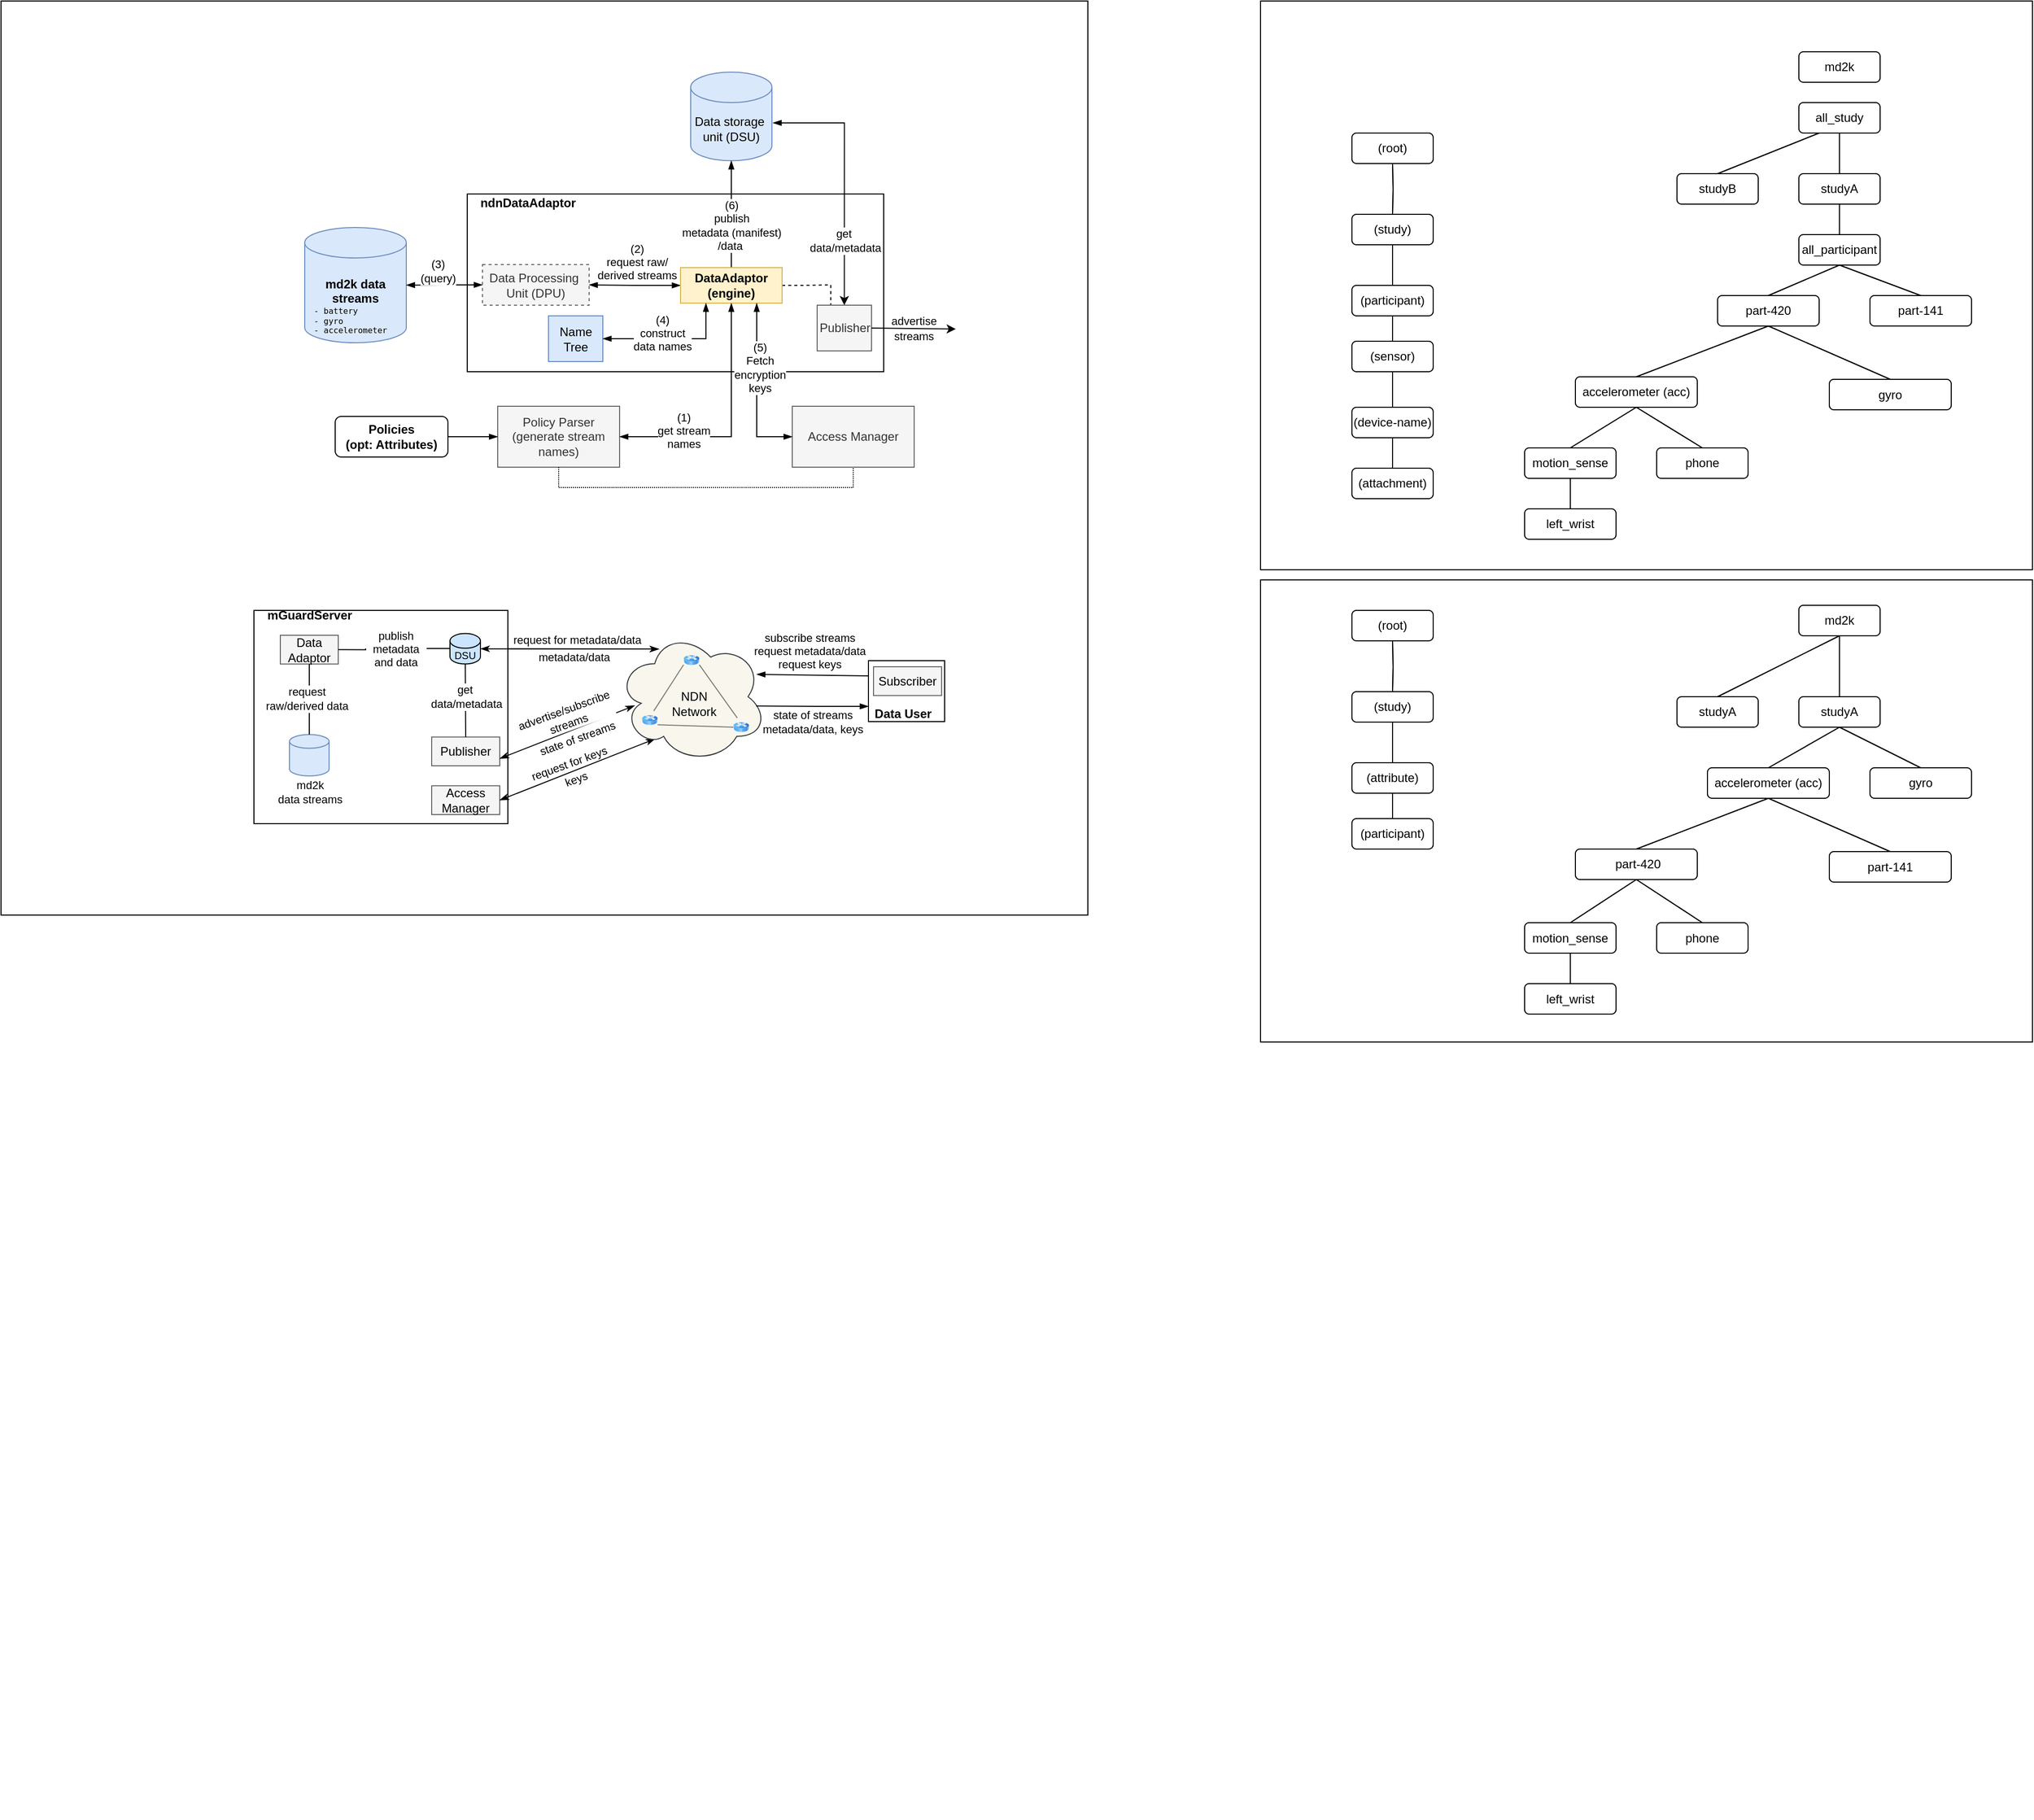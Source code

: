 <mxfile version="14.7.10" type="gitlab" pages="3">
  <diagram id="83rm9NZmXlsieEd2IdBL" name="System Desing">
    <mxGraphModel dx="263" dy="1691" grid="1" gridSize="10" guides="1" tooltips="1" connect="1" arrows="1" fold="1" page="1" pageScale="1" pageWidth="850" pageHeight="1100" math="0" shadow="0">
      <root>
        <mxCell id="0" />
        <mxCell id="1" parent="0" />
        <mxCell id="nq3pK3IxwGkN9X3UR4hc-29" style="edgeStyle=orthogonalEdgeStyle;rounded=0;orthogonalLoop=1;jettySize=auto;html=1;exitX=0.5;exitY=1;exitDx=0;exitDy=0;entryX=0.5;entryY=0;entryDx=0;entryDy=0;endArrow=none;endFill=0;" parent="1" edge="1">
          <mxGeometry relative="1" as="geometry">
            <mxPoint x="345" y="1025" as="sourcePoint" />
          </mxGeometry>
        </mxCell>
        <mxCell id="nq3pK3IxwGkN9X3UR4hc-30" style="edgeStyle=orthogonalEdgeStyle;rounded=0;orthogonalLoop=1;jettySize=auto;html=1;exitX=0.5;exitY=1;exitDx=0;exitDy=0;entryX=0.5;entryY=0;entryDx=0;entryDy=0;endArrow=none;endFill=0;" parent="1" edge="1">
          <mxGeometry relative="1" as="geometry">
            <mxPoint x="475" y="1025" as="sourcePoint" />
          </mxGeometry>
        </mxCell>
        <mxCell id="nq3pK3IxwGkN9X3UR4hc-32" style="edgeStyle=orthogonalEdgeStyle;rounded=0;orthogonalLoop=1;jettySize=auto;html=1;exitX=0.5;exitY=1;exitDx=0;exitDy=0;entryX=0.5;entryY=0;entryDx=0;entryDy=0;endArrow=none;endFill=0;" parent="1" edge="1">
          <mxGeometry relative="1" as="geometry">
            <mxPoint x="725" y="1027.5" as="sourcePoint" />
          </mxGeometry>
        </mxCell>
        <mxCell id="nq3pK3IxwGkN9X3UR4hc-168" style="edgeStyle=orthogonalEdgeStyle;rounded=0;orthogonalLoop=1;jettySize=auto;html=1;exitX=0.5;exitY=1;exitDx=0;exitDy=0;entryX=0.5;entryY=0;entryDx=0;entryDy=0;endArrow=none;endFill=0;" parent="1" edge="1">
          <mxGeometry relative="1" as="geometry">
            <mxPoint x="345" y="1025" as="sourcePoint" />
          </mxGeometry>
        </mxCell>
        <mxCell id="nq3pK3IxwGkN9X3UR4hc-169" style="edgeStyle=orthogonalEdgeStyle;rounded=0;orthogonalLoop=1;jettySize=auto;html=1;exitX=0.5;exitY=1;exitDx=0;exitDy=0;entryX=0.5;entryY=0;entryDx=0;entryDy=0;endArrow=none;endFill=0;" parent="1" edge="1">
          <mxGeometry relative="1" as="geometry">
            <mxPoint x="475" y="1025" as="sourcePoint" />
          </mxGeometry>
        </mxCell>
        <mxCell id="nq3pK3IxwGkN9X3UR4hc-171" style="edgeStyle=orthogonalEdgeStyle;rounded=0;orthogonalLoop=1;jettySize=auto;html=1;exitX=0.5;exitY=1;exitDx=0;exitDy=0;entryX=0.5;entryY=0;entryDx=0;entryDy=0;endArrow=none;endFill=0;" parent="1" edge="1">
          <mxGeometry relative="1" as="geometry">
            <mxPoint x="725" y="1027.5" as="sourcePoint" />
          </mxGeometry>
        </mxCell>
        <mxCell id="2" value="" style="group" parent="1" vertex="1" connectable="0">
          <mxGeometry x="2170" y="-470" width="760" height="455" as="geometry" />
        </mxCell>
        <mxCell id="nq3pK3IxwGkN9X3UR4hc-19" value="" style="rounded=0;whiteSpace=wrap;html=1;" parent="2" vertex="1">
          <mxGeometry width="760" height="455" as="geometry" />
        </mxCell>
        <mxCell id="nq3pK3IxwGkN9X3UR4hc-20" style="edgeStyle=orthogonalEdgeStyle;rounded=0;orthogonalLoop=1;jettySize=auto;html=1;exitX=0.5;exitY=1;exitDx=0;exitDy=0;entryX=0.5;entryY=0;entryDx=0;entryDy=0;endArrow=none;endFill=0;" parent="2" target="nq3pK3IxwGkN9X3UR4hc-22" edge="1">
          <mxGeometry relative="1" as="geometry">
            <mxPoint x="130" y="60" as="sourcePoint" />
          </mxGeometry>
        </mxCell>
        <mxCell id="nq3pK3IxwGkN9X3UR4hc-21" style="edgeStyle=orthogonalEdgeStyle;rounded=0;orthogonalLoop=1;jettySize=auto;html=1;exitX=0.5;exitY=1;exitDx=0;exitDy=0;entryX=0.5;entryY=0;entryDx=0;entryDy=0;endArrow=none;endFill=0;" parent="2" source="nq3pK3IxwGkN9X3UR4hc-22" edge="1">
          <mxGeometry relative="1" as="geometry">
            <mxPoint x="130" y="180" as="targetPoint" />
          </mxGeometry>
        </mxCell>
        <mxCell id="nq3pK3IxwGkN9X3UR4hc-22" value="(study)" style="rounded=1;whiteSpace=wrap;html=1;" parent="2" vertex="1">
          <mxGeometry x="90" y="110" width="80" height="30" as="geometry" />
        </mxCell>
        <mxCell id="nq3pK3IxwGkN9X3UR4hc-23" style="edgeStyle=orthogonalEdgeStyle;rounded=0;orthogonalLoop=1;jettySize=auto;html=1;exitX=0.5;exitY=1;exitDx=0;exitDy=0;entryX=0.5;entryY=0;entryDx=0;entryDy=0;endArrow=none;endFill=0;" parent="2" edge="1">
          <mxGeometry relative="1" as="geometry">
            <mxPoint x="130" y="210" as="sourcePoint" />
            <mxPoint x="130" y="240" as="targetPoint" />
          </mxGeometry>
        </mxCell>
        <mxCell id="nq3pK3IxwGkN9X3UR4hc-25" value="md2k" style="rounded=1;whiteSpace=wrap;html=1;" parent="2" vertex="1">
          <mxGeometry x="530" y="25" width="80" height="30" as="geometry" />
        </mxCell>
        <mxCell id="nq3pK3IxwGkN9X3UR4hc-26" value="studyA" style="rounded=1;whiteSpace=wrap;html=1;" parent="2" vertex="1">
          <mxGeometry x="530" y="115" width="80" height="30" as="geometry" />
        </mxCell>
        <mxCell id="nq3pK3IxwGkN9X3UR4hc-24" style="edgeStyle=orthogonalEdgeStyle;rounded=0;orthogonalLoop=1;jettySize=auto;html=1;exitX=0.5;exitY=1;exitDx=0;exitDy=0;entryX=0.5;entryY=0;entryDx=0;entryDy=0;endArrow=none;endFill=0;" parent="2" source="nq3pK3IxwGkN9X3UR4hc-25" target="nq3pK3IxwGkN9X3UR4hc-26" edge="1">
          <mxGeometry relative="1" as="geometry" />
        </mxCell>
        <mxCell id="nq3pK3IxwGkN9X3UR4hc-27" value="accelerometer (acc)" style="rounded=1;whiteSpace=wrap;html=1;" parent="2" vertex="1">
          <mxGeometry x="440" y="185" width="120" height="30" as="geometry" />
        </mxCell>
        <mxCell id="nq3pK3IxwGkN9X3UR4hc-28" value="&amp;nbsp;part-420" style="rounded=1;whiteSpace=wrap;html=1;" parent="2" vertex="1">
          <mxGeometry x="310" y="265" width="120" height="30" as="geometry" />
        </mxCell>
        <mxCell id="nq3pK3IxwGkN9X3UR4hc-31" value="part-141" style="rounded=1;whiteSpace=wrap;html=1;" parent="2" vertex="1">
          <mxGeometry x="560" y="267.5" width="120" height="30" as="geometry" />
        </mxCell>
        <mxCell id="nq3pK3IxwGkN9X3UR4hc-33" value="" style="endArrow=none;html=1;entryX=0.5;entryY=1;entryDx=0;entryDy=0;exitX=0.5;exitY=0;exitDx=0;exitDy=0;" parent="2" source="nq3pK3IxwGkN9X3UR4hc-28" edge="1">
          <mxGeometry width="50" height="50" relative="1" as="geometry">
            <mxPoint x="315" y="345" as="sourcePoint" />
            <mxPoint x="500" y="215" as="targetPoint" />
          </mxGeometry>
        </mxCell>
        <mxCell id="nq3pK3IxwGkN9X3UR4hc-34" value="" style="endArrow=none;html=1;exitX=0.5;exitY=0;exitDx=0;exitDy=0;" parent="2" source="nq3pK3IxwGkN9X3UR4hc-31" edge="1">
          <mxGeometry width="50" height="50" relative="1" as="geometry">
            <mxPoint x="380" y="275" as="sourcePoint" />
            <mxPoint x="500" y="215" as="targetPoint" />
          </mxGeometry>
        </mxCell>
        <mxCell id="nq3pK3IxwGkN9X3UR4hc-35" value="" style="endArrow=none;html=1;exitX=0.5;exitY=0;exitDx=0;exitDy=0;entryX=0.5;entryY=1;entryDx=0;entryDy=0;" parent="2" source="nq3pK3IxwGkN9X3UR4hc-27" target="nq3pK3IxwGkN9X3UR4hc-26" edge="1">
          <mxGeometry width="50" height="50" relative="1" as="geometry">
            <mxPoint x="520" y="195" as="sourcePoint" />
            <mxPoint x="570" y="145" as="targetPoint" />
          </mxGeometry>
        </mxCell>
        <mxCell id="nq3pK3IxwGkN9X3UR4hc-36" value="gyro" style="rounded=1;whiteSpace=wrap;html=1;" parent="2" vertex="1">
          <mxGeometry x="600" y="185" width="100" height="30" as="geometry" />
        </mxCell>
        <mxCell id="nq3pK3IxwGkN9X3UR4hc-37" value="" style="endArrow=none;html=1;exitX=0.5;exitY=0;exitDx=0;exitDy=0;entryX=0.5;entryY=1;entryDx=0;entryDy=0;" parent="2" source="nq3pK3IxwGkN9X3UR4hc-36" target="nq3pK3IxwGkN9X3UR4hc-26" edge="1">
          <mxGeometry width="50" height="50" relative="1" as="geometry">
            <mxPoint x="510" y="195" as="sourcePoint" />
            <mxPoint x="550" y="155" as="targetPoint" />
          </mxGeometry>
        </mxCell>
        <mxCell id="nq3pK3IxwGkN9X3UR4hc-99" value="studyA" style="rounded=1;whiteSpace=wrap;html=1;" parent="2" vertex="1">
          <mxGeometry x="410" y="115" width="80" height="30" as="geometry" />
        </mxCell>
        <mxCell id="nq3pK3IxwGkN9X3UR4hc-100" value="" style="endArrow=none;html=1;entryX=0.5;entryY=0;entryDx=0;entryDy=0;exitX=0.5;exitY=1;exitDx=0;exitDy=0;endFill=0;" parent="2" source="nq3pK3IxwGkN9X3UR4hc-25" target="nq3pK3IxwGkN9X3UR4hc-99" edge="1">
          <mxGeometry width="50" height="50" relative="1" as="geometry">
            <mxPoint x="370" y="130" as="sourcePoint" />
            <mxPoint x="420" y="80" as="targetPoint" />
          </mxGeometry>
        </mxCell>
        <mxCell id="nq3pK3IxwGkN9X3UR4hc-103" value="motion_sense" style="rounded=1;whiteSpace=wrap;html=1;" parent="2" vertex="1">
          <mxGeometry x="260" y="337.5" width="90" height="30" as="geometry" />
        </mxCell>
        <mxCell id="nq3pK3IxwGkN9X3UR4hc-104" value="phone" style="rounded=1;whiteSpace=wrap;html=1;" parent="2" vertex="1">
          <mxGeometry x="390" y="337.5" width="90" height="30" as="geometry" />
        </mxCell>
        <mxCell id="nq3pK3IxwGkN9X3UR4hc-105" value="left_wrist" style="rounded=1;whiteSpace=wrap;html=1;" parent="2" vertex="1">
          <mxGeometry x="260" y="397.5" width="90" height="30" as="geometry" />
        </mxCell>
        <mxCell id="nq3pK3IxwGkN9X3UR4hc-106" value="" style="endArrow=none;html=1;exitX=0.5;exitY=0;exitDx=0;exitDy=0;entryX=0.5;entryY=1;entryDx=0;entryDy=0;" parent="2" source="nq3pK3IxwGkN9X3UR4hc-103" target="nq3pK3IxwGkN9X3UR4hc-28" edge="1">
          <mxGeometry width="50" height="50" relative="1" as="geometry">
            <mxPoint x="350" y="430" as="sourcePoint" />
            <mxPoint x="400" y="380" as="targetPoint" />
          </mxGeometry>
        </mxCell>
        <mxCell id="nq3pK3IxwGkN9X3UR4hc-102" style="edgeStyle=orthogonalEdgeStyle;rounded=0;orthogonalLoop=1;jettySize=auto;html=1;exitX=0.5;exitY=1;exitDx=0;exitDy=0;entryX=0.5;entryY=0;entryDx=0;entryDy=0;startArrow=none;startFill=0;endArrow=none;endFill=0;" parent="2" source="nq3pK3IxwGkN9X3UR4hc-103" target="nq3pK3IxwGkN9X3UR4hc-105" edge="1">
          <mxGeometry relative="1" as="geometry" />
        </mxCell>
        <mxCell id="nq3pK3IxwGkN9X3UR4hc-107" value="" style="endArrow=none;html=1;exitX=0.5;exitY=1;exitDx=0;exitDy=0;entryX=0.5;entryY=0;entryDx=0;entryDy=0;" parent="2" source="nq3pK3IxwGkN9X3UR4hc-28" target="nq3pK3IxwGkN9X3UR4hc-104" edge="1">
          <mxGeometry width="50" height="50" relative="1" as="geometry">
            <mxPoint x="315" y="347.5" as="sourcePoint" />
            <mxPoint x="380" y="305" as="targetPoint" />
          </mxGeometry>
        </mxCell>
        <mxCell id="nq3pK3IxwGkN9X3UR4hc-108" value="(attribute)" style="rounded=1;whiteSpace=wrap;html=1;" parent="2" vertex="1">
          <mxGeometry x="90" y="180" width="80" height="30" as="geometry" />
        </mxCell>
        <mxCell id="nq3pK3IxwGkN9X3UR4hc-109" value="(participant)" style="rounded=1;whiteSpace=wrap;html=1;" parent="2" vertex="1">
          <mxGeometry x="90" y="235" width="80" height="30" as="geometry" />
        </mxCell>
        <mxCell id="nq3pK3IxwGkN9X3UR4hc-110" value="(root)" style="rounded=1;whiteSpace=wrap;html=1;" parent="2" vertex="1">
          <mxGeometry x="90" y="30" width="80" height="30" as="geometry" />
        </mxCell>
        <mxCell id="nq3pK3IxwGkN9X3UR4hc-159" style="edgeStyle=orthogonalEdgeStyle;rounded=0;orthogonalLoop=1;jettySize=auto;html=1;exitX=0.5;exitY=1;exitDx=0;exitDy=0;entryX=0.5;entryY=0;entryDx=0;entryDy=0;endArrow=none;endFill=0;" parent="2" target="nq3pK3IxwGkN9X3UR4hc-161" edge="1">
          <mxGeometry relative="1" as="geometry">
            <mxPoint x="130" y="60" as="sourcePoint" />
          </mxGeometry>
        </mxCell>
        <mxCell id="nq3pK3IxwGkN9X3UR4hc-160" style="edgeStyle=orthogonalEdgeStyle;rounded=0;orthogonalLoop=1;jettySize=auto;html=1;exitX=0.5;exitY=1;exitDx=0;exitDy=0;entryX=0.5;entryY=0;entryDx=0;entryDy=0;endArrow=none;endFill=0;" parent="2" source="nq3pK3IxwGkN9X3UR4hc-161" edge="1">
          <mxGeometry relative="1" as="geometry">
            <mxPoint x="130" y="180" as="targetPoint" />
          </mxGeometry>
        </mxCell>
        <mxCell id="nq3pK3IxwGkN9X3UR4hc-161" value="(study)" style="rounded=1;whiteSpace=wrap;html=1;" parent="2" vertex="1">
          <mxGeometry x="90" y="110" width="80" height="30" as="geometry" />
        </mxCell>
        <mxCell id="nq3pK3IxwGkN9X3UR4hc-162" style="edgeStyle=orthogonalEdgeStyle;rounded=0;orthogonalLoop=1;jettySize=auto;html=1;exitX=0.5;exitY=1;exitDx=0;exitDy=0;entryX=0.5;entryY=0;entryDx=0;entryDy=0;endArrow=none;endFill=0;" parent="2" edge="1">
          <mxGeometry relative="1" as="geometry">
            <mxPoint x="130" y="210" as="sourcePoint" />
            <mxPoint x="130" y="240" as="targetPoint" />
          </mxGeometry>
        </mxCell>
        <mxCell id="nq3pK3IxwGkN9X3UR4hc-164" value="md2k" style="rounded=1;whiteSpace=wrap;html=1;" parent="2" vertex="1">
          <mxGeometry x="530" y="25" width="80" height="30" as="geometry" />
        </mxCell>
        <mxCell id="nq3pK3IxwGkN9X3UR4hc-165" value="studyA" style="rounded=1;whiteSpace=wrap;html=1;" parent="2" vertex="1">
          <mxGeometry x="530" y="115" width="80" height="30" as="geometry" />
        </mxCell>
        <mxCell id="nq3pK3IxwGkN9X3UR4hc-163" style="edgeStyle=orthogonalEdgeStyle;rounded=0;orthogonalLoop=1;jettySize=auto;html=1;exitX=0.5;exitY=1;exitDx=0;exitDy=0;entryX=0.5;entryY=0;entryDx=0;entryDy=0;endArrow=none;endFill=0;" parent="2" source="nq3pK3IxwGkN9X3UR4hc-164" target="nq3pK3IxwGkN9X3UR4hc-165" edge="1">
          <mxGeometry relative="1" as="geometry" />
        </mxCell>
        <mxCell id="nq3pK3IxwGkN9X3UR4hc-166" value="accelerometer (acc)" style="rounded=1;whiteSpace=wrap;html=1;" parent="2" vertex="1">
          <mxGeometry x="440" y="185" width="120" height="30" as="geometry" />
        </mxCell>
        <mxCell id="nq3pK3IxwGkN9X3UR4hc-167" value="&amp;nbsp;part-420" style="rounded=1;whiteSpace=wrap;html=1;" parent="2" vertex="1">
          <mxGeometry x="310" y="265" width="120" height="30" as="geometry" />
        </mxCell>
        <mxCell id="nq3pK3IxwGkN9X3UR4hc-170" value="part-141" style="rounded=1;whiteSpace=wrap;html=1;" parent="2" vertex="1">
          <mxGeometry x="560" y="267.5" width="120" height="30" as="geometry" />
        </mxCell>
        <mxCell id="nq3pK3IxwGkN9X3UR4hc-172" value="" style="endArrow=none;html=1;entryX=0.5;entryY=1;entryDx=0;entryDy=0;exitX=0.5;exitY=0;exitDx=0;exitDy=0;" parent="2" source="nq3pK3IxwGkN9X3UR4hc-167" edge="1">
          <mxGeometry width="50" height="50" relative="1" as="geometry">
            <mxPoint x="315" y="345" as="sourcePoint" />
            <mxPoint x="500" y="215" as="targetPoint" />
          </mxGeometry>
        </mxCell>
        <mxCell id="nq3pK3IxwGkN9X3UR4hc-173" value="" style="endArrow=none;html=1;exitX=0.5;exitY=0;exitDx=0;exitDy=0;" parent="2" source="nq3pK3IxwGkN9X3UR4hc-170" edge="1">
          <mxGeometry width="50" height="50" relative="1" as="geometry">
            <mxPoint x="380" y="275" as="sourcePoint" />
            <mxPoint x="500" y="215" as="targetPoint" />
          </mxGeometry>
        </mxCell>
        <mxCell id="nq3pK3IxwGkN9X3UR4hc-174" value="" style="endArrow=none;html=1;exitX=0.5;exitY=0;exitDx=0;exitDy=0;entryX=0.5;entryY=1;entryDx=0;entryDy=0;" parent="2" source="nq3pK3IxwGkN9X3UR4hc-166" target="nq3pK3IxwGkN9X3UR4hc-165" edge="1">
          <mxGeometry width="50" height="50" relative="1" as="geometry">
            <mxPoint x="520" y="195" as="sourcePoint" />
            <mxPoint x="570" y="145" as="targetPoint" />
          </mxGeometry>
        </mxCell>
        <mxCell id="nq3pK3IxwGkN9X3UR4hc-175" value="gyro" style="rounded=1;whiteSpace=wrap;html=1;" parent="2" vertex="1">
          <mxGeometry x="600" y="185" width="100" height="30" as="geometry" />
        </mxCell>
        <mxCell id="nq3pK3IxwGkN9X3UR4hc-176" value="" style="endArrow=none;html=1;exitX=0.5;exitY=0;exitDx=0;exitDy=0;entryX=0.5;entryY=1;entryDx=0;entryDy=0;" parent="2" source="nq3pK3IxwGkN9X3UR4hc-175" target="nq3pK3IxwGkN9X3UR4hc-165" edge="1">
          <mxGeometry width="50" height="50" relative="1" as="geometry">
            <mxPoint x="510" y="195" as="sourcePoint" />
            <mxPoint x="550" y="155" as="targetPoint" />
          </mxGeometry>
        </mxCell>
        <mxCell id="nq3pK3IxwGkN9X3UR4hc-238" value="studyA" style="rounded=1;whiteSpace=wrap;html=1;" parent="2" vertex="1">
          <mxGeometry x="410" y="115" width="80" height="30" as="geometry" />
        </mxCell>
        <mxCell id="nq3pK3IxwGkN9X3UR4hc-239" value="" style="endArrow=none;html=1;entryX=0.5;entryY=0;entryDx=0;entryDy=0;exitX=0.5;exitY=1;exitDx=0;exitDy=0;endFill=0;" parent="2" source="nq3pK3IxwGkN9X3UR4hc-164" target="nq3pK3IxwGkN9X3UR4hc-238" edge="1">
          <mxGeometry width="50" height="50" relative="1" as="geometry">
            <mxPoint x="370" y="130" as="sourcePoint" />
            <mxPoint x="420" y="80" as="targetPoint" />
          </mxGeometry>
        </mxCell>
        <mxCell id="nq3pK3IxwGkN9X3UR4hc-242" value="motion_sense" style="rounded=1;whiteSpace=wrap;html=1;" parent="2" vertex="1">
          <mxGeometry x="260" y="337.5" width="90" height="30" as="geometry" />
        </mxCell>
        <mxCell id="nq3pK3IxwGkN9X3UR4hc-243" value="phone" style="rounded=1;whiteSpace=wrap;html=1;" parent="2" vertex="1">
          <mxGeometry x="390" y="337.5" width="90" height="30" as="geometry" />
        </mxCell>
        <mxCell id="nq3pK3IxwGkN9X3UR4hc-244" value="left_wrist" style="rounded=1;whiteSpace=wrap;html=1;" parent="2" vertex="1">
          <mxGeometry x="260" y="397.5" width="90" height="30" as="geometry" />
        </mxCell>
        <mxCell id="nq3pK3IxwGkN9X3UR4hc-245" value="" style="endArrow=none;html=1;exitX=0.5;exitY=0;exitDx=0;exitDy=0;entryX=0.5;entryY=1;entryDx=0;entryDy=0;" parent="2" source="nq3pK3IxwGkN9X3UR4hc-242" target="nq3pK3IxwGkN9X3UR4hc-167" edge="1">
          <mxGeometry width="50" height="50" relative="1" as="geometry">
            <mxPoint x="350" y="430" as="sourcePoint" />
            <mxPoint x="400" y="380" as="targetPoint" />
          </mxGeometry>
        </mxCell>
        <mxCell id="nq3pK3IxwGkN9X3UR4hc-241" style="edgeStyle=orthogonalEdgeStyle;rounded=0;orthogonalLoop=1;jettySize=auto;html=1;exitX=0.5;exitY=1;exitDx=0;exitDy=0;entryX=0.5;entryY=0;entryDx=0;entryDy=0;startArrow=none;startFill=0;endArrow=none;endFill=0;" parent="2" source="nq3pK3IxwGkN9X3UR4hc-242" target="nq3pK3IxwGkN9X3UR4hc-244" edge="1">
          <mxGeometry relative="1" as="geometry" />
        </mxCell>
        <mxCell id="nq3pK3IxwGkN9X3UR4hc-246" value="" style="endArrow=none;html=1;exitX=0.5;exitY=1;exitDx=0;exitDy=0;entryX=0.5;entryY=0;entryDx=0;entryDy=0;" parent="2" source="nq3pK3IxwGkN9X3UR4hc-167" target="nq3pK3IxwGkN9X3UR4hc-243" edge="1">
          <mxGeometry width="50" height="50" relative="1" as="geometry">
            <mxPoint x="315" y="347.5" as="sourcePoint" />
            <mxPoint x="380" y="305" as="targetPoint" />
          </mxGeometry>
        </mxCell>
        <mxCell id="nq3pK3IxwGkN9X3UR4hc-247" value="(attribute)" style="rounded=1;whiteSpace=wrap;html=1;" parent="2" vertex="1">
          <mxGeometry x="90" y="180" width="80" height="30" as="geometry" />
        </mxCell>
        <mxCell id="nq3pK3IxwGkN9X3UR4hc-248" value="(participant)" style="rounded=1;whiteSpace=wrap;html=1;" parent="2" vertex="1">
          <mxGeometry x="90" y="235" width="80" height="30" as="geometry" />
        </mxCell>
        <mxCell id="nq3pK3IxwGkN9X3UR4hc-249" value="(root)" style="rounded=1;whiteSpace=wrap;html=1;" parent="2" vertex="1">
          <mxGeometry x="90" y="30" width="80" height="30" as="geometry" />
        </mxCell>
        <mxCell id="3" value="" style="group" parent="1" vertex="1" connectable="0">
          <mxGeometry x="2170" y="-1040" width="760" height="560" as="geometry" />
        </mxCell>
        <mxCell id="FWeV523dbh0B6TjXKs8V-5" value="" style="aspect=fixed;perimeter=ellipsePerimeter;html=1;align=center;shadow=0;dashed=0;spacingTop=3;image;image=img/lib/active_directory/user_accounts.svg;" parent="3" vertex="1">
          <mxGeometry x="260" y="340" width="41.24" height="40" as="geometry" />
        </mxCell>
        <mxCell id="FWeV523dbh0B6TjXKs8V-12" value="/instanceA" style="text;html=1;strokeColor=none;fillColor=none;align=center;verticalAlign=middle;whiteSpace=wrap;rounded=0;" parent="3" vertex="1">
          <mxGeometry x="120" y="250" width="40" height="20" as="geometry" />
        </mxCell>
        <mxCell id="nq3pK3IxwGkN9X3UR4hc-2" value="" style="rounded=0;whiteSpace=wrap;html=1;" parent="3" vertex="1">
          <mxGeometry width="760" height="560" as="geometry" />
        </mxCell>
        <mxCell id="nq3pK3IxwGkN9X3UR4hc-4" value="all_study" style="rounded=1;whiteSpace=wrap;html=1;" parent="3" vertex="1">
          <mxGeometry x="530" y="100" width="80" height="30" as="geometry" />
        </mxCell>
        <mxCell id="nq3pK3IxwGkN9X3UR4hc-5" value="all_participant" style="rounded=1;whiteSpace=wrap;html=1;" parent="3" vertex="1">
          <mxGeometry x="530" y="230" width="80" height="30" as="geometry" />
        </mxCell>
        <mxCell id="nq3pK3IxwGkN9X3UR4hc-3" style="edgeStyle=orthogonalEdgeStyle;rounded=0;orthogonalLoop=1;jettySize=auto;html=1;exitX=0.5;exitY=1;exitDx=0;exitDy=0;entryX=0.5;entryY=0;entryDx=0;entryDy=0;endArrow=none;endFill=0;" parent="3" source="nq3pK3IxwGkN9X3UR4hc-4" target="nq3pK3IxwGkN9X3UR4hc-5" edge="1">
          <mxGeometry relative="1" as="geometry" />
        </mxCell>
        <mxCell id="nq3pK3IxwGkN9X3UR4hc-6" value="part-420" style="rounded=1;whiteSpace=wrap;html=1;" parent="3" vertex="1">
          <mxGeometry x="450" y="290" width="100" height="30" as="geometry" />
        </mxCell>
        <mxCell id="nq3pK3IxwGkN9X3UR4hc-7" value="accelerometer (acc)" style="rounded=1;whiteSpace=wrap;html=1;" parent="3" vertex="1">
          <mxGeometry x="310" y="370" width="120" height="30" as="geometry" />
        </mxCell>
        <mxCell id="nq3pK3IxwGkN9X3UR4hc-9" value="motion_sense" style="rounded=1;whiteSpace=wrap;html=1;" parent="3" vertex="1">
          <mxGeometry x="260" y="440" width="90" height="30" as="geometry" />
        </mxCell>
        <mxCell id="nq3pK3IxwGkN9X3UR4hc-10" value="phone" style="rounded=1;whiteSpace=wrap;html=1;" parent="3" vertex="1">
          <mxGeometry x="390" y="440" width="90" height="30" as="geometry" />
        </mxCell>
        <mxCell id="nq3pK3IxwGkN9X3UR4hc-11" value="" style="endArrow=none;html=1;entryX=0.5;entryY=1;entryDx=0;entryDy=0;exitX=0.5;exitY=0;exitDx=0;exitDy=0;" parent="3" source="nq3pK3IxwGkN9X3UR4hc-9" target="nq3pK3IxwGkN9X3UR4hc-7" edge="1">
          <mxGeometry width="50" height="50" relative="1" as="geometry">
            <mxPoint x="350" y="460" as="sourcePoint" />
            <mxPoint x="400" y="410" as="targetPoint" />
          </mxGeometry>
        </mxCell>
        <mxCell id="nq3pK3IxwGkN9X3UR4hc-12" value="" style="endArrow=none;html=1;entryX=0.5;entryY=1;entryDx=0;entryDy=0;exitX=0.5;exitY=0;exitDx=0;exitDy=0;" parent="3" source="nq3pK3IxwGkN9X3UR4hc-10" target="nq3pK3IxwGkN9X3UR4hc-7" edge="1">
          <mxGeometry width="50" height="50" relative="1" as="geometry">
            <mxPoint x="315" y="450" as="sourcePoint" />
            <mxPoint x="380" y="410" as="targetPoint" />
          </mxGeometry>
        </mxCell>
        <mxCell id="nq3pK3IxwGkN9X3UR4hc-13" value="gyro" style="rounded=1;whiteSpace=wrap;html=1;" parent="3" vertex="1">
          <mxGeometry x="560" y="372.5" width="120" height="30" as="geometry" />
        </mxCell>
        <mxCell id="nq3pK3IxwGkN9X3UR4hc-14" value="" style="endArrow=none;html=1;entryX=0.5;entryY=1;entryDx=0;entryDy=0;exitX=0.5;exitY=0;exitDx=0;exitDy=0;" parent="3" source="nq3pK3IxwGkN9X3UR4hc-7" edge="1">
          <mxGeometry width="50" height="50" relative="1" as="geometry">
            <mxPoint x="315" y="450" as="sourcePoint" />
            <mxPoint x="500" y="320" as="targetPoint" />
          </mxGeometry>
        </mxCell>
        <mxCell id="nq3pK3IxwGkN9X3UR4hc-15" value="" style="endArrow=none;html=1;exitX=0.5;exitY=0;exitDx=0;exitDy=0;" parent="3" source="nq3pK3IxwGkN9X3UR4hc-13" edge="1">
          <mxGeometry width="50" height="50" relative="1" as="geometry">
            <mxPoint x="380" y="380" as="sourcePoint" />
            <mxPoint x="500" y="320" as="targetPoint" />
          </mxGeometry>
        </mxCell>
        <mxCell id="nq3pK3IxwGkN9X3UR4hc-16" value="" style="endArrow=none;html=1;exitX=0.5;exitY=0;exitDx=0;exitDy=0;entryX=0.5;entryY=1;entryDx=0;entryDy=0;" parent="3" source="nq3pK3IxwGkN9X3UR4hc-6" target="nq3pK3IxwGkN9X3UR4hc-5" edge="1">
          <mxGeometry width="50" height="50" relative="1" as="geometry">
            <mxPoint x="520" y="300" as="sourcePoint" />
            <mxPoint x="570" y="250" as="targetPoint" />
          </mxGeometry>
        </mxCell>
        <mxCell id="nq3pK3IxwGkN9X3UR4hc-17" value="part-141" style="rounded=1;whiteSpace=wrap;html=1;" parent="3" vertex="1">
          <mxGeometry x="600" y="290" width="100" height="30" as="geometry" />
        </mxCell>
        <mxCell id="nq3pK3IxwGkN9X3UR4hc-18" value="" style="endArrow=none;html=1;exitX=0.5;exitY=0;exitDx=0;exitDy=0;entryX=0.5;entryY=1;entryDx=0;entryDy=0;" parent="3" source="nq3pK3IxwGkN9X3UR4hc-17" target="nq3pK3IxwGkN9X3UR4hc-5" edge="1">
          <mxGeometry width="50" height="50" relative="1" as="geometry">
            <mxPoint x="510" y="300" as="sourcePoint" />
            <mxPoint x="550" y="260" as="targetPoint" />
          </mxGeometry>
        </mxCell>
        <mxCell id="nq3pK3IxwGkN9X3UR4hc-97" value="studyB" style="rounded=1;whiteSpace=wrap;html=1;" parent="3" vertex="1">
          <mxGeometry x="410" y="170" width="80" height="30" as="geometry" />
        </mxCell>
        <mxCell id="nq3pK3IxwGkN9X3UR4hc-98" value="" style="endArrow=none;html=1;exitX=0.25;exitY=1;exitDx=0;exitDy=0;entryX=0.5;entryY=0;entryDx=0;entryDy=0;endFill=0;" parent="3" source="nq3pK3IxwGkN9X3UR4hc-4" target="nq3pK3IxwGkN9X3UR4hc-97" edge="1">
          <mxGeometry width="50" height="50" relative="1" as="geometry">
            <mxPoint x="410" y="330" as="sourcePoint" />
            <mxPoint x="460" y="280" as="targetPoint" />
          </mxGeometry>
        </mxCell>
        <mxCell id="nq3pK3IxwGkN9X3UR4hc-101" value="left_wrist" style="rounded=1;whiteSpace=wrap;html=1;" parent="3" vertex="1">
          <mxGeometry x="260" y="500" width="90" height="30" as="geometry" />
        </mxCell>
        <mxCell id="nq3pK3IxwGkN9X3UR4hc-8" style="edgeStyle=orthogonalEdgeStyle;rounded=0;orthogonalLoop=1;jettySize=auto;html=1;exitX=0.5;exitY=1;exitDx=0;exitDy=0;entryX=0.5;entryY=0;entryDx=0;entryDy=0;startArrow=none;startFill=0;endArrow=none;endFill=0;" parent="3" source="nq3pK3IxwGkN9X3UR4hc-9" target="nq3pK3IxwGkN9X3UR4hc-101" edge="1">
          <mxGeometry relative="1" as="geometry" />
        </mxCell>
        <mxCell id="nq3pK3IxwGkN9X3UR4hc-111" style="edgeStyle=orthogonalEdgeStyle;rounded=0;orthogonalLoop=1;jettySize=auto;html=1;exitX=0.5;exitY=1;exitDx=0;exitDy=0;entryX=0.5;entryY=0;entryDx=0;entryDy=0;endArrow=none;endFill=0;" parent="3" target="nq3pK3IxwGkN9X3UR4hc-113" edge="1">
          <mxGeometry relative="1" as="geometry">
            <mxPoint x="130" y="160" as="sourcePoint" />
          </mxGeometry>
        </mxCell>
        <mxCell id="nq3pK3IxwGkN9X3UR4hc-113" value="(study)" style="rounded=1;whiteSpace=wrap;html=1;" parent="3" vertex="1">
          <mxGeometry x="90" y="210" width="80" height="30" as="geometry" />
        </mxCell>
        <mxCell id="nq3pK3IxwGkN9X3UR4hc-115" value="(participant)" style="rounded=1;whiteSpace=wrap;html=1;" parent="3" vertex="1">
          <mxGeometry x="90" y="280" width="80" height="30" as="geometry" />
        </mxCell>
        <mxCell id="nq3pK3IxwGkN9X3UR4hc-112" style="edgeStyle=orthogonalEdgeStyle;rounded=0;orthogonalLoop=1;jettySize=auto;html=1;exitX=0.5;exitY=1;exitDx=0;exitDy=0;entryX=0.5;entryY=0;entryDx=0;entryDy=0;startArrow=none;startFill=0;endArrow=none;endFill=0;" parent="3" source="nq3pK3IxwGkN9X3UR4hc-113" target="nq3pK3IxwGkN9X3UR4hc-115" edge="1">
          <mxGeometry relative="1" as="geometry" />
        </mxCell>
        <mxCell id="nq3pK3IxwGkN9X3UR4hc-117" value="(sensor)" style="rounded=1;whiteSpace=wrap;html=1;" parent="3" vertex="1">
          <mxGeometry x="90" y="335" width="80" height="30" as="geometry" />
        </mxCell>
        <mxCell id="nq3pK3IxwGkN9X3UR4hc-114" style="edgeStyle=orthogonalEdgeStyle;rounded=0;orthogonalLoop=1;jettySize=auto;html=1;exitX=0.5;exitY=1;exitDx=0;exitDy=0;endArrow=none;endFill=0;" parent="3" source="nq3pK3IxwGkN9X3UR4hc-115" target="nq3pK3IxwGkN9X3UR4hc-117" edge="1">
          <mxGeometry relative="1" as="geometry" />
        </mxCell>
        <mxCell id="nq3pK3IxwGkN9X3UR4hc-118" value="(root)" style="rounded=1;whiteSpace=wrap;html=1;" parent="3" vertex="1">
          <mxGeometry x="90" y="130" width="80" height="30" as="geometry" />
        </mxCell>
        <mxCell id="nq3pK3IxwGkN9X3UR4hc-119" value="md2k" style="rounded=1;whiteSpace=wrap;html=1;" parent="3" vertex="1">
          <mxGeometry x="530" y="50" width="80" height="30" as="geometry" />
        </mxCell>
        <mxCell id="nq3pK3IxwGkN9X3UR4hc-120" value="studyA" style="rounded=1;whiteSpace=wrap;html=1;" parent="3" vertex="1">
          <mxGeometry x="530" y="170" width="80" height="30" as="geometry" />
        </mxCell>
        <mxCell id="nq3pK3IxwGkN9X3UR4hc-122" value="(device-name)" style="rounded=1;whiteSpace=wrap;html=1;" parent="3" vertex="1">
          <mxGeometry x="90" y="400" width="80" height="30" as="geometry" />
        </mxCell>
        <mxCell id="nq3pK3IxwGkN9X3UR4hc-116" style="edgeStyle=orthogonalEdgeStyle;rounded=0;orthogonalLoop=1;jettySize=auto;html=1;exitX=0.5;exitY=1;exitDx=0;exitDy=0;entryX=0.5;entryY=0;entryDx=0;entryDy=0;endArrow=none;endFill=0;" parent="3" source="nq3pK3IxwGkN9X3UR4hc-117" target="nq3pK3IxwGkN9X3UR4hc-122" edge="1">
          <mxGeometry relative="1" as="geometry" />
        </mxCell>
        <mxCell id="nq3pK3IxwGkN9X3UR4hc-123" value="(attachment)" style="rounded=1;whiteSpace=wrap;html=1;" parent="3" vertex="1">
          <mxGeometry x="90" y="460" width="80" height="30" as="geometry" />
        </mxCell>
        <mxCell id="nq3pK3IxwGkN9X3UR4hc-121" style="edgeStyle=orthogonalEdgeStyle;rounded=0;orthogonalLoop=1;jettySize=auto;html=1;exitX=0.5;exitY=1;exitDx=0;exitDy=0;entryX=0.5;entryY=0;entryDx=0;entryDy=0;endArrow=none;endFill=0;" parent="3" source="nq3pK3IxwGkN9X3UR4hc-122" target="nq3pK3IxwGkN9X3UR4hc-123" edge="1">
          <mxGeometry relative="1" as="geometry" />
        </mxCell>
        <mxCell id="nq3pK3IxwGkN9X3UR4hc-143" value="all_study" style="rounded=1;whiteSpace=wrap;html=1;" parent="3" vertex="1">
          <mxGeometry x="530" y="100" width="80" height="30" as="geometry" />
        </mxCell>
        <mxCell id="nq3pK3IxwGkN9X3UR4hc-144" value="all_participant" style="rounded=1;whiteSpace=wrap;html=1;" parent="3" vertex="1">
          <mxGeometry x="530" y="230" width="80" height="30" as="geometry" />
        </mxCell>
        <mxCell id="nq3pK3IxwGkN9X3UR4hc-142" style="edgeStyle=orthogonalEdgeStyle;rounded=0;orthogonalLoop=1;jettySize=auto;html=1;exitX=0.5;exitY=1;exitDx=0;exitDy=0;entryX=0.5;entryY=0;entryDx=0;entryDy=0;endArrow=none;endFill=0;" parent="3" source="nq3pK3IxwGkN9X3UR4hc-143" target="nq3pK3IxwGkN9X3UR4hc-144" edge="1">
          <mxGeometry relative="1" as="geometry" />
        </mxCell>
        <mxCell id="nq3pK3IxwGkN9X3UR4hc-145" value="part-420" style="rounded=1;whiteSpace=wrap;html=1;" parent="3" vertex="1">
          <mxGeometry x="450" y="290" width="100" height="30" as="geometry" />
        </mxCell>
        <mxCell id="nq3pK3IxwGkN9X3UR4hc-146" value="accelerometer (acc)" style="rounded=1;whiteSpace=wrap;html=1;" parent="3" vertex="1">
          <mxGeometry x="310" y="370" width="120" height="30" as="geometry" />
        </mxCell>
        <mxCell id="nq3pK3IxwGkN9X3UR4hc-148" value="motion_sense" style="rounded=1;whiteSpace=wrap;html=1;" parent="3" vertex="1">
          <mxGeometry x="260" y="440" width="90" height="30" as="geometry" />
        </mxCell>
        <mxCell id="nq3pK3IxwGkN9X3UR4hc-149" value="phone" style="rounded=1;whiteSpace=wrap;html=1;" parent="3" vertex="1">
          <mxGeometry x="390" y="440" width="90" height="30" as="geometry" />
        </mxCell>
        <mxCell id="nq3pK3IxwGkN9X3UR4hc-150" value="" style="endArrow=none;html=1;entryX=0.5;entryY=1;entryDx=0;entryDy=0;exitX=0.5;exitY=0;exitDx=0;exitDy=0;" parent="3" source="nq3pK3IxwGkN9X3UR4hc-148" target="nq3pK3IxwGkN9X3UR4hc-146" edge="1">
          <mxGeometry width="50" height="50" relative="1" as="geometry">
            <mxPoint x="350" y="460" as="sourcePoint" />
            <mxPoint x="400" y="410" as="targetPoint" />
          </mxGeometry>
        </mxCell>
        <mxCell id="nq3pK3IxwGkN9X3UR4hc-151" value="" style="endArrow=none;html=1;entryX=0.5;entryY=1;entryDx=0;entryDy=0;exitX=0.5;exitY=0;exitDx=0;exitDy=0;" parent="3" source="nq3pK3IxwGkN9X3UR4hc-149" target="nq3pK3IxwGkN9X3UR4hc-146" edge="1">
          <mxGeometry width="50" height="50" relative="1" as="geometry">
            <mxPoint x="315" y="450" as="sourcePoint" />
            <mxPoint x="380" y="410" as="targetPoint" />
          </mxGeometry>
        </mxCell>
        <mxCell id="nq3pK3IxwGkN9X3UR4hc-152" value="gyro" style="rounded=1;whiteSpace=wrap;html=1;" parent="3" vertex="1">
          <mxGeometry x="560" y="372.5" width="120" height="30" as="geometry" />
        </mxCell>
        <mxCell id="nq3pK3IxwGkN9X3UR4hc-153" value="" style="endArrow=none;html=1;entryX=0.5;entryY=1;entryDx=0;entryDy=0;exitX=0.5;exitY=0;exitDx=0;exitDy=0;" parent="3" source="nq3pK3IxwGkN9X3UR4hc-146" edge="1">
          <mxGeometry width="50" height="50" relative="1" as="geometry">
            <mxPoint x="315" y="450" as="sourcePoint" />
            <mxPoint x="500" y="320" as="targetPoint" />
          </mxGeometry>
        </mxCell>
        <mxCell id="nq3pK3IxwGkN9X3UR4hc-154" value="" style="endArrow=none;html=1;exitX=0.5;exitY=0;exitDx=0;exitDy=0;" parent="3" source="nq3pK3IxwGkN9X3UR4hc-152" edge="1">
          <mxGeometry width="50" height="50" relative="1" as="geometry">
            <mxPoint x="380" y="380" as="sourcePoint" />
            <mxPoint x="500" y="320" as="targetPoint" />
          </mxGeometry>
        </mxCell>
        <mxCell id="nq3pK3IxwGkN9X3UR4hc-155" value="" style="endArrow=none;html=1;exitX=0.5;exitY=0;exitDx=0;exitDy=0;entryX=0.5;entryY=1;entryDx=0;entryDy=0;" parent="3" source="nq3pK3IxwGkN9X3UR4hc-145" target="nq3pK3IxwGkN9X3UR4hc-144" edge="1">
          <mxGeometry width="50" height="50" relative="1" as="geometry">
            <mxPoint x="520" y="300" as="sourcePoint" />
            <mxPoint x="570" y="250" as="targetPoint" />
          </mxGeometry>
        </mxCell>
        <mxCell id="nq3pK3IxwGkN9X3UR4hc-156" value="part-141" style="rounded=1;whiteSpace=wrap;html=1;" parent="3" vertex="1">
          <mxGeometry x="600" y="290" width="100" height="30" as="geometry" />
        </mxCell>
        <mxCell id="nq3pK3IxwGkN9X3UR4hc-157" value="" style="endArrow=none;html=1;exitX=0.5;exitY=0;exitDx=0;exitDy=0;entryX=0.5;entryY=1;entryDx=0;entryDy=0;" parent="3" source="nq3pK3IxwGkN9X3UR4hc-156" target="nq3pK3IxwGkN9X3UR4hc-144" edge="1">
          <mxGeometry width="50" height="50" relative="1" as="geometry">
            <mxPoint x="510" y="300" as="sourcePoint" />
            <mxPoint x="550" y="260" as="targetPoint" />
          </mxGeometry>
        </mxCell>
        <mxCell id="nq3pK3IxwGkN9X3UR4hc-236" value="studyB" style="rounded=1;whiteSpace=wrap;html=1;" parent="3" vertex="1">
          <mxGeometry x="410" y="170" width="80" height="30" as="geometry" />
        </mxCell>
        <mxCell id="nq3pK3IxwGkN9X3UR4hc-237" value="" style="endArrow=none;html=1;exitX=0.25;exitY=1;exitDx=0;exitDy=0;entryX=0.5;entryY=0;entryDx=0;entryDy=0;endFill=0;" parent="3" source="nq3pK3IxwGkN9X3UR4hc-143" target="nq3pK3IxwGkN9X3UR4hc-236" edge="1">
          <mxGeometry width="50" height="50" relative="1" as="geometry">
            <mxPoint x="410" y="330" as="sourcePoint" />
            <mxPoint x="460" y="280" as="targetPoint" />
          </mxGeometry>
        </mxCell>
        <mxCell id="nq3pK3IxwGkN9X3UR4hc-240" value="left_wrist" style="rounded=1;whiteSpace=wrap;html=1;" parent="3" vertex="1">
          <mxGeometry x="260" y="500" width="90" height="30" as="geometry" />
        </mxCell>
        <mxCell id="nq3pK3IxwGkN9X3UR4hc-147" style="edgeStyle=orthogonalEdgeStyle;rounded=0;orthogonalLoop=1;jettySize=auto;html=1;exitX=0.5;exitY=1;exitDx=0;exitDy=0;entryX=0.5;entryY=0;entryDx=0;entryDy=0;startArrow=none;startFill=0;endArrow=none;endFill=0;" parent="3" source="nq3pK3IxwGkN9X3UR4hc-148" target="nq3pK3IxwGkN9X3UR4hc-240" edge="1">
          <mxGeometry relative="1" as="geometry" />
        </mxCell>
        <mxCell id="nq3pK3IxwGkN9X3UR4hc-250" style="edgeStyle=orthogonalEdgeStyle;rounded=0;orthogonalLoop=1;jettySize=auto;html=1;exitX=0.5;exitY=1;exitDx=0;exitDy=0;entryX=0.5;entryY=0;entryDx=0;entryDy=0;endArrow=none;endFill=0;" parent="3" target="nq3pK3IxwGkN9X3UR4hc-252" edge="1">
          <mxGeometry relative="1" as="geometry">
            <mxPoint x="130" y="160" as="sourcePoint" />
          </mxGeometry>
        </mxCell>
        <mxCell id="nq3pK3IxwGkN9X3UR4hc-252" value="(study)" style="rounded=1;whiteSpace=wrap;html=1;" parent="3" vertex="1">
          <mxGeometry x="90" y="210" width="80" height="30" as="geometry" />
        </mxCell>
        <mxCell id="nq3pK3IxwGkN9X3UR4hc-254" value="(participant)" style="rounded=1;whiteSpace=wrap;html=1;" parent="3" vertex="1">
          <mxGeometry x="90" y="280" width="80" height="30" as="geometry" />
        </mxCell>
        <mxCell id="nq3pK3IxwGkN9X3UR4hc-251" style="edgeStyle=orthogonalEdgeStyle;rounded=0;orthogonalLoop=1;jettySize=auto;html=1;exitX=0.5;exitY=1;exitDx=0;exitDy=0;entryX=0.5;entryY=0;entryDx=0;entryDy=0;startArrow=none;startFill=0;endArrow=none;endFill=0;" parent="3" source="nq3pK3IxwGkN9X3UR4hc-252" target="nq3pK3IxwGkN9X3UR4hc-254" edge="1">
          <mxGeometry relative="1" as="geometry" />
        </mxCell>
        <mxCell id="nq3pK3IxwGkN9X3UR4hc-256" value="(sensor)" style="rounded=1;whiteSpace=wrap;html=1;" parent="3" vertex="1">
          <mxGeometry x="90" y="335" width="80" height="30" as="geometry" />
        </mxCell>
        <mxCell id="nq3pK3IxwGkN9X3UR4hc-253" style="edgeStyle=orthogonalEdgeStyle;rounded=0;orthogonalLoop=1;jettySize=auto;html=1;exitX=0.5;exitY=1;exitDx=0;exitDy=0;endArrow=none;endFill=0;" parent="3" source="nq3pK3IxwGkN9X3UR4hc-254" target="nq3pK3IxwGkN9X3UR4hc-256" edge="1">
          <mxGeometry relative="1" as="geometry" />
        </mxCell>
        <mxCell id="nq3pK3IxwGkN9X3UR4hc-257" value="(root)" style="rounded=1;whiteSpace=wrap;html=1;" parent="3" vertex="1">
          <mxGeometry x="90" y="130" width="80" height="30" as="geometry" />
        </mxCell>
        <mxCell id="nq3pK3IxwGkN9X3UR4hc-258" value="md2k" style="rounded=1;whiteSpace=wrap;html=1;" parent="3" vertex="1">
          <mxGeometry x="530" y="50" width="80" height="30" as="geometry" />
        </mxCell>
        <mxCell id="nq3pK3IxwGkN9X3UR4hc-259" value="studyA" style="rounded=1;whiteSpace=wrap;html=1;" parent="3" vertex="1">
          <mxGeometry x="530" y="170" width="80" height="30" as="geometry" />
        </mxCell>
        <mxCell id="nq3pK3IxwGkN9X3UR4hc-261" value="(device-name)" style="rounded=1;whiteSpace=wrap;html=1;" parent="3" vertex="1">
          <mxGeometry x="90" y="400" width="80" height="30" as="geometry" />
        </mxCell>
        <mxCell id="nq3pK3IxwGkN9X3UR4hc-255" style="edgeStyle=orthogonalEdgeStyle;rounded=0;orthogonalLoop=1;jettySize=auto;html=1;exitX=0.5;exitY=1;exitDx=0;exitDy=0;entryX=0.5;entryY=0;entryDx=0;entryDy=0;endArrow=none;endFill=0;" parent="3" source="nq3pK3IxwGkN9X3UR4hc-256" target="nq3pK3IxwGkN9X3UR4hc-261" edge="1">
          <mxGeometry relative="1" as="geometry" />
        </mxCell>
        <mxCell id="nq3pK3IxwGkN9X3UR4hc-262" value="(attachment)" style="rounded=1;whiteSpace=wrap;html=1;" parent="3" vertex="1">
          <mxGeometry x="90" y="460" width="80" height="30" as="geometry" />
        </mxCell>
        <mxCell id="nq3pK3IxwGkN9X3UR4hc-260" style="edgeStyle=orthogonalEdgeStyle;rounded=0;orthogonalLoop=1;jettySize=auto;html=1;exitX=0.5;exitY=1;exitDx=0;exitDy=0;entryX=0.5;entryY=0;entryDx=0;entryDy=0;endArrow=none;endFill=0;" parent="3" source="nq3pK3IxwGkN9X3UR4hc-261" target="nq3pK3IxwGkN9X3UR4hc-262" edge="1">
          <mxGeometry relative="1" as="geometry" />
        </mxCell>
        <mxCell id="5" value="" style="group" parent="1" vertex="1" connectable="0">
          <mxGeometry x="960" y="50" width="510" height="520" as="geometry" />
        </mxCell>
        <mxCell id="FWeV523dbh0B6TjXKs8V-6" value="" style="shape=image;verticalLabelPosition=bottom;labelBackgroundColor=#ffffff;verticalAlign=top;aspect=fixed;imageAspect=0;image=https://www.nginx.com/wp-content/uploads/2016/04/Richardson-microservices-part4-1_difficult-service-discovery.png;" parent="5" vertex="1">
          <mxGeometry width="510" height="520" as="geometry" />
        </mxCell>
        <mxCell id="FWeV523dbh0B6TjXKs8V-7" value="" style="rounded=0;whiteSpace=wrap;html=1;strokeColor=none;" parent="5" vertex="1">
          <mxGeometry x="614" y="640" width="120" height="60" as="geometry" />
        </mxCell>
        <mxCell id="6" value="" style="group" parent="1" vertex="1" connectable="0">
          <mxGeometry x="930" y="-1040" width="1070" height="900" as="geometry" />
        </mxCell>
        <mxCell id="nq3pK3IxwGkN9X3UR4hc-1" value="" style="rounded=0;whiteSpace=wrap;html=1;" parent="6" vertex="1">
          <mxGeometry width="1070" height="820" as="geometry" />
        </mxCell>
        <mxCell id="nq3pK3IxwGkN9X3UR4hc-38" value="&lt;b&gt;RAW &lt;br&gt;STREAMS&lt;br&gt;&lt;br&gt;&lt;/b&gt;" style="shape=cylinder3;whiteSpace=wrap;html=1;boundedLbl=1;backgroundOutline=1;size=15;fillColor=#dae8fc;strokeColor=#6c8ebf;" parent="6" vertex="1">
          <mxGeometry x="299" y="223" width="100" height="113.5" as="geometry" />
        </mxCell>
        <mxCell id="nq3pK3IxwGkN9X3UR4hc-39" value="Data storage&amp;nbsp;&lt;br&gt;unit (DSU)" style="shape=cylinder3;whiteSpace=wrap;html=1;boundedLbl=1;backgroundOutline=1;size=15;fillColor=#dae8fc;strokeColor=#6c8ebf;" parent="6" vertex="1">
          <mxGeometry x="679" y="70" width="80" height="87.27" as="geometry" />
        </mxCell>
        <mxCell id="nq3pK3IxwGkN9X3UR4hc-41" value="Policy Parser&lt;br&gt;(generate topics)" style="rounded=0;whiteSpace=wrap;html=1;fillColor=#f5f5f5;strokeColor=#666666;fontColor=#333333;" parent="6" vertex="1">
          <mxGeometry x="489" y="399" width="120" height="60" as="geometry" />
        </mxCell>
        <mxCell id="nq3pK3IxwGkN9X3UR4hc-42" value="" style="endArrow=blockThin;html=1;entryX=0;entryY=0.5;entryDx=0;entryDy=0;exitX=1;exitY=0.5;exitDx=0;exitDy=0;endFill=1;" parent="6" source="nq3pK3IxwGkN9X3UR4hc-43" target="nq3pK3IxwGkN9X3UR4hc-41" edge="1">
          <mxGeometry width="50" height="50" relative="1" as="geometry">
            <mxPoint x="499" y="509" as="sourcePoint" />
            <mxPoint x="549" y="459" as="targetPoint" />
          </mxGeometry>
        </mxCell>
        <mxCell id="nq3pK3IxwGkN9X3UR4hc-43" value="&lt;b&gt;Policies&lt;br&gt;opt: Attributes&lt;/b&gt;" style="rounded=1;whiteSpace=wrap;html=1;" parent="6" vertex="1">
          <mxGeometry x="329" y="409" width="111" height="40" as="geometry" />
        </mxCell>
        <mxCell id="nq3pK3IxwGkN9X3UR4hc-44" value="&lt;b&gt;ndnDataAdaptor&amp;nbsp; &amp;nbsp; &amp;nbsp; &amp;nbsp; &amp;nbsp; &amp;nbsp; &amp;nbsp; &amp;nbsp; &amp;nbsp; &amp;nbsp; &amp;nbsp; &amp;nbsp; &amp;nbsp; &amp;nbsp; &amp;nbsp; &amp;nbsp; &amp;nbsp; &amp;nbsp; &amp;nbsp; &amp;nbsp; &amp;nbsp; &amp;nbsp; &amp;nbsp; &amp;nbsp; &amp;nbsp; &amp;nbsp; &amp;nbsp; &amp;nbsp; &amp;nbsp; &amp;nbsp; &amp;nbsp; &amp;nbsp; &amp;nbsp; &amp;nbsp; &amp;nbsp; &amp;nbsp; &amp;nbsp; &amp;nbsp; &amp;nbsp; &amp;nbsp; &amp;nbsp; &amp;nbsp; &amp;nbsp; &amp;nbsp;&lt;br&gt;&lt;/b&gt;&lt;b&gt;&lt;br&gt;&lt;br&gt;&lt;br&gt;&lt;br&gt;&lt;br&gt;&lt;br&gt;&lt;br&gt;&lt;br&gt;&lt;br&gt;&lt;br&gt;&lt;br&gt;&lt;/b&gt;" style="rounded=0;whiteSpace=wrap;html=1;" parent="6" vertex="1">
          <mxGeometry x="459" y="190" width="410" height="175" as="geometry" />
        </mxCell>
        <mxCell id="nq3pK3IxwGkN9X3UR4hc-45" style="edgeStyle=orthogonalEdgeStyle;rounded=0;orthogonalLoop=1;jettySize=auto;html=1;exitX=0;exitY=0.5;exitDx=0;exitDy=0;startArrow=blockThin;startFill=1;endArrow=blockThin;endFill=1;" parent="6" source="nq3pK3IxwGkN9X3UR4hc-47" target="nq3pK3IxwGkN9X3UR4hc-38" edge="1">
          <mxGeometry relative="1" as="geometry" />
        </mxCell>
        <mxCell id="nq3pK3IxwGkN9X3UR4hc-46" value="(3)&lt;br&gt;(query)" style="edgeLabel;html=1;align=center;verticalAlign=middle;resizable=0;points=[];" parent="nq3pK3IxwGkN9X3UR4hc-45" vertex="1" connectable="0">
          <mxGeometry x="0.387" relative="1" as="geometry">
            <mxPoint x="7.5" y="-14.5" as="offset" />
          </mxGeometry>
        </mxCell>
        <mxCell id="nq3pK3IxwGkN9X3UR4hc-47" value="Data Processing&amp;nbsp;&lt;br&gt;Unit (DPU)" style="rounded=0;whiteSpace=wrap;html=1;dashed=1;fillColor=#f5f5f5;strokeColor=#666666;fontColor=#333333;" parent="6" vertex="1">
          <mxGeometry x="474" y="259.5" width="105" height="40" as="geometry" />
        </mxCell>
        <mxCell id="nq3pK3IxwGkN9X3UR4hc-50" style="edgeStyle=orthogonalEdgeStyle;rounded=0;orthogonalLoop=1;jettySize=auto;html=1;exitX=0;exitY=0.5;exitDx=0;exitDy=0;entryX=1;entryY=0.5;entryDx=0;entryDy=0;startArrow=blockThin;startFill=1;endArrow=blockThin;endFill=1;" parent="6" source="nq3pK3IxwGkN9X3UR4hc-59" target="nq3pK3IxwGkN9X3UR4hc-47" edge="1">
          <mxGeometry relative="1" as="geometry" />
        </mxCell>
        <mxCell id="nq3pK3IxwGkN9X3UR4hc-51" style="edgeStyle=orthogonalEdgeStyle;rounded=0;orthogonalLoop=1;jettySize=auto;html=1;exitX=0.5;exitY=0;exitDx=0;exitDy=0;entryX=0.5;entryY=1;entryDx=0;entryDy=0;entryPerimeter=0;startArrow=none;startFill=0;endArrow=blockThin;endFill=1;" parent="6" source="nq3pK3IxwGkN9X3UR4hc-59" target="nq3pK3IxwGkN9X3UR4hc-39" edge="1">
          <mxGeometry relative="1" as="geometry" />
        </mxCell>
        <mxCell id="nq3pK3IxwGkN9X3UR4hc-52" value="store encrypted&lt;br&gt;content&lt;br&gt;(6)" style="edgeLabel;html=1;align=center;verticalAlign=middle;resizable=0;points=[];" parent="nq3pK3IxwGkN9X3UR4hc-51" vertex="1" connectable="0">
          <mxGeometry x="-0.12" relative="1" as="geometry">
            <mxPoint y="-20" as="offset" />
          </mxGeometry>
        </mxCell>
        <mxCell id="nq3pK3IxwGkN9X3UR4hc-59" value="&lt;b&gt;DataAdaptor&lt;br&gt;(engine)&lt;br&gt;&lt;/b&gt;" style="text;html=1;align=center;verticalAlign=middle;whiteSpace=wrap;rounded=0;strokeColor=#d6b656;fillColor=#fff2cc;" parent="6" vertex="1">
          <mxGeometry x="669" y="262.5" width="100" height="35" as="geometry" />
        </mxCell>
        <mxCell id="nq3pK3IxwGkN9X3UR4hc-60" style="edgeStyle=orthogonalEdgeStyle;rounded=0;orthogonalLoop=1;jettySize=auto;html=1;exitX=1;exitY=0.5;exitDx=0;exitDy=0;startArrow=blockThin;startFill=1;endArrow=blockThin;endFill=1;" parent="6" source="nq3pK3IxwGkN9X3UR4hc-41" target="nq3pK3IxwGkN9X3UR4hc-59" edge="1">
          <mxGeometry relative="1" as="geometry">
            <mxPoint x="659" y="320.5" as="sourcePoint" />
            <mxPoint x="719" y="300" as="targetPoint" />
          </mxGeometry>
        </mxCell>
        <mxCell id="nq3pK3IxwGkN9X3UR4hc-61" value="(1) &lt;br&gt;get topic&lt;br&gt;name" style="edgeLabel;html=1;align=center;verticalAlign=middle;resizable=0;points=[];" parent="nq3pK3IxwGkN9X3UR4hc-60" vertex="1" connectable="0">
          <mxGeometry x="-0.481" relative="1" as="geometry">
            <mxPoint y="-6" as="offset" />
          </mxGeometry>
        </mxCell>
        <mxCell id="nq3pK3IxwGkN9X3UR4hc-62" value="(2)&lt;br&gt;request &lt;br&gt;stream/s" style="edgeLabel;html=1;align=center;verticalAlign=middle;resizable=0;points=[];" parent="6" vertex="1" connectable="0">
          <mxGeometry x="626.997" y="261.997" as="geometry">
            <mxPoint x="1" y="-2" as="offset" />
          </mxGeometry>
        </mxCell>
        <mxCell id="nq3pK3IxwGkN9X3UR4hc-63" value="Name Tree" style="rounded=0;whiteSpace=wrap;html=1;fillColor=#dae8fc;strokeColor=#6c8ebf;" parent="6" vertex="1">
          <mxGeometry x="539" y="310" width="53.5" height="45" as="geometry" />
        </mxCell>
        <mxCell id="nq3pK3IxwGkN9X3UR4hc-53" style="edgeStyle=orthogonalEdgeStyle;rounded=0;orthogonalLoop=1;jettySize=auto;html=1;exitX=0.25;exitY=1;exitDx=0;exitDy=0;entryX=1;entryY=0.5;entryDx=0;entryDy=0;startArrow=blockThin;startFill=1;endArrow=blockThin;endFill=1;" parent="6" source="nq3pK3IxwGkN9X3UR4hc-59" target="nq3pK3IxwGkN9X3UR4hc-63" edge="1">
          <mxGeometry relative="1" as="geometry" />
        </mxCell>
        <mxCell id="nq3pK3IxwGkN9X3UR4hc-54" value="(4)&lt;br&gt;construct &lt;br&gt;data names" style="edgeLabel;html=1;align=center;verticalAlign=middle;resizable=0;points=[];" parent="nq3pK3IxwGkN9X3UR4hc-53" vertex="1" connectable="0">
          <mxGeometry x="-0.325" y="2" relative="1" as="geometry">
            <mxPoint x="-32" y="-8" as="offset" />
          </mxGeometry>
        </mxCell>
        <mxCell id="nq3pK3IxwGkN9X3UR4hc-64" value="Access Manager" style="rounded=0;whiteSpace=wrap;html=1;strokeColor=#666666;fillColor=#f5f5f5;fontColor=#333333;" parent="6" vertex="1">
          <mxGeometry x="779" y="399" width="120" height="60" as="geometry" />
        </mxCell>
        <mxCell id="nq3pK3IxwGkN9X3UR4hc-40" style="edgeStyle=orthogonalEdgeStyle;rounded=0;orthogonalLoop=1;jettySize=auto;html=1;exitX=0.5;exitY=1;exitDx=0;exitDy=0;entryX=0.5;entryY=1;entryDx=0;entryDy=0;dashed=1;dashPattern=1 1;startArrow=none;startFill=0;endArrow=none;endFill=0;" parent="6" source="nq3pK3IxwGkN9X3UR4hc-41" target="nq3pK3IxwGkN9X3UR4hc-64" edge="1">
          <mxGeometry relative="1" as="geometry" />
        </mxCell>
        <mxCell id="nq3pK3IxwGkN9X3UR4hc-55" style="edgeStyle=orthogonalEdgeStyle;rounded=0;orthogonalLoop=1;jettySize=auto;html=1;exitX=0.75;exitY=1;exitDx=0;exitDy=0;entryX=0;entryY=0.5;entryDx=0;entryDy=0;startArrow=blockThin;startFill=1;endArrow=blockThin;endFill=1;" parent="6" source="nq3pK3IxwGkN9X3UR4hc-59" target="nq3pK3IxwGkN9X3UR4hc-64" edge="1">
          <mxGeometry relative="1" as="geometry">
            <mxPoint x="744" y="286.5" as="sourcePoint" />
          </mxGeometry>
        </mxCell>
        <mxCell id="nq3pK3IxwGkN9X3UR4hc-56" value="(5)&lt;br&gt;Fetch&lt;br&gt;encryption&lt;br&gt;keys" style="edgeLabel;html=1;align=center;verticalAlign=middle;resizable=0;points=[];" parent="nq3pK3IxwGkN9X3UR4hc-55" vertex="1" connectable="0">
          <mxGeometry x="-0.242" relative="1" as="geometry">
            <mxPoint x="3" as="offset" />
          </mxGeometry>
        </mxCell>
        <mxCell id="nq3pK3IxwGkN9X3UR4hc-65" value="&lt;p style=&quot;line-height: 40%&quot;&gt;&lt;/p&gt;&lt;blockquote style=&quot;margin: 0 0 0 40px ; border: none ; padding: 0px&quot;&gt;&lt;/blockquote&gt;&lt;pre style=&quot;font-size: 8px&quot;&gt;- battery&lt;br&gt;- gyro&lt;br&gt;- accelerometer&lt;/pre&gt;&lt;blockquote style=&quot;margin: 0 0 0 40px ; border: none ; padding: 0px&quot;&gt;&lt;/blockquote&gt;&lt;p&gt;&lt;/p&gt;" style="text;html=1;strokeColor=none;fillColor=none;align=left;verticalAlign=middle;whiteSpace=wrap;rounded=0;" parent="6" vertex="1">
          <mxGeometry x="306" y="292.5" width="83" height="45" as="geometry" />
        </mxCell>
        <mxCell id="nq3pK3IxwGkN9X3UR4hc-66" value="&lt;span&gt;&lt;br&gt;&lt;br&gt;substream&lt;/span&gt;&lt;br&gt;&lt;span&gt;metadata&lt;/span&gt;&lt;br&gt;" style="shape=card;whiteSpace=wrap;html=1;fillColor=#dae8fc;strokeColor=#6c8ebf;" parent="6" vertex="1">
          <mxGeometry x="804.75" y="99" width="60" height="63.63" as="geometry" />
        </mxCell>
        <mxCell id="nq3pK3IxwGkN9X3UR4hc-57" style="edgeStyle=orthogonalEdgeStyle;rounded=0;orthogonalLoop=1;jettySize=auto;html=1;exitX=0.75;exitY=0;exitDx=0;exitDy=0;entryX=0.5;entryY=1;entryDx=0;entryDy=0;entryPerimeter=0;startArrow=none;startFill=0;endArrow=none;endFill=0;" parent="6" source="nq3pK3IxwGkN9X3UR4hc-59" target="nq3pK3IxwGkN9X3UR4hc-66" edge="1">
          <mxGeometry relative="1" as="geometry">
            <mxPoint x="753" y="262.5" as="sourcePoint" />
            <Array as="points">
              <mxPoint x="744" y="230" />
              <mxPoint x="835" y="230" />
            </Array>
          </mxGeometry>
        </mxCell>
        <mxCell id="nq3pK3IxwGkN9X3UR4hc-58" value="(7)&lt;br&gt;store&amp;nbsp;&lt;br&gt;data names" style="edgeLabel;html=1;align=center;verticalAlign=middle;resizable=0;points=[];" parent="nq3pK3IxwGkN9X3UR4hc-57" vertex="1" connectable="0">
          <mxGeometry x="-0.445" y="-1" relative="1" as="geometry">
            <mxPoint x="-12.5" y="5" as="offset" />
          </mxGeometry>
        </mxCell>
        <mxCell id="nq3pK3IxwGkN9X3UR4hc-67" value="Request&lt;br&gt;Handler" style="rounded=0;whiteSpace=wrap;html=1;fillColor=#f5f5f5;strokeColor=#666666;fontColor=#333333;" parent="6" vertex="1">
          <mxGeometry x="808" y="310" width="53.5" height="45" as="geometry" />
        </mxCell>
        <mxCell id="nq3pK3IxwGkN9X3UR4hc-68" style="edgeStyle=orthogonalEdgeStyle;rounded=0;orthogonalLoop=1;jettySize=auto;html=1;exitX=1;exitY=0;exitDx=0;exitDy=57.953;exitPerimeter=0;entryX=0;entryY=0.5;entryDx=0;entryDy=0;dashed=1;startArrow=blockThin;startFill=1;endArrow=blockThin;endFill=1;dashPattern=1 1;" parent="6" source="nq3pK3IxwGkN9X3UR4hc-39" target="nq3pK3IxwGkN9X3UR4hc-67" edge="1">
          <mxGeometry relative="1" as="geometry">
            <Array as="points">
              <mxPoint x="789" y="128" />
              <mxPoint x="789" y="333" />
            </Array>
          </mxGeometry>
        </mxCell>
        <mxCell id="nq3pK3IxwGkN9X3UR4hc-69" value="get data" style="edgeLabel;html=1;align=center;verticalAlign=middle;resizable=0;points=[];" parent="nq3pK3IxwGkN9X3UR4hc-68" vertex="1" connectable="0">
          <mxGeometry x="-0.255" relative="1" as="geometry">
            <mxPoint y="14" as="offset" />
          </mxGeometry>
        </mxCell>
        <mxCell id="nq3pK3IxwGkN9X3UR4hc-70" value="&lt;b&gt;&amp;nbsp; mGuardServer&amp;nbsp; &amp;nbsp; &amp;nbsp; &amp;nbsp; &amp;nbsp; &amp;nbsp; &amp;nbsp; &amp;nbsp; &amp;nbsp; &amp;nbsp; &amp;nbsp; &amp;nbsp; &amp;nbsp; &amp;nbsp; &amp;nbsp; &amp;nbsp; &amp;nbsp; &amp;nbsp; &amp;nbsp; &amp;nbsp; &amp;nbsp; &amp;nbsp;&amp;nbsp;&lt;br&gt;&lt;br&gt;&lt;br&gt;&lt;br&gt;&lt;br&gt;&lt;br&gt;&lt;br&gt;\&lt;br&gt;&lt;br&gt;&lt;br&gt;&lt;br&gt;&lt;br&gt;&lt;br&gt;&lt;br&gt;&lt;br&gt;&lt;/b&gt;" style="rounded=0;whiteSpace=wrap;html=1;" parent="6" vertex="1">
          <mxGeometry x="249" y="600" width="250" height="210" as="geometry" />
        </mxCell>
        <mxCell id="nq3pK3IxwGkN9X3UR4hc-72" value="&lt;br&gt;&lt;br&gt;&lt;br&gt;&lt;br&gt;&lt;b&gt;&amp;nbsp;Data User&amp;nbsp; &amp;nbsp; &amp;nbsp; &amp;nbsp; &amp;nbsp; &amp;nbsp;&lt;/b&gt;" style="rounded=0;whiteSpace=wrap;html=1;" parent="6" vertex="1">
          <mxGeometry x="854" y="649.5" width="75" height="60" as="geometry" />
        </mxCell>
        <mxCell id="nq3pK3IxwGkN9X3UR4hc-48" style="edgeStyle=orthogonalEdgeStyle;rounded=0;orthogonalLoop=1;jettySize=auto;html=1;exitX=0.5;exitY=0;exitDx=0;exitDy=0;startArrow=classic;startFill=1;endArrow=blockThin;endFill=1;" parent="6" source="nq3pK3IxwGkN9X3UR4hc-67" target="nq3pK3IxwGkN9X3UR4hc-66" edge="1">
          <mxGeometry relative="1" as="geometry">
            <mxPoint x="835.5" y="244" as="targetPoint" />
          </mxGeometry>
        </mxCell>
        <mxCell id="nq3pK3IxwGkN9X3UR4hc-49" value="fetch data&lt;br&gt;&amp;nbsp;names" style="edgeLabel;html=1;align=center;verticalAlign=middle;resizable=0;points=[];" parent="nq3pK3IxwGkN9X3UR4hc-48" vertex="1" connectable="0">
          <mxGeometry x="0.223" y="1" relative="1" as="geometry">
            <mxPoint x="1" y="47" as="offset" />
          </mxGeometry>
        </mxCell>
        <mxCell id="nq3pK3IxwGkN9X3UR4hc-73" value="Access Manager" style="rounded=0;whiteSpace=wrap;html=1;strokeColor=#666666;fillColor=#f5f5f5;fontColor=#333333;" parent="6" vertex="1">
          <mxGeometry x="429" y="772.69" width="67" height="28.31" as="geometry" />
        </mxCell>
        <mxCell id="nq3pK3IxwGkN9X3UR4hc-74" value="Publisher" style="rounded=0;whiteSpace=wrap;html=1;strokeColor=#666666;fillColor=#f5f5f5;fontColor=#333333;" parent="6" vertex="1">
          <mxGeometry x="429" y="724.69" width="67" height="28.31" as="geometry" />
        </mxCell>
        <mxCell id="nq3pK3IxwGkN9X3UR4hc-77" value="" style="whiteSpace=wrap;html=1;aspect=fixed;fillColor=#fff2cc;strokeColor=#d6b656;" parent="6" vertex="1">
          <mxGeometry x="259" y="739.25" width="14.5" height="14.5" as="geometry" />
        </mxCell>
        <mxCell id="nq3pK3IxwGkN9X3UR4hc-78" value="" style="whiteSpace=wrap;html=1;aspect=fixed;fillColor=#f5f5f5;strokeColor=#666666;fontColor=#333333;" parent="6" vertex="1">
          <mxGeometry x="259" y="769.75" width="17" height="17" as="geometry" />
        </mxCell>
        <mxCell id="nq3pK3IxwGkN9X3UR4hc-79" value="" style="endArrow=none;html=1;exitX=0.101;exitY=0.319;exitDx=0;exitDy=0;exitPerimeter=0;endFill=0;startArrow=classicThin;startFill=1;entryX=0.659;entryY=0.001;entryDx=0;entryDy=0;entryPerimeter=0;" parent="6" source="nq3pK3IxwGkN9X3UR4hc-87" target="nq3pK3IxwGkN9X3UR4hc-74" edge="1">
          <mxGeometry x="0.059" y="-23" width="50" height="50" relative="1" as="geometry">
            <mxPoint x="579" y="780" as="sourcePoint" />
            <mxPoint x="629" y="730" as="targetPoint" />
            <mxPoint as="offset" />
          </mxGeometry>
        </mxCell>
        <mxCell id="nq3pK3IxwGkN9X3UR4hc-80" value="" style="endArrow=classicThin;html=1;entryX=0.253;entryY=0.819;entryDx=0;entryDy=0;entryPerimeter=0;exitX=1;exitY=0.5;exitDx=0;exitDy=0;startArrow=classicThin;startFill=1;endFill=1;" parent="6" source="nq3pK3IxwGkN9X3UR4hc-73" target="nq3pK3IxwGkN9X3UR4hc-87" edge="1">
          <mxGeometry width="50" height="50" relative="1" as="geometry">
            <mxPoint x="599" y="810" as="sourcePoint" />
            <mxPoint x="649" y="760" as="targetPoint" />
          </mxGeometry>
        </mxCell>
        <mxCell id="nq3pK3IxwGkN9X3UR4hc-81" value="request for keys" style="edgeLabel;html=1;align=center;verticalAlign=middle;resizable=0;points=[];rotation=-20;" parent="nq3pK3IxwGkN9X3UR4hc-80" vertex="1" connectable="0">
          <mxGeometry x="-0.295" y="2" relative="1" as="geometry">
            <mxPoint x="14" y="-13" as="offset" />
          </mxGeometry>
        </mxCell>
        <mxCell id="nq3pK3IxwGkN9X3UR4hc-82" value="state of topics&lt;br&gt;metadata/data, keys" style="edgeLabel;html=1;align=center;verticalAlign=middle;resizable=0;points=[];" parent="6" vertex="1" connectable="0">
          <mxGeometry x="798.999" y="709.501" as="geometry" />
        </mxCell>
        <mxCell id="nq3pK3IxwGkN9X3UR4hc-83" value="" style="shape=card;whiteSpace=wrap;html=1;fillColor=#cce5ff;strokeColor=#36393d;size=20;" parent="6" vertex="1">
          <mxGeometry x="252.58" y="624.5" width="20" height="30" as="geometry" />
        </mxCell>
        <mxCell id="nq3pK3IxwGkN9X3UR4hc-84" value="" style="endArrow=none;html=1;exitX=0.5;exitY=0;exitDx=0;exitDy=0;" parent="6" source="nq3pK3IxwGkN9X3UR4hc-74" target="nq3pK3IxwGkN9X3UR4hc-127" edge="1">
          <mxGeometry width="50" height="50" relative="1" as="geometry">
            <mxPoint x="463" y="720" as="sourcePoint" />
            <mxPoint x="460.5" y="674.5" as="targetPoint" />
          </mxGeometry>
        </mxCell>
        <mxCell id="nq3pK3IxwGkN9X3UR4hc-85" value="get&amp;nbsp;data" style="edgeLabel;html=1;align=center;verticalAlign=middle;resizable=0;points=[];" parent="nq3pK3IxwGkN9X3UR4hc-84" vertex="1" connectable="0">
          <mxGeometry x="0.1" y="-2" relative="1" as="geometry">
            <mxPoint x="-2" as="offset" />
          </mxGeometry>
        </mxCell>
        <mxCell id="nq3pK3IxwGkN9X3UR4hc-86" value="" style="group" parent="6" vertex="1" connectable="0">
          <mxGeometry x="612" y="620" width="147" height="130" as="geometry" />
        </mxCell>
        <mxCell id="nq3pK3IxwGkN9X3UR4hc-87" value="" style="ellipse;shape=cloud;whiteSpace=wrap;html=1;fillColor=#f9f7ed;strokeColor=#36393d;" parent="nq3pK3IxwGkN9X3UR4hc-86" vertex="1">
          <mxGeometry x="-5.188" width="147" height="130" as="geometry" />
        </mxCell>
        <mxCell id="nq3pK3IxwGkN9X3UR4hc-88" value="" style="image;html=1;image=img/lib/clip_art/networking/Router_Icon_128x128.png;" parent="nq3pK3IxwGkN9X3UR4hc-86" vertex="1">
          <mxGeometry x="34.816" y="79.048" width="15.474" height="18.032" as="geometry" />
        </mxCell>
        <mxCell id="nq3pK3IxwGkN9X3UR4hc-89" value="" style="image;html=1;image=img/lib/clip_art/networking/Router_Icon_128x128.png;" parent="nq3pK3IxwGkN9X3UR4hc-86" vertex="1">
          <mxGeometry x="73.5" y="23.903" width="15.474" height="18.032" as="geometry" />
        </mxCell>
        <mxCell id="nq3pK3IxwGkN9X3UR4hc-90" value="" style="image;html=1;image=img/lib/clip_art/networking/Router_Icon_128x128.png;" parent="nq3pK3IxwGkN9X3UR4hc-86" vertex="1">
          <mxGeometry x="96.711" y="85.968" width="15.474" height="18.032" as="geometry" />
        </mxCell>
        <mxCell id="nq3pK3IxwGkN9X3UR4hc-91" value="" style="endArrow=none;html=1;entryX=0;entryY=0.75;entryDx=0;entryDy=0;exitX=0.75;exitY=0;exitDx=0;exitDy=0;opacity=50;" parent="nq3pK3IxwGkN9X3UR4hc-86" source="nq3pK3IxwGkN9X3UR4hc-88" target="nq3pK3IxwGkN9X3UR4hc-89" edge="1">
          <mxGeometry width="50" height="50" relative="1" as="geometry">
            <mxPoint x="27.079" y="184.516" as="sourcePoint" />
            <mxPoint x="65.763" y="142.581" as="targetPoint" />
          </mxGeometry>
        </mxCell>
        <mxCell id="nq3pK3IxwGkN9X3UR4hc-92" value="" style="endArrow=none;html=1;exitX=1;exitY=0.75;exitDx=0;exitDy=0;entryX=0;entryY=0.5;entryDx=0;entryDy=0;opacity=50;" parent="nq3pK3IxwGkN9X3UR4hc-86" source="nq3pK3IxwGkN9X3UR4hc-88" target="nq3pK3IxwGkN9X3UR4hc-90" edge="1">
          <mxGeometry width="50" height="50" relative="1" as="geometry">
            <mxPoint x="96.711" y="159.355" as="sourcePoint" />
            <mxPoint x="135.395" y="117.419" as="targetPoint" />
          </mxGeometry>
        </mxCell>
        <mxCell id="nq3pK3IxwGkN9X3UR4hc-93" value="" style="endArrow=none;html=1;exitX=0.5;exitY=0;exitDx=0;exitDy=0;opacity=50;" parent="nq3pK3IxwGkN9X3UR4hc-86" source="nq3pK3IxwGkN9X3UR4hc-90" target="nq3pK3IxwGkN9X3UR4hc-89" edge="1">
          <mxGeometry width="50" height="50" relative="1" as="geometry">
            <mxPoint x="61.895" y="87.645" as="sourcePoint" />
            <mxPoint x="88.974" y="53.782" as="targetPoint" />
          </mxGeometry>
        </mxCell>
        <mxCell id="nq3pK3IxwGkN9X3UR4hc-94" value="ndn&lt;br&gt;Network&lt;br&gt;&lt;br&gt;" style="text;html=1;strokeColor=none;fillColor=none;align=center;verticalAlign=middle;whiteSpace=wrap;rounded=0;" parent="nq3pK3IxwGkN9X3UR4hc-86" vertex="1">
          <mxGeometry x="58.026" y="65" width="30.947" height="16.774" as="geometry" />
        </mxCell>
        <mxCell id="nq3pK3IxwGkN9X3UR4hc-95" value="" style="endArrow=blockThin;html=1;exitX=0;exitY=0.25;exitDx=0;exitDy=0;endFill=1;" parent="6" source="nq3pK3IxwGkN9X3UR4hc-72" edge="1">
          <mxGeometry width="50" height="50" relative="1" as="geometry">
            <mxPoint x="809" y="650" as="sourcePoint" />
            <mxPoint x="744" y="663" as="targetPoint" />
          </mxGeometry>
        </mxCell>
        <mxCell id="nq3pK3IxwGkN9X3UR4hc-96" value="subscribe topics&lt;br&gt;request metadata/data&lt;br&gt;request keys" style="edgeLabel;html=1;align=center;verticalAlign=middle;resizable=0;points=[];" parent="nq3pK3IxwGkN9X3UR4hc-95" vertex="1" connectable="0">
          <mxGeometry x="0.121" y="2" relative="1" as="geometry">
            <mxPoint x="6" y="-26" as="offset" />
          </mxGeometry>
        </mxCell>
        <mxCell id="nq3pK3IxwGkN9X3UR4hc-124" value="" style="endArrow=none;html=1;entryX=0;entryY=0.5;entryDx=0;entryDy=0;exitX=1;exitY=1;exitDx=0;exitDy=0;exitPerimeter=0;" parent="6" source="nq3pK3IxwGkN9X3UR4hc-83" target="nq3pK3IxwGkN9X3UR4hc-74" edge="1">
          <mxGeometry width="50" height="50" relative="1" as="geometry">
            <mxPoint x="281" y="652" as="sourcePoint" />
            <mxPoint x="411" y="734" as="targetPoint" />
          </mxGeometry>
        </mxCell>
        <mxCell id="nq3pK3IxwGkN9X3UR4hc-125" value="MD2K&amp;nbsp;&lt;br&gt;data &lt;br&gt;streams" style="edgeLabel;html=1;align=left;verticalAlign=middle;resizable=0;points=[];" parent="nq3pK3IxwGkN9X3UR4hc-124" vertex="1" connectable="0">
          <mxGeometry x="-0.627" y="1" relative="1" as="geometry">
            <mxPoint x="-52" y="6" as="offset" />
          </mxGeometry>
        </mxCell>
        <mxCell id="nq3pK3IxwGkN9X3UR4hc-126" value="get&lt;br&gt;metadata" style="edgeLabel;html=1;align=center;verticalAlign=middle;resizable=0;points=[];" parent="nq3pK3IxwGkN9X3UR4hc-124" vertex="1" connectable="0">
          <mxGeometry x="-0.263" y="1" relative="1" as="geometry">
            <mxPoint x="25" y="17" as="offset" />
          </mxGeometry>
        </mxCell>
        <mxCell id="nq3pK3IxwGkN9X3UR4hc-127" value="&lt;font style=&quot;font-size: 10px&quot;&gt;DSU&lt;/font&gt;" style="shape=cylinder3;whiteSpace=wrap;html=1;boundedLbl=1;backgroundOutline=1;size=7.222;fillColor=#CCE5FF;" parent="6" vertex="1">
          <mxGeometry x="447" y="622.81" width="30" height="30" as="geometry" />
        </mxCell>
        <mxCell id="nq3pK3IxwGkN9X3UR4hc-128" style="edgeStyle=orthogonalEdgeStyle;rounded=0;orthogonalLoop=1;jettySize=auto;html=1;exitX=1;exitY=0.5;exitDx=0;exitDy=0;entryX=0;entryY=0.5;entryDx=0;entryDy=0;entryPerimeter=0;endArrow=none;endFill=0;" parent="6" source="nq3pK3IxwGkN9X3UR4hc-129" target="nq3pK3IxwGkN9X3UR4hc-127" edge="1">
          <mxGeometry relative="1" as="geometry" />
        </mxCell>
        <mxCell id="nq3pK3IxwGkN9X3UR4hc-129" value="Data&lt;br&gt;Adaptor" style="rounded=0;whiteSpace=wrap;html=1;strokeColor=#666666;fillColor=#f5f5f5;fontColor=#333333;" parent="6" vertex="1">
          <mxGeometry x="338" y="624.5" width="57" height="28.31" as="geometry" />
        </mxCell>
        <mxCell id="nq3pK3IxwGkN9X3UR4hc-130" value="&lt;p style=&quot;font-size: 9px&quot;&gt;&lt;font style=&quot;font-size: 9px ; line-height: 100%&quot;&gt;publish&lt;br&gt;&lt;/font&gt;&lt;font style=&quot;font-size: 9px ; line-height: 100%&quot;&gt;metadata&lt;br&gt;&lt;/font&gt;&lt;span&gt;and data&lt;/span&gt;&lt;/p&gt;" style="text;html=1;strokeColor=none;fillColor=none;align=center;verticalAlign=middle;whiteSpace=wrap;rounded=0;labelBackgroundColor=#ffffff;" parent="6" vertex="1">
          <mxGeometry x="401" y="627.5" width="40" height="20" as="geometry" />
        </mxCell>
        <mxCell id="nq3pK3IxwGkN9X3UR4hc-131" value="" style="edgeStyle=orthogonalEdgeStyle;rounded=0;orthogonalLoop=1;jettySize=auto;html=1;exitX=1;exitY=0.5;exitDx=0;exitDy=0;exitPerimeter=0;endArrow=none;endFill=0;" parent="6" source="nq3pK3IxwGkN9X3UR4hc-83" target="nq3pK3IxwGkN9X3UR4hc-129" edge="1">
          <mxGeometry relative="1" as="geometry">
            <mxPoint x="284.58" y="639.5" as="sourcePoint" />
            <mxPoint x="272.58" y="724.5" as="targetPoint" />
          </mxGeometry>
        </mxCell>
        <mxCell id="nq3pK3IxwGkN9X3UR4hc-132" value="&lt;p style=&quot;font-size: 9px&quot;&gt;&lt;font style=&quot;font-size: 9px ; line-height: 100%&quot;&gt;request&lt;br&gt;&lt;/font&gt;&lt;font style=&quot;font-size: 9px ; line-height: 100%&quot;&gt;raw/derived&lt;br&gt;&lt;/font&gt;&lt;span&gt;data&lt;/span&gt;&lt;/p&gt;" style="text;html=1;strokeColor=none;fillColor=none;align=center;verticalAlign=middle;whiteSpace=wrap;rounded=0;labelBackgroundColor=#ffffff;" parent="6" vertex="1">
          <mxGeometry x="289" y="629.5" width="40" height="20" as="geometry" />
        </mxCell>
        <mxCell id="nq3pK3IxwGkN9X3UR4hc-133" value="Subscriber" style="rounded=0;whiteSpace=wrap;html=1;strokeColor=#666666;fillColor=#f5f5f5;fontColor=#333333;" parent="6" vertex="1">
          <mxGeometry x="857" y="654.5" width="67" height="28.31" as="geometry" />
        </mxCell>
        <mxCell id="nq3pK3IxwGkN9X3UR4hc-134" value="metadata/data" style="edgeLabel;html=1;align=center;verticalAlign=middle;resizable=0;points=[];rotation=0;" parent="6" vertex="1" connectable="0">
          <mxGeometry x="563.751" y="645.498" as="geometry" />
        </mxCell>
        <mxCell id="nq3pK3IxwGkN9X3UR4hc-135" value="keys" style="edgeLabel;html=1;align=center;verticalAlign=middle;resizable=0;points=[];rotation=-20;" parent="6" vertex="1" connectable="0">
          <mxGeometry x="566.002" y="765.996" as="geometry" />
        </mxCell>
        <mxCell id="nq3pK3IxwGkN9X3UR4hc-136" value="advertise topics" style="edgeLabel;html=1;align=center;verticalAlign=middle;resizable=0;points=[];rotation=-20;" parent="6" vertex="1" connectable="0">
          <mxGeometry x="541.002" y="684.996" as="geometry" />
        </mxCell>
        <mxCell id="nq3pK3IxwGkN9X3UR4hc-71" style="edgeStyle=orthogonalEdgeStyle;rounded=0;orthogonalLoop=1;jettySize=auto;html=1;exitX=0;exitY=0.75;exitDx=0;exitDy=0;entryX=0.929;entryY=0.57;entryDx=0;entryDy=0;entryPerimeter=0;startArrow=blockThin;startFill=1;endArrow=none;endFill=0;" parent="6" source="nq3pK3IxwGkN9X3UR4hc-72" target="nq3pK3IxwGkN9X3UR4hc-87" edge="1">
          <mxGeometry relative="1" as="geometry" />
        </mxCell>
        <mxCell id="nq3pK3IxwGkN9X3UR4hc-137" value="" style="endArrow=classicThin;html=1;exitX=0.116;exitY=0.567;exitDx=0;exitDy=0;exitPerimeter=0;endFill=1;startArrow=classicThin;startFill=1;entryX=1;entryY=0.75;entryDx=0;entryDy=0;" parent="6" source="nq3pK3IxwGkN9X3UR4hc-87" target="nq3pK3IxwGkN9X3UR4hc-74" edge="1">
          <mxGeometry x="0.059" y="-23" width="50" height="50" relative="1" as="geometry">
            <mxPoint x="633.17" y="674.66" as="sourcePoint" />
            <mxPoint x="483.153" y="734.718" as="targetPoint" />
            <mxPoint as="offset" />
          </mxGeometry>
        </mxCell>
        <mxCell id="nq3pK3IxwGkN9X3UR4hc-138" value="subscribe topics" style="edgeLabel;html=1;align=center;verticalAlign=middle;resizable=0;points=[];rotation=-20;" parent="6" vertex="1" connectable="0">
          <mxGeometry x="557.002" y="711.496" as="geometry" />
        </mxCell>
        <mxCell id="nq3pK3IxwGkN9X3UR4hc-139" value="state of topics" style="edgeLabel;html=1;align=center;verticalAlign=middle;resizable=0;points=[];rotation=-20;" parent="6" vertex="1" connectable="0">
          <mxGeometry x="567.002" y="725.496" as="geometry" />
        </mxCell>
        <mxCell id="nq3pK3IxwGkN9X3UR4hc-140" value="" style="rounded=0;whiteSpace=wrap;html=1;" parent="6" vertex="1">
          <mxGeometry width="1070" height="900" as="geometry" />
        </mxCell>
        <mxCell id="nq3pK3IxwGkN9X3UR4hc-177" value="&lt;b&gt;md2k data&lt;br&gt;streams&lt;br&gt;&lt;br&gt;&lt;/b&gt;" style="shape=cylinder3;whiteSpace=wrap;html=1;boundedLbl=1;backgroundOutline=1;size=15;fillColor=#dae8fc;strokeColor=#6c8ebf;" parent="6" vertex="1">
          <mxGeometry x="299" y="223" width="100" height="113.5" as="geometry" />
        </mxCell>
        <mxCell id="nq3pK3IxwGkN9X3UR4hc-178" value="Data storage&amp;nbsp;&lt;br&gt;unit (DSU)" style="shape=cylinder3;whiteSpace=wrap;html=1;boundedLbl=1;backgroundOutline=1;size=15;fillColor=#dae8fc;strokeColor=#6c8ebf;" parent="6" vertex="1">
          <mxGeometry x="679" y="70" width="80" height="87.27" as="geometry" />
        </mxCell>
        <mxCell id="nq3pK3IxwGkN9X3UR4hc-180" value="Policy Parser&lt;br&gt;(generate stream names)" style="rounded=0;whiteSpace=wrap;html=1;fillColor=#f5f5f5;strokeColor=#666666;fontColor=#333333;" parent="6" vertex="1">
          <mxGeometry x="489" y="399" width="120" height="60" as="geometry" />
        </mxCell>
        <mxCell id="nq3pK3IxwGkN9X3UR4hc-75" value="" style="endArrow=classicThin;html=1;entryX=0.279;entryY=0.139;entryDx=0;entryDy=0;entryPerimeter=0;exitX=1;exitY=0.5;exitDx=0;exitDy=0;exitPerimeter=0;startArrow=classicThin;startFill=1;endFill=1;" parent="6" source="nq3pK3IxwGkN9X3UR4hc-127" target="nq3pK3IxwGkN9X3UR4hc-87" edge="1">
          <mxGeometry width="50" height="50" relative="1" as="geometry">
            <mxPoint x="482.25" y="654.5" as="sourcePoint" />
            <mxPoint x="629.711" y="725" as="targetPoint" />
          </mxGeometry>
        </mxCell>
        <mxCell id="nq3pK3IxwGkN9X3UR4hc-76" value="request for metadata/data" style="edgeLabel;html=1;align=center;verticalAlign=middle;resizable=0;points=[];rotation=0;" parent="nq3pK3IxwGkN9X3UR4hc-75" vertex="1" connectable="0">
          <mxGeometry x="-0.134" y="2" relative="1" as="geometry">
            <mxPoint x="16" y="-7" as="offset" />
          </mxGeometry>
        </mxCell>
        <mxCell id="nq3pK3IxwGkN9X3UR4hc-181" value="" style="endArrow=blockThin;html=1;entryX=0;entryY=0.5;entryDx=0;entryDy=0;exitX=1;exitY=0.5;exitDx=0;exitDy=0;endFill=1;" parent="6" source="nq3pK3IxwGkN9X3UR4hc-182" target="nq3pK3IxwGkN9X3UR4hc-180" edge="1">
          <mxGeometry width="50" height="50" relative="1" as="geometry">
            <mxPoint x="499" y="509" as="sourcePoint" />
            <mxPoint x="549" y="459" as="targetPoint" />
          </mxGeometry>
        </mxCell>
        <mxCell id="nq3pK3IxwGkN9X3UR4hc-182" value="&lt;b&gt;Policies&lt;br&gt;(opt: Attributes)&lt;/b&gt;" style="rounded=1;whiteSpace=wrap;html=1;" parent="6" vertex="1">
          <mxGeometry x="329" y="409" width="111" height="40" as="geometry" />
        </mxCell>
        <mxCell id="nq3pK3IxwGkN9X3UR4hc-183" value="&lt;b&gt;ndnDataAdaptor&amp;nbsp; &amp;nbsp; &amp;nbsp; &amp;nbsp; &amp;nbsp; &amp;nbsp; &amp;nbsp; &amp;nbsp; &amp;nbsp; &amp;nbsp; &amp;nbsp; &amp;nbsp; &amp;nbsp; &amp;nbsp; &amp;nbsp; &amp;nbsp; &amp;nbsp; &amp;nbsp; &amp;nbsp; &amp;nbsp; &amp;nbsp; &amp;nbsp; &amp;nbsp; &amp;nbsp; &amp;nbsp; &amp;nbsp; &amp;nbsp; &amp;nbsp; &amp;nbsp; &amp;nbsp; &amp;nbsp; &amp;nbsp; &amp;nbsp; &amp;nbsp; &amp;nbsp; &amp;nbsp; &amp;nbsp; &amp;nbsp; &amp;nbsp; &amp;nbsp; &amp;nbsp; &amp;nbsp; &amp;nbsp; &amp;nbsp;&lt;br&gt;&lt;/b&gt;&lt;b&gt;&lt;br&gt;&lt;br&gt;&lt;br&gt;&lt;br&gt;&lt;br&gt;&lt;br&gt;&lt;br&gt;&lt;br&gt;&lt;br&gt;&lt;br&gt;&lt;br&gt;&lt;/b&gt;" style="rounded=0;whiteSpace=wrap;html=1;" parent="6" vertex="1">
          <mxGeometry x="459" y="190" width="410" height="175" as="geometry" />
        </mxCell>
        <mxCell id="nq3pK3IxwGkN9X3UR4hc-184" style="edgeStyle=orthogonalEdgeStyle;rounded=0;orthogonalLoop=1;jettySize=auto;html=1;exitX=0;exitY=0.5;exitDx=0;exitDy=0;startArrow=blockThin;startFill=1;endArrow=blockThin;endFill=1;" parent="6" source="nq3pK3IxwGkN9X3UR4hc-186" target="nq3pK3IxwGkN9X3UR4hc-177" edge="1">
          <mxGeometry relative="1" as="geometry" />
        </mxCell>
        <mxCell id="nq3pK3IxwGkN9X3UR4hc-185" value="(3)&lt;br&gt;(query)" style="edgeLabel;html=1;align=center;verticalAlign=middle;resizable=0;points=[];" parent="nq3pK3IxwGkN9X3UR4hc-184" vertex="1" connectable="0">
          <mxGeometry x="0.387" relative="1" as="geometry">
            <mxPoint x="7.5" y="-14.5" as="offset" />
          </mxGeometry>
        </mxCell>
        <mxCell id="nq3pK3IxwGkN9X3UR4hc-186" value="Data Processing&amp;nbsp;&lt;br&gt;Unit (DPU)" style="rounded=0;whiteSpace=wrap;html=1;dashed=1;fillColor=#f5f5f5;strokeColor=#666666;fontColor=#333333;" parent="6" vertex="1">
          <mxGeometry x="474" y="259.5" width="105" height="40" as="geometry" />
        </mxCell>
        <mxCell id="nq3pK3IxwGkN9X3UR4hc-189" style="edgeStyle=orthogonalEdgeStyle;rounded=0;orthogonalLoop=1;jettySize=auto;html=1;exitX=0;exitY=0.5;exitDx=0;exitDy=0;entryX=1;entryY=0.5;entryDx=0;entryDy=0;startArrow=blockThin;startFill=1;endArrow=blockThin;endFill=1;" parent="6" source="nq3pK3IxwGkN9X3UR4hc-198" target="nq3pK3IxwGkN9X3UR4hc-186" edge="1">
          <mxGeometry relative="1" as="geometry" />
        </mxCell>
        <mxCell id="nq3pK3IxwGkN9X3UR4hc-190" style="edgeStyle=orthogonalEdgeStyle;rounded=0;orthogonalLoop=1;jettySize=auto;html=1;exitX=0.5;exitY=0;exitDx=0;exitDy=0;entryX=0.5;entryY=1;entryDx=0;entryDy=0;entryPerimeter=0;startArrow=none;startFill=0;endArrow=blockThin;endFill=1;" parent="6" source="nq3pK3IxwGkN9X3UR4hc-198" target="nq3pK3IxwGkN9X3UR4hc-178" edge="1">
          <mxGeometry relative="1" as="geometry" />
        </mxCell>
        <mxCell id="nq3pK3IxwGkN9X3UR4hc-191" value="(6)&lt;br&gt;publish &lt;br&gt;metadata (manifest)&lt;br&gt;/data&amp;nbsp;" style="edgeLabel;html=1;align=center;verticalAlign=middle;resizable=0;points=[];" parent="nq3pK3IxwGkN9X3UR4hc-190" vertex="1" connectable="0">
          <mxGeometry x="-0.12" relative="1" as="geometry">
            <mxPoint y="5" as="offset" />
          </mxGeometry>
        </mxCell>
        <mxCell id="Uo2o_d8LchB3rEr_oXMC-19" style="edgeStyle=orthogonalEdgeStyle;rounded=0;orthogonalLoop=1;jettySize=auto;html=1;exitX=1;exitY=0.5;exitDx=0;exitDy=0;entryX=0.25;entryY=0;entryDx=0;entryDy=0;dashed=1;endArrow=none;endFill=0;" parent="6" source="nq3pK3IxwGkN9X3UR4hc-198" target="nq3pK3IxwGkN9X3UR4hc-206" edge="1">
          <mxGeometry relative="1" as="geometry" />
        </mxCell>
        <mxCell id="nq3pK3IxwGkN9X3UR4hc-198" value="&lt;b&gt;DataAdaptor&lt;br&gt;(engine)&lt;br&gt;&lt;/b&gt;" style="text;html=1;align=center;verticalAlign=middle;whiteSpace=wrap;rounded=0;strokeColor=#d6b656;fillColor=#fff2cc;" parent="6" vertex="1">
          <mxGeometry x="669" y="262.5" width="100" height="35" as="geometry" />
        </mxCell>
        <mxCell id="nq3pK3IxwGkN9X3UR4hc-199" style="edgeStyle=orthogonalEdgeStyle;rounded=0;orthogonalLoop=1;jettySize=auto;html=1;exitX=1;exitY=0.5;exitDx=0;exitDy=0;startArrow=blockThin;startFill=1;endArrow=blockThin;endFill=1;" parent="6" source="nq3pK3IxwGkN9X3UR4hc-180" target="nq3pK3IxwGkN9X3UR4hc-198" edge="1">
          <mxGeometry relative="1" as="geometry">
            <mxPoint x="659" y="320.5" as="sourcePoint" />
            <mxPoint x="719" y="300" as="targetPoint" />
          </mxGeometry>
        </mxCell>
        <mxCell id="nq3pK3IxwGkN9X3UR4hc-200" value="(1) &lt;br&gt;get stream&lt;br&gt;names" style="edgeLabel;html=1;align=center;verticalAlign=middle;resizable=0;points=[];" parent="nq3pK3IxwGkN9X3UR4hc-199" vertex="1" connectable="0">
          <mxGeometry x="-0.481" relative="1" as="geometry">
            <mxPoint y="-6" as="offset" />
          </mxGeometry>
        </mxCell>
        <mxCell id="nq3pK3IxwGkN9X3UR4hc-201" value="(2)&lt;br&gt;request raw/&lt;br&gt;derived streams" style="edgeLabel;html=1;align=center;verticalAlign=middle;resizable=0;points=[];" parent="6" vertex="1" connectable="0">
          <mxGeometry x="624.997" y="258.997" as="geometry">
            <mxPoint x="1" y="-2" as="offset" />
          </mxGeometry>
        </mxCell>
        <mxCell id="nq3pK3IxwGkN9X3UR4hc-202" value="Name Tree" style="rounded=0;whiteSpace=wrap;html=1;fillColor=#dae8fc;strokeColor=#6c8ebf;" parent="6" vertex="1">
          <mxGeometry x="539" y="310" width="53.5" height="45" as="geometry" />
        </mxCell>
        <mxCell id="nq3pK3IxwGkN9X3UR4hc-192" style="edgeStyle=orthogonalEdgeStyle;rounded=0;orthogonalLoop=1;jettySize=auto;html=1;exitX=0.25;exitY=1;exitDx=0;exitDy=0;entryX=1;entryY=0.5;entryDx=0;entryDy=0;startArrow=blockThin;startFill=1;endArrow=blockThin;endFill=1;" parent="6" source="nq3pK3IxwGkN9X3UR4hc-198" target="nq3pK3IxwGkN9X3UR4hc-202" edge="1">
          <mxGeometry relative="1" as="geometry" />
        </mxCell>
        <mxCell id="nq3pK3IxwGkN9X3UR4hc-193" value="(4)&lt;br&gt;construct &lt;br&gt;data names" style="edgeLabel;html=1;align=center;verticalAlign=middle;resizable=0;points=[];" parent="nq3pK3IxwGkN9X3UR4hc-192" vertex="1" connectable="0">
          <mxGeometry x="-0.325" y="2" relative="1" as="geometry">
            <mxPoint x="-32" y="-8" as="offset" />
          </mxGeometry>
        </mxCell>
        <mxCell id="nq3pK3IxwGkN9X3UR4hc-203" value="Access Manager" style="rounded=0;whiteSpace=wrap;html=1;strokeColor=#666666;fillColor=#f5f5f5;fontColor=#333333;" parent="6" vertex="1">
          <mxGeometry x="779" y="399" width="120" height="60" as="geometry" />
        </mxCell>
        <mxCell id="nq3pK3IxwGkN9X3UR4hc-179" style="edgeStyle=orthogonalEdgeStyle;rounded=0;orthogonalLoop=1;jettySize=auto;html=1;exitX=0.5;exitY=1;exitDx=0;exitDy=0;entryX=0.5;entryY=1;entryDx=0;entryDy=0;dashed=1;dashPattern=1 1;startArrow=none;startFill=0;endArrow=none;endFill=0;" parent="6" source="nq3pK3IxwGkN9X3UR4hc-180" target="nq3pK3IxwGkN9X3UR4hc-203" edge="1">
          <mxGeometry relative="1" as="geometry" />
        </mxCell>
        <mxCell id="nq3pK3IxwGkN9X3UR4hc-204" value="&lt;p style=&quot;line-height: 40%&quot;&gt;&lt;/p&gt;&lt;blockquote style=&quot;margin: 0 0 0 40px ; border: none ; padding: 0px&quot;&gt;&lt;/blockquote&gt;&lt;pre style=&quot;font-size: 8px&quot;&gt;- battery&lt;br&gt;- gyro&lt;br&gt;- accelerometer&lt;/pre&gt;&lt;blockquote style=&quot;margin: 0 0 0 40px ; border: none ; padding: 0px&quot;&gt;&lt;/blockquote&gt;&lt;p&gt;&lt;/p&gt;" style="text;html=1;strokeColor=none;fillColor=none;align=left;verticalAlign=middle;whiteSpace=wrap;rounded=0;" parent="6" vertex="1">
          <mxGeometry x="306" y="292.5" width="83" height="45" as="geometry" />
        </mxCell>
        <mxCell id="nq3pK3IxwGkN9X3UR4hc-194" style="edgeStyle=orthogonalEdgeStyle;rounded=0;orthogonalLoop=1;jettySize=auto;html=1;exitX=0.75;exitY=1;exitDx=0;exitDy=0;entryX=0;entryY=0.5;entryDx=0;entryDy=0;startArrow=blockThin;startFill=1;endArrow=blockThin;endFill=1;" parent="6" source="nq3pK3IxwGkN9X3UR4hc-198" target="nq3pK3IxwGkN9X3UR4hc-203" edge="1">
          <mxGeometry relative="1" as="geometry">
            <mxPoint x="744" y="286.5" as="sourcePoint" />
          </mxGeometry>
        </mxCell>
        <mxCell id="nq3pK3IxwGkN9X3UR4hc-195" value="(5)&lt;br&gt;Fetch&lt;br&gt;encryption&lt;br&gt;keys" style="edgeLabel;html=1;align=center;verticalAlign=middle;resizable=0;points=[];" parent="nq3pK3IxwGkN9X3UR4hc-194" vertex="1" connectable="0">
          <mxGeometry x="-0.242" relative="1" as="geometry">
            <mxPoint x="3" as="offset" />
          </mxGeometry>
        </mxCell>
        <mxCell id="nq3pK3IxwGkN9X3UR4hc-206" value="Publisher" style="rounded=0;whiteSpace=wrap;html=1;fillColor=#f5f5f5;strokeColor=#666666;fontColor=#333333;" parent="6" vertex="1">
          <mxGeometry x="803.5" y="299.5" width="53.5" height="45" as="geometry" />
        </mxCell>
        <mxCell id="nq3pK3IxwGkN9X3UR4hc-209" value="&lt;b&gt;&amp;nbsp; mGuardServer&amp;nbsp; &amp;nbsp; &amp;nbsp; &amp;nbsp; &amp;nbsp; &amp;nbsp; &amp;nbsp; &amp;nbsp; &amp;nbsp; &amp;nbsp; &amp;nbsp; &amp;nbsp; &amp;nbsp; &amp;nbsp; &amp;nbsp; &amp;nbsp; &amp;nbsp; &amp;nbsp; &amp;nbsp; &amp;nbsp; &amp;nbsp; &amp;nbsp;&amp;nbsp;&lt;br&gt;&lt;br&gt;&lt;br&gt;&lt;br&gt;&lt;br&gt;&lt;br&gt;&lt;br&gt;&lt;br&gt;&lt;br&gt;&lt;br&gt;&lt;br&gt;&lt;br&gt;&lt;br&gt;&lt;br&gt;&lt;br&gt;&lt;/b&gt;" style="rounded=0;whiteSpace=wrap;html=1;" parent="6" vertex="1">
          <mxGeometry x="249" y="600" width="250" height="210" as="geometry" />
        </mxCell>
        <mxCell id="nq3pK3IxwGkN9X3UR4hc-211" value="&lt;br&gt;&lt;br&gt;&lt;br&gt;&lt;br&gt;&lt;b&gt;&amp;nbsp;Data User&amp;nbsp; &amp;nbsp; &amp;nbsp; &amp;nbsp; &amp;nbsp; &amp;nbsp;&lt;/b&gt;" style="rounded=0;whiteSpace=wrap;html=1;" parent="6" vertex="1">
          <mxGeometry x="854" y="649.5" width="75" height="60" as="geometry" />
        </mxCell>
        <mxCell id="nq3pK3IxwGkN9X3UR4hc-212" value="&lt;font color=&quot;#000000&quot;&gt;Access Manager&lt;/font&gt;" style="rounded=0;whiteSpace=wrap;html=1;strokeColor=#666666;fillColor=#f5f5f5;fontColor=#333333;" parent="6" vertex="1">
          <mxGeometry x="424" y="772.69" width="67" height="28.31" as="geometry" />
        </mxCell>
        <mxCell id="nq3pK3IxwGkN9X3UR4hc-213" value="&lt;font color=&quot;#000000&quot;&gt;Publisher&lt;/font&gt;" style="rounded=0;whiteSpace=wrap;html=1;strokeColor=#666666;fillColor=#f5f5f5;fontColor=#333333;" parent="6" vertex="1">
          <mxGeometry x="424" y="724.69" width="67" height="28.31" as="geometry" />
        </mxCell>
        <mxCell id="nq3pK3IxwGkN9X3UR4hc-219" value="" style="endArrow=classicThin;html=1;entryX=0.253;entryY=0.819;entryDx=0;entryDy=0;entryPerimeter=0;exitX=1;exitY=0.5;exitDx=0;exitDy=0;startArrow=classicThin;startFill=1;endFill=1;" parent="6" source="nq3pK3IxwGkN9X3UR4hc-212" target="nq3pK3IxwGkN9X3UR4hc-226" edge="1">
          <mxGeometry width="50" height="50" relative="1" as="geometry">
            <mxPoint x="599" y="810" as="sourcePoint" />
            <mxPoint x="649" y="760" as="targetPoint" />
          </mxGeometry>
        </mxCell>
        <mxCell id="nq3pK3IxwGkN9X3UR4hc-220" value="request for keys" style="edgeLabel;html=1;align=center;verticalAlign=middle;resizable=0;points=[];rotation=-20;" parent="nq3pK3IxwGkN9X3UR4hc-219" vertex="1" connectable="0">
          <mxGeometry x="-0.295" y="2" relative="1" as="geometry">
            <mxPoint x="14" y="-13" as="offset" />
          </mxGeometry>
        </mxCell>
        <mxCell id="nq3pK3IxwGkN9X3UR4hc-221" value="state of streams&lt;br&gt;metadata/data, keys" style="edgeLabel;html=1;align=center;verticalAlign=middle;resizable=0;points=[];" parent="6" vertex="1" connectable="0">
          <mxGeometry x="798.999" y="709.501" as="geometry" />
        </mxCell>
        <mxCell id="nq3pK3IxwGkN9X3UR4hc-223" value="" style="endArrow=none;html=1;exitX=0.5;exitY=0;exitDx=0;exitDy=0;" parent="6" source="nq3pK3IxwGkN9X3UR4hc-213" target="nq3pK3IxwGkN9X3UR4hc-266" edge="1">
          <mxGeometry width="50" height="50" relative="1" as="geometry">
            <mxPoint x="458" y="720" as="sourcePoint" />
            <mxPoint x="455.5" y="674.5" as="targetPoint" />
          </mxGeometry>
        </mxCell>
        <mxCell id="nq3pK3IxwGkN9X3UR4hc-224" value="get&amp;nbsp;&lt;br&gt;data/metadata" style="edgeLabel;html=1;align=center;verticalAlign=middle;resizable=0;points=[];" parent="nq3pK3IxwGkN9X3UR4hc-223" vertex="1" connectable="0">
          <mxGeometry x="0.1" y="-2" relative="1" as="geometry">
            <mxPoint x="-2" as="offset" />
          </mxGeometry>
        </mxCell>
        <mxCell id="nq3pK3IxwGkN9X3UR4hc-225" value="" style="group" parent="6" vertex="1" connectable="0">
          <mxGeometry x="612" y="620" width="147" height="130" as="geometry" />
        </mxCell>
        <mxCell id="nq3pK3IxwGkN9X3UR4hc-226" value="" style="ellipse;shape=cloud;whiteSpace=wrap;html=1;fillColor=#f9f7ed;strokeColor=#36393d;" parent="nq3pK3IxwGkN9X3UR4hc-225" vertex="1">
          <mxGeometry x="-5.188" width="147" height="130" as="geometry" />
        </mxCell>
        <mxCell id="nq3pK3IxwGkN9X3UR4hc-227" value="" style="image;html=1;image=img/lib/clip_art/networking/Router_Icon_128x128.png;" parent="nq3pK3IxwGkN9X3UR4hc-225" vertex="1">
          <mxGeometry x="18.996" y="79.048" width="15.474" height="18.032" as="geometry" />
        </mxCell>
        <mxCell id="nq3pK3IxwGkN9X3UR4hc-228" value="" style="image;html=1;image=img/lib/clip_art/networking/Router_Icon_128x128.png;labelBackgroundColor=#ffffff;" parent="nq3pK3IxwGkN9X3UR4hc-225" vertex="1">
          <mxGeometry x="60.03" y="20.003" width="15.474" height="18.032" as="geometry" />
        </mxCell>
        <mxCell id="nq3pK3IxwGkN9X3UR4hc-229" value="" style="image;html=1;image=img/lib/clip_art/networking/Router_Icon_128x128.png;" parent="nq3pK3IxwGkN9X3UR4hc-225" vertex="1">
          <mxGeometry x="109.001" y="85.968" width="15.474" height="18.032" as="geometry" />
        </mxCell>
        <mxCell id="nq3pK3IxwGkN9X3UR4hc-230" value="" style="endArrow=none;html=1;entryX=0;entryY=0.75;entryDx=0;entryDy=0;exitX=0.75;exitY=0;exitDx=0;exitDy=0;opacity=50;labelBackgroundColor=#ffffff;" parent="nq3pK3IxwGkN9X3UR4hc-225" source="nq3pK3IxwGkN9X3UR4hc-227" target="nq3pK3IxwGkN9X3UR4hc-228" edge="1">
          <mxGeometry width="50" height="50" relative="1" as="geometry">
            <mxPoint x="27.079" y="184.516" as="sourcePoint" />
            <mxPoint x="65.763" y="142.581" as="targetPoint" />
          </mxGeometry>
        </mxCell>
        <mxCell id="nq3pK3IxwGkN9X3UR4hc-231" value="" style="endArrow=none;html=1;exitX=1;exitY=0.75;exitDx=0;exitDy=0;opacity=50;" parent="nq3pK3IxwGkN9X3UR4hc-225" source="nq3pK3IxwGkN9X3UR4hc-227" edge="1">
          <mxGeometry width="50" height="50" relative="1" as="geometry">
            <mxPoint x="96.711" y="159.355" as="sourcePoint" />
            <mxPoint x="109" y="95" as="targetPoint" />
          </mxGeometry>
        </mxCell>
        <mxCell id="nq3pK3IxwGkN9X3UR4hc-232" value="" style="endArrow=none;html=1;exitX=0.25;exitY=0;exitDx=0;exitDy=0;opacity=50;entryX=1;entryY=0.75;entryDx=0;entryDy=0;" parent="nq3pK3IxwGkN9X3UR4hc-225" source="nq3pK3IxwGkN9X3UR4hc-229" target="nq3pK3IxwGkN9X3UR4hc-228" edge="1">
          <mxGeometry width="50" height="50" relative="1" as="geometry">
            <mxPoint x="61.895" y="87.645" as="sourcePoint" />
            <mxPoint x="88.974" y="53.782" as="targetPoint" />
          </mxGeometry>
        </mxCell>
        <mxCell id="nq3pK3IxwGkN9X3UR4hc-233" value="NDN&lt;br&gt;Network&lt;br&gt;" style="text;html=1;strokeColor=none;fillColor=none;align=center;verticalAlign=middle;whiteSpace=wrap;rounded=0;" parent="nq3pK3IxwGkN9X3UR4hc-225" vertex="1">
          <mxGeometry x="50" y="64" width="40.97" height="16.77" as="geometry" />
        </mxCell>
        <mxCell id="nq3pK3IxwGkN9X3UR4hc-187" style="edgeStyle=orthogonalEdgeStyle;rounded=0;orthogonalLoop=1;jettySize=auto;html=1;exitX=0.5;exitY=0;exitDx=0;exitDy=0;startArrow=classic;startFill=1;endArrow=blockThin;endFill=1;" parent="6" source="nq3pK3IxwGkN9X3UR4hc-206" edge="1">
          <mxGeometry relative="1" as="geometry">
            <mxPoint x="760" y="120" as="targetPoint" />
            <Array as="points">
              <mxPoint x="830" y="120" />
            </Array>
          </mxGeometry>
        </mxCell>
        <mxCell id="nq3pK3IxwGkN9X3UR4hc-188" value="get&amp;nbsp;&lt;br&gt;data/metadata" style="edgeLabel;html=1;align=center;verticalAlign=middle;resizable=0;points=[];" parent="nq3pK3IxwGkN9X3UR4hc-187" vertex="1" connectable="0">
          <mxGeometry x="0.223" y="1" relative="1" as="geometry">
            <mxPoint x="1" y="89" as="offset" />
          </mxGeometry>
        </mxCell>
        <mxCell id="nq3pK3IxwGkN9X3UR4hc-234" value="" style="endArrow=blockThin;html=1;exitX=0;exitY=0.25;exitDx=0;exitDy=0;endFill=1;" parent="6" source="nq3pK3IxwGkN9X3UR4hc-211" edge="1">
          <mxGeometry width="50" height="50" relative="1" as="geometry">
            <mxPoint x="809" y="650" as="sourcePoint" />
            <mxPoint x="744" y="663" as="targetPoint" />
          </mxGeometry>
        </mxCell>
        <mxCell id="nq3pK3IxwGkN9X3UR4hc-235" value="subscribe streams&lt;br&gt;request metadata/data&lt;br&gt;request keys" style="edgeLabel;html=1;align=center;verticalAlign=middle;resizable=0;points=[];" parent="nq3pK3IxwGkN9X3UR4hc-234" vertex="1" connectable="0">
          <mxGeometry x="0.121" y="2" relative="1" as="geometry">
            <mxPoint x="3" y="-26" as="offset" />
          </mxGeometry>
        </mxCell>
        <mxCell id="nq3pK3IxwGkN9X3UR4hc-266" value="&lt;font style=&quot;font-size: 10px&quot;&gt;DSU&lt;/font&gt;" style="shape=cylinder3;whiteSpace=wrap;html=1;boundedLbl=1;backgroundOutline=1;size=7.222;fillColor=#CCE5FF;" parent="6" vertex="1">
          <mxGeometry x="442" y="622.81" width="30" height="30" as="geometry" />
        </mxCell>
        <mxCell id="nq3pK3IxwGkN9X3UR4hc-267" style="edgeStyle=orthogonalEdgeStyle;rounded=0;orthogonalLoop=1;jettySize=auto;html=1;exitX=1;exitY=0.5;exitDx=0;exitDy=0;entryX=0;entryY=0.5;entryDx=0;entryDy=0;entryPerimeter=0;endArrow=none;endFill=0;startArrow=none;" parent="6" source="nq3pK3IxwGkN9X3UR4hc-269" target="nq3pK3IxwGkN9X3UR4hc-266" edge="1">
          <mxGeometry relative="1" as="geometry" />
        </mxCell>
        <mxCell id="nq3pK3IxwGkN9X3UR4hc-268" value="&lt;font color=&quot;#000000&quot;&gt;Data&lt;br&gt;Adaptor&lt;/font&gt;" style="rounded=0;whiteSpace=wrap;html=1;strokeColor=#666666;fillColor=#f5f5f5;fontColor=#333333;" parent="6" vertex="1">
          <mxGeometry x="275" y="624.5" width="57" height="28.31" as="geometry" />
        </mxCell>
        <mxCell id="nq3pK3IxwGkN9X3UR4hc-272" value="&lt;font color=&quot;#000000&quot;&gt;Subscriber&lt;/font&gt;" style="rounded=0;whiteSpace=wrap;html=1;strokeColor=#666666;fillColor=#f5f5f5;fontColor=#333333;" parent="6" vertex="1">
          <mxGeometry x="859" y="655.5" width="67" height="28.31" as="geometry" />
        </mxCell>
        <mxCell id="nq3pK3IxwGkN9X3UR4hc-273" value="metadata/data" style="edgeLabel;html=1;align=center;verticalAlign=middle;resizable=0;points=[];rotation=0;" parent="6" vertex="1" connectable="0">
          <mxGeometry x="563.751" y="645.498" as="geometry" />
        </mxCell>
        <mxCell id="nq3pK3IxwGkN9X3UR4hc-274" value="keys" style="edgeLabel;html=1;align=center;verticalAlign=middle;resizable=0;points=[];rotation=-20;" parent="6" vertex="1" connectable="0">
          <mxGeometry x="566.002" y="765.996" as="geometry" />
        </mxCell>
        <mxCell id="nq3pK3IxwGkN9X3UR4hc-210" style="edgeStyle=orthogonalEdgeStyle;rounded=0;orthogonalLoop=1;jettySize=auto;html=1;exitX=0;exitY=0.75;exitDx=0;exitDy=0;entryX=0.929;entryY=0.57;entryDx=0;entryDy=0;entryPerimeter=0;startArrow=blockThin;startFill=1;endArrow=none;endFill=0;" parent="6" source="nq3pK3IxwGkN9X3UR4hc-211" target="nq3pK3IxwGkN9X3UR4hc-226" edge="1">
          <mxGeometry relative="1" as="geometry" />
        </mxCell>
        <mxCell id="nq3pK3IxwGkN9X3UR4hc-276" value="" style="endArrow=classicThin;html=1;exitX=0.116;exitY=0.567;exitDx=0;exitDy=0;exitPerimeter=0;endFill=1;startArrow=classicThin;startFill=1;entryX=1;entryY=0.75;entryDx=0;entryDy=0;" parent="6" source="nq3pK3IxwGkN9X3UR4hc-226" target="nq3pK3IxwGkN9X3UR4hc-213" edge="1">
          <mxGeometry x="0.059" y="-23" width="50" height="50" relative="1" as="geometry">
            <mxPoint x="633.17" y="674.66" as="sourcePoint" />
            <mxPoint x="483.153" y="734.718" as="targetPoint" />
            <mxPoint as="offset" />
          </mxGeometry>
        </mxCell>
        <mxCell id="nq3pK3IxwGkN9X3UR4hc-277" value="advertise/subscribe &lt;br&gt;streams" style="edgeLabel;html=1;align=center;verticalAlign=middle;resizable=0;points=[];rotation=-20;" parent="6" vertex="1" connectable="0">
          <mxGeometry x="556.002" y="704.496" as="geometry" />
        </mxCell>
        <mxCell id="nq3pK3IxwGkN9X3UR4hc-278" value="state of streams" style="edgeLabel;html=1;align=center;verticalAlign=middle;resizable=0;points=[];rotation=-20;" parent="6" vertex="1" connectable="0">
          <mxGeometry x="567.002" y="725.496" as="geometry" />
        </mxCell>
        <mxCell id="FwhKlU1KMmOKfW833r3H-1" value="" style="shape=cylinder3;whiteSpace=wrap;html=1;boundedLbl=1;backgroundOutline=1;size=6.73;fillColor=#dae8fc;strokeColor=#6c8ebf;" parent="6" vertex="1">
          <mxGeometry x="284" y="722.25" width="39" height="40.75" as="geometry" />
        </mxCell>
        <mxCell id="FwhKlU1KMmOKfW833r3H-11" value="md2k&lt;br&gt;data streams" style="edgeLabel;html=1;align=center;verticalAlign=middle;resizable=0;points=[];" parent="6" vertex="1" connectable="0">
          <mxGeometry x="303.5" y="778.25" as="geometry" />
        </mxCell>
        <mxCell id="nq3pK3IxwGkN9X3UR4hc-269" value="&lt;p style=&quot;font-size: 11px&quot;&gt;&lt;font style=&quot;font-size: 11px ; line-height: 100%&quot;&gt;publish&lt;br&gt;&lt;/font&gt;&lt;font style=&quot;font-size: 11px ; line-height: 100%&quot;&gt;metadata&lt;br&gt;&lt;/font&gt;&lt;span&gt;and data&lt;/span&gt;&lt;/p&gt;" style="text;html=1;strokeColor=none;fillColor=none;align=center;verticalAlign=middle;whiteSpace=wrap;rounded=0;labelBackgroundColor=#ffffff;" parent="6" vertex="1">
          <mxGeometry x="359" y="627.5" width="60" height="20" as="geometry" />
        </mxCell>
        <mxCell id="FwhKlU1KMmOKfW833r3H-12" value="" style="edgeStyle=orthogonalEdgeStyle;rounded=0;orthogonalLoop=1;jettySize=auto;html=1;exitX=1;exitY=0.5;exitDx=0;exitDy=0;entryX=0;entryY=0.5;entryDx=0;entryDy=0;entryPerimeter=0;endArrow=none;endFill=0;" parent="6" source="nq3pK3IxwGkN9X3UR4hc-268" target="nq3pK3IxwGkN9X3UR4hc-269" edge="1">
          <mxGeometry relative="1" as="geometry">
            <mxPoint x="332" y="638.655" as="sourcePoint" />
            <mxPoint x="447" y="637.81" as="targetPoint" />
          </mxGeometry>
        </mxCell>
        <mxCell id="nq3pK3IxwGkN9X3UR4hc-214" value="" style="endArrow=classicThin;html=1;entryX=0.279;entryY=0.139;entryDx=0;entryDy=0;entryPerimeter=0;exitX=1;exitY=0.5;exitDx=0;exitDy=0;exitPerimeter=0;startArrow=classicThin;startFill=1;endFill=1;" parent="6" source="nq3pK3IxwGkN9X3UR4hc-266" target="nq3pK3IxwGkN9X3UR4hc-226" edge="1">
          <mxGeometry width="50" height="50" relative="1" as="geometry">
            <mxPoint x="482.25" y="654.5" as="sourcePoint" />
            <mxPoint x="629.711" y="725" as="targetPoint" />
          </mxGeometry>
        </mxCell>
        <mxCell id="FwhKlU1KMmOKfW833r3H-5" style="edgeStyle=orthogonalEdgeStyle;rounded=0;orthogonalLoop=1;jettySize=auto;html=1;exitX=0.5;exitY=1;exitDx=0;exitDy=0;endArrow=none;endFill=0;" parent="6" source="nq3pK3IxwGkN9X3UR4hc-268" target="FwhKlU1KMmOKfW833r3H-1" edge="1">
          <mxGeometry relative="1" as="geometry" />
        </mxCell>
        <mxCell id="FwhKlU1KMmOKfW833r3H-10" value="request&lt;br&gt;raw/derived data" style="edgeLabel;html=1;align=center;verticalAlign=middle;resizable=0;points=[];" parent="FwhKlU1KMmOKfW833r3H-5" vertex="1" connectable="0">
          <mxGeometry x="0.035" y="-3" relative="1" as="geometry">
            <mxPoint y="-2" as="offset" />
          </mxGeometry>
        </mxCell>
        <mxCell id="Uo2o_d8LchB3rEr_oXMC-21" value="" style="endArrow=classic;html=1;exitX=1;exitY=0.5;exitDx=0;exitDy=0;" parent="6" source="nq3pK3IxwGkN9X3UR4hc-206" edge="1">
          <mxGeometry width="50" height="50" relative="1" as="geometry">
            <mxPoint x="650" y="330" as="sourcePoint" />
            <mxPoint x="940" y="323" as="targetPoint" />
          </mxGeometry>
        </mxCell>
        <mxCell id="Uo2o_d8LchB3rEr_oXMC-22" value="&lt;font style=&quot;font-size: 11px&quot;&gt;advertise &lt;br&gt;streams&lt;/font&gt;" style="text;html=1;strokeColor=none;fillColor=none;align=center;verticalAlign=middle;whiteSpace=wrap;rounded=0;" parent="6" vertex="1">
          <mxGeometry x="869.5" y="312" width="57.5" height="20" as="geometry" />
        </mxCell>
      </root>
    </mxGraphModel>
  </diagram>
  <diagram id="eTRJGMjDXAzgVLN9pBji" name="Namespace ">
    <mxGraphModel dx="2742" dy="2104" grid="1" gridSize="10" guides="1" tooltips="1" connect="1" arrows="1" fold="1" page="1" pageScale="1" pageWidth="850" pageHeight="1100" math="0" shadow="0">
      <root>
        <mxCell id="SNbNGwnYkwnukRPvHSdm-0" />
        <mxCell id="SNbNGwnYkwnukRPvHSdm-1" parent="SNbNGwnYkwnukRPvHSdm-0" />
        <mxCell id="AfGEK07OTxoGJROCnG9J-67" value="" style="rounded=0;whiteSpace=wrap;html=1;" parent="SNbNGwnYkwnukRPvHSdm-1" vertex="1">
          <mxGeometry x="-770" y="570" width="773" height="390" as="geometry" />
        </mxCell>
        <mxCell id="vv5ZGNKudIsbmxjM89GY-2" value="" style="rounded=0;whiteSpace=wrap;html=1;dashed=1;fontStyle=0" parent="SNbNGwnYkwnukRPvHSdm-1" vertex="1">
          <mxGeometry x="54" y="-747" width="245" height="122" as="geometry" />
        </mxCell>
        <mxCell id="vv5ZGNKudIsbmxjM89GY-3" value="" style="rounded=0;whiteSpace=wrap;html=1;dashed=1;fontStyle=0" parent="SNbNGwnYkwnukRPvHSdm-1" vertex="1">
          <mxGeometry x="-691" y="-599" width="730" height="122" as="geometry" />
        </mxCell>
        <mxCell id="vv5ZGNKudIsbmxjM89GY-4" value="" style="rounded=0;whiteSpace=wrap;html=1;dashed=1;fontStyle=0" parent="SNbNGwnYkwnukRPvHSdm-1" vertex="1">
          <mxGeometry x="-691" y="-747" width="730" height="122" as="geometry" />
        </mxCell>
        <mxCell id="vv5ZGNKudIsbmxjM89GY-5" style="edgeStyle=orthogonalEdgeStyle;rounded=0;orthogonalLoop=1;jettySize=auto;html=1;exitX=0.5;exitY=1;exitDx=0;exitDy=0;entryX=0.5;entryY=0;entryDx=0;entryDy=0;startArrow=none;startFill=0;endArrow=none;endFill=0;fontStyle=0" parent="SNbNGwnYkwnukRPvHSdm-1" source="vv5ZGNKudIsbmxjM89GY-6" target="vv5ZGNKudIsbmxjM89GY-8" edge="1">
          <mxGeometry relative="1" as="geometry" />
        </mxCell>
        <mxCell id="vv5ZGNKudIsbmxjM89GY-6" value="&lt;font style=&quot;font-size: 21px&quot;&gt;md2k.org&lt;/font&gt;" style="rounded=1;whiteSpace=wrap;html=1;fontStyle=0" parent="SNbNGwnYkwnukRPvHSdm-1" vertex="1">
          <mxGeometry x="-350" y="-1070" width="160" height="60" as="geometry" />
        </mxCell>
        <mxCell id="vv5ZGNKudIsbmxjM89GY-7" style="edgeStyle=orthogonalEdgeStyle;rounded=0;orthogonalLoop=1;jettySize=auto;html=1;exitX=0.5;exitY=1;exitDx=0;exitDy=0;entryX=0.5;entryY=0;entryDx=0;entryDy=0;startArrow=none;startFill=0;endArrow=none;endFill=0;fontStyle=0" parent="SNbNGwnYkwnukRPvHSdm-1" source="vv5ZGNKudIsbmxjM89GY-8" target="vv5ZGNKudIsbmxjM89GY-9" edge="1">
          <mxGeometry relative="1" as="geometry" />
        </mxCell>
        <mxCell id="vv5ZGNKudIsbmxjM89GY-8" value="&lt;font style=&quot;font-size: 21px&quot;&gt;&amp;lt;study-name&amp;gt;&lt;/font&gt;" style="rounded=1;whiteSpace=wrap;html=1;fontStyle=0" parent="SNbNGwnYkwnukRPvHSdm-1" vertex="1">
          <mxGeometry x="-350" y="-980" width="160" height="60" as="geometry" />
        </mxCell>
        <mxCell id="vv5ZGNKudIsbmxjM89GY-9" value="&lt;font style=&quot;font-size: 21px&quot;&gt;&amp;lt;participant-id&amp;gt;&lt;/font&gt;" style="rounded=1;whiteSpace=wrap;html=1;fontStyle=0" parent="SNbNGwnYkwnukRPvHSdm-1" vertex="1">
          <mxGeometry x="-350" y="-890" width="160" height="60" as="geometry" />
        </mxCell>
        <mxCell id="vv5ZGNKudIsbmxjM89GY-11" value="&lt;span style=&quot;font-size: 21px&quot;&gt;phone&lt;/span&gt;" style="rounded=1;whiteSpace=wrap;html=1;fontStyle=0" parent="SNbNGwnYkwnukRPvHSdm-1" vertex="1">
          <mxGeometry x="-497" y="-713" width="160" height="60" as="geometry" />
        </mxCell>
        <mxCell id="vv5ZGNKudIsbmxjM89GY-13" value="&lt;span style=&quot;font-size: 21px&quot;&gt;motion-sense&lt;/span&gt;" style="rounded=1;whiteSpace=wrap;html=1;fontStyle=0" parent="SNbNGwnYkwnukRPvHSdm-1" vertex="1">
          <mxGeometry x="-230" y="-712" width="160" height="60" as="geometry" />
        </mxCell>
        <mxCell id="vv5ZGNKudIsbmxjM89GY-15" value="&lt;span style=&quot;font-size: 21px&quot;&gt;data-analysis&lt;/span&gt;" style="rounded=1;whiteSpace=wrap;html=1;fontStyle=0" parent="SNbNGwnYkwnukRPvHSdm-1" vertex="1">
          <mxGeometry x="89" y="-712" width="160" height="60" as="geometry" />
        </mxCell>
        <mxCell id="vv5ZGNKudIsbmxjM89GY-16" value="&lt;span style=&quot;font-size: 21px&quot;&gt;location&lt;/span&gt;" style="rounded=1;whiteSpace=wrap;html=1;fontStyle=0" parent="SNbNGwnYkwnukRPvHSdm-1" vertex="1">
          <mxGeometry x="-677" y="-560" width="157" height="60" as="geometry" />
        </mxCell>
        <mxCell id="vv5ZGNKudIsbmxjM89GY-17" value="&lt;span style=&quot;font-size: 21px&quot;&gt;accelerometer&lt;/span&gt;" style="rounded=1;whiteSpace=wrap;html=1;fontStyle=0" parent="SNbNGwnYkwnukRPvHSdm-1" vertex="1">
          <mxGeometry x="-497" y="-560" width="160" height="60" as="geometry" />
        </mxCell>
        <mxCell id="vv5ZGNKudIsbmxjM89GY-18" value="&lt;span style=&quot;font-size: 21px&quot;&gt;accelerometer&lt;/span&gt;" style="rounded=1;whiteSpace=wrap;html=1;fontStyle=0" parent="SNbNGwnYkwnukRPvHSdm-1" vertex="1">
          <mxGeometry x="-142" y="-560" width="160" height="60" as="geometry" />
        </mxCell>
        <mxCell id="vv5ZGNKudIsbmxjM89GY-19" style="edgeStyle=orthogonalEdgeStyle;rounded=0;orthogonalLoop=1;jettySize=auto;html=1;exitX=0.5;exitY=1;exitDx=0;exitDy=0;entryX=0.5;entryY=0;entryDx=0;entryDy=0;startArrow=none;startFill=0;endArrow=none;endFill=0;fontStyle=0" parent="SNbNGwnYkwnukRPvHSdm-1" source="vv5ZGNKudIsbmxjM89GY-20" target="vv5ZGNKudIsbmxjM89GY-23" edge="1">
          <mxGeometry relative="1" as="geometry" />
        </mxCell>
        <mxCell id="vv5ZGNKudIsbmxjM89GY-20" value="&lt;span style=&quot;font-size: 21px&quot;&gt;gyroscope&lt;/span&gt;" style="rounded=1;whiteSpace=wrap;html=1;fontStyle=0" parent="SNbNGwnYkwnukRPvHSdm-1" vertex="1">
          <mxGeometry x="-317" y="-560" width="160" height="60" as="geometry" />
        </mxCell>
        <mxCell id="vv5ZGNKudIsbmxjM89GY-21" style="edgeStyle=orthogonalEdgeStyle;rounded=0;orthogonalLoop=1;jettySize=auto;html=1;exitX=0.5;exitY=1;exitDx=0;exitDy=0;entryX=0.5;entryY=0;entryDx=0;entryDy=0;startArrow=none;startFill=0;endArrow=none;endFill=0;fontStyle=0" parent="SNbNGwnYkwnukRPvHSdm-1" source="vv5ZGNKudIsbmxjM89GY-23" target="vv5ZGNKudIsbmxjM89GY-39" edge="1">
          <mxGeometry relative="1" as="geometry" />
        </mxCell>
        <mxCell id="vv5ZGNKudIsbmxjM89GY-22" style="edgeStyle=orthogonalEdgeStyle;rounded=0;orthogonalLoop=1;jettySize=auto;html=1;exitX=0.5;exitY=1;exitDx=0;exitDy=0;startArrow=none;startFill=0;endArrow=none;endFill=0;fontStyle=0" parent="SNbNGwnYkwnukRPvHSdm-1" source="vv5ZGNKudIsbmxjM89GY-23" target="vv5ZGNKudIsbmxjM89GY-40" edge="1">
          <mxGeometry relative="1" as="geometry" />
        </mxCell>
        <mxCell id="vv5ZGNKudIsbmxjM89GY-23" value="&lt;span style=&quot;font-size: 21px&quot;&gt;left-wrist&lt;/span&gt;" style="rounded=1;whiteSpace=wrap;html=1;fontStyle=0" parent="SNbNGwnYkwnukRPvHSdm-1" vertex="1">
          <mxGeometry x="-317" y="-450" width="160" height="60" as="geometry" />
        </mxCell>
        <mxCell id="vv5ZGNKudIsbmxjM89GY-26" value="" style="endArrow=none;html=1;exitX=0.5;exitY=0;exitDx=0;exitDy=0;fontStyle=0;entryX=0.5;entryY=1;entryDx=0;entryDy=0;" parent="SNbNGwnYkwnukRPvHSdm-1" source="vv5ZGNKudIsbmxjM89GY-11" target="vv5ZGNKudIsbmxjM89GY-9" edge="1">
          <mxGeometry width="50" height="50" relative="1" as="geometry">
            <mxPoint x="-588" y="-700" as="sourcePoint" />
            <mxPoint x="-211" y="-830" as="targetPoint" />
          </mxGeometry>
        </mxCell>
        <mxCell id="vv5ZGNKudIsbmxjM89GY-27" value="" style="endArrow=none;html=1;exitX=0.5;exitY=0;exitDx=0;exitDy=0;entryX=0.5;entryY=1;entryDx=0;entryDy=0;fontStyle=0" parent="SNbNGwnYkwnukRPvHSdm-1" source="vv5ZGNKudIsbmxjM89GY-13" target="vv5ZGNKudIsbmxjM89GY-9" edge="1">
          <mxGeometry width="50" height="50" relative="1" as="geometry">
            <mxPoint x="-291" y="-700" as="sourcePoint" />
            <mxPoint x="-221" y="-830" as="targetPoint" />
          </mxGeometry>
        </mxCell>
        <mxCell id="vv5ZGNKudIsbmxjM89GY-28" value="" style="endArrow=none;html=1;exitX=0.5;exitY=0;exitDx=0;exitDy=0;entryX=0.5;entryY=1;entryDx=0;entryDy=0;fontStyle=0" parent="SNbNGwnYkwnukRPvHSdm-1" source="vv5ZGNKudIsbmxjM89GY-15" target="vv5ZGNKudIsbmxjM89GY-9" edge="1">
          <mxGeometry width="50" height="50" relative="1" as="geometry">
            <mxPoint x="-1" y="-700" as="sourcePoint" />
            <mxPoint x="-201" y="-820.0" as="targetPoint" />
          </mxGeometry>
        </mxCell>
        <mxCell id="vv5ZGNKudIsbmxjM89GY-29" value="" style="endArrow=none;html=1;exitX=0.5;exitY=0;exitDx=0;exitDy=0;entryX=0.5;entryY=1;entryDx=0;entryDy=0;fontStyle=0" parent="SNbNGwnYkwnukRPvHSdm-1" source="vv5ZGNKudIsbmxjM89GY-17" target="vv5ZGNKudIsbmxjM89GY-11" edge="1">
          <mxGeometry width="50" height="50" relative="1" as="geometry">
            <mxPoint x="-291" y="-700" as="sourcePoint" />
            <mxPoint x="-291" y="-650" as="targetPoint" />
          </mxGeometry>
        </mxCell>
        <mxCell id="vv5ZGNKudIsbmxjM89GY-30" value="" style="endArrow=none;html=1;exitX=0.5;exitY=0;exitDx=0;exitDy=0;entryX=0.5;entryY=1;entryDx=0;entryDy=0;fontStyle=0" parent="SNbNGwnYkwnukRPvHSdm-1" source="vv5ZGNKudIsbmxjM89GY-20" target="vv5ZGNKudIsbmxjM89GY-11" edge="1">
          <mxGeometry width="50" height="50" relative="1" as="geometry">
            <mxPoint x="-371" y="-490" as="sourcePoint" />
            <mxPoint x="-291" y="-640" as="targetPoint" />
          </mxGeometry>
        </mxCell>
        <mxCell id="vv5ZGNKudIsbmxjM89GY-31" value="&lt;font style=&quot;font-size: 21px&quot;&gt;&lt;span&gt;&amp;lt;device&amp;gt;&lt;/span&gt;&lt;/font&gt;" style="text;html=1;strokeColor=none;fillColor=none;align=center;verticalAlign=middle;whiteSpace=wrap;rounded=0;dashed=1;fontStyle=0" parent="SNbNGwnYkwnukRPvHSdm-1" vertex="1">
          <mxGeometry x="-691" y="-747" width="110" height="30" as="geometry" />
        </mxCell>
        <mxCell id="vv5ZGNKudIsbmxjM89GY-32" value="" style="endArrow=none;html=1;exitX=0.5;exitY=0;exitDx=0;exitDy=0;entryX=0.5;entryY=1;entryDx=0;entryDy=0;fontStyle=0" parent="SNbNGwnYkwnukRPvHSdm-1" source="vv5ZGNKudIsbmxjM89GY-16" target="vv5ZGNKudIsbmxjM89GY-11" edge="1">
          <mxGeometry width="50" height="50" relative="1" as="geometry">
            <mxPoint x="-391" y="-500" as="sourcePoint" />
            <mxPoint x="-291" y="-640" as="targetPoint" />
          </mxGeometry>
        </mxCell>
        <mxCell id="vv5ZGNKudIsbmxjM89GY-33" value="&lt;font style=&quot;font-size: 21px&quot;&gt;&lt;span&gt;&amp;lt;sensor&amp;gt;&lt;/span&gt;&lt;/font&gt;" style="text;html=1;strokeColor=none;fillColor=none;align=center;verticalAlign=middle;whiteSpace=wrap;rounded=0;dashed=1;fontStyle=0" parent="SNbNGwnYkwnukRPvHSdm-1" vertex="1">
          <mxGeometry x="-693" y="-599" width="110" height="30" as="geometry" />
        </mxCell>
        <mxCell id="vv5ZGNKudIsbmxjM89GY-34" value="" style="shape=curlyBracket;whiteSpace=wrap;html=1;rounded=1;fontStyle=0" parent="SNbNGwnYkwnukRPvHSdm-1" vertex="1">
          <mxGeometry x="-338" y="-460" width="20" height="80" as="geometry" />
        </mxCell>
        <mxCell id="vv5ZGNKudIsbmxjM89GY-35" value="&lt;font style=&quot;font-size: 21px&quot;&gt;&lt;span&gt;&amp;lt;attachment&amp;gt;&lt;/span&gt;&lt;/font&gt;" style="text;html=1;strokeColor=none;fillColor=none;align=center;verticalAlign=middle;whiteSpace=wrap;rounded=0;dashed=1;fontStyle=0" parent="SNbNGwnYkwnukRPvHSdm-1" vertex="1">
          <mxGeometry x="-470" y="-435" width="110" height="30" as="geometry" />
        </mxCell>
        <mxCell id="vv5ZGNKudIsbmxjM89GY-36" value="&lt;font style=&quot;font-size: 21px&quot;&gt;&lt;span&gt;&amp;lt;algo/package&amp;gt;&lt;/span&gt;&lt;/font&gt;" style="text;html=1;strokeColor=none;fillColor=none;align=center;verticalAlign=middle;whiteSpace=wrap;rounded=0;dashed=1;fontStyle=0" parent="SNbNGwnYkwnukRPvHSdm-1" vertex="1">
          <mxGeometry x="129" y="-749" width="170" height="30" as="geometry" />
        </mxCell>
        <mxCell id="vv5ZGNKudIsbmxjM89GY-37" style="edgeStyle=orthogonalEdgeStyle;rounded=0;orthogonalLoop=1;jettySize=auto;html=1;exitX=0.5;exitY=1;exitDx=0;exitDy=0;entryX=0.5;entryY=0;entryDx=0;entryDy=0;startArrow=none;startFill=0;endArrow=none;endFill=0;fontStyle=0" parent="SNbNGwnYkwnukRPvHSdm-1" source="vv5ZGNKudIsbmxjM89GY-39" target="vv5ZGNKudIsbmxjM89GY-42" edge="1">
          <mxGeometry relative="1" as="geometry" />
        </mxCell>
        <mxCell id="vv5ZGNKudIsbmxjM89GY-38" style="edgeStyle=orthogonalEdgeStyle;rounded=0;orthogonalLoop=1;jettySize=auto;html=1;exitX=0.5;exitY=1;exitDx=0;exitDy=0;entryX=0.5;entryY=0;entryDx=0;entryDy=0;startArrow=none;startFill=0;endArrow=none;endFill=0;fontStyle=0" parent="SNbNGwnYkwnukRPvHSdm-1" source="vv5ZGNKudIsbmxjM89GY-39" target="vv5ZGNKudIsbmxjM89GY-54" edge="1">
          <mxGeometry relative="1" as="geometry" />
        </mxCell>
        <mxCell id="vv5ZGNKudIsbmxjM89GY-39" value="&lt;span style=&quot;font-size: 21px&quot;&gt;DATA&lt;/span&gt;" style="rounded=1;whiteSpace=wrap;html=1;fontStyle=0" parent="SNbNGwnYkwnukRPvHSdm-1" vertex="1">
          <mxGeometry x="-591" y="-330" width="160" height="60" as="geometry" />
        </mxCell>
        <mxCell id="vv5ZGNKudIsbmxjM89GY-40" value="&lt;span style=&quot;font-size: 21px&quot;&gt;manifest&lt;/span&gt;" style="rounded=1;whiteSpace=wrap;html=1;fontStyle=0" parent="SNbNGwnYkwnukRPvHSdm-1" vertex="1">
          <mxGeometry x="-160" y="-330" width="160" height="60" as="geometry" />
        </mxCell>
        <mxCell id="vv5ZGNKudIsbmxjM89GY-41" value="&lt;span style=&quot;font-size: 21px&quot;&gt;&amp;lt;seq&amp;gt;&lt;/span&gt;" style="rounded=1;whiteSpace=wrap;html=1;fontStyle=0" parent="SNbNGwnYkwnukRPvHSdm-1" vertex="1">
          <mxGeometry x="-160" y="-230" width="160" height="60" as="geometry" />
        </mxCell>
        <mxCell id="vv5ZGNKudIsbmxjM89GY-42" value="&lt;span style=&quot;font-size: 21px&quot;&gt;timestamp&lt;/span&gt;" style="rounded=1;whiteSpace=wrap;html=1;fontStyle=0" parent="SNbNGwnYkwnukRPvHSdm-1" vertex="1">
          <mxGeometry x="-771" y="-200" width="160" height="60" as="geometry" />
        </mxCell>
        <mxCell id="vv5ZGNKudIsbmxjM89GY-43" value="" style="endArrow=none;html=1;entryX=0.5;entryY=1;entryDx=0;entryDy=0;exitX=0.5;exitY=0;exitDx=0;exitDy=0;fontStyle=0" parent="SNbNGwnYkwnukRPvHSdm-1" source="vv5ZGNKudIsbmxjM89GY-41" target="vv5ZGNKudIsbmxjM89GY-40" edge="1">
          <mxGeometry width="50" height="50" relative="1" as="geometry">
            <mxPoint x="-351" y="-310" as="sourcePoint" />
            <mxPoint x="-201" y="-370" as="targetPoint" />
          </mxGeometry>
        </mxCell>
        <mxCell id="vv5ZGNKudIsbmxjM89GY-44" style="edgeStyle=orthogonalEdgeStyle;rounded=0;orthogonalLoop=1;jettySize=auto;html=1;exitX=0.5;exitY=1;exitDx=0;exitDy=0;entryX=0.5;entryY=0;entryDx=0;entryDy=0;startArrow=none;startFill=0;endArrow=none;endFill=0;dashed=1;fontStyle=0" parent="SNbNGwnYkwnukRPvHSdm-1" edge="1">
          <mxGeometry relative="1" as="geometry">
            <mxPoint x="-583" y="-500" as="sourcePoint" />
            <mxPoint x="-583" y="-450" as="targetPoint" />
          </mxGeometry>
        </mxCell>
        <mxCell id="vv5ZGNKudIsbmxjM89GY-45" value="....." style="edgeLabel;html=1;align=center;verticalAlign=middle;resizable=0;points=[];fontStyle=0" parent="vv5ZGNKudIsbmxjM89GY-44" vertex="1" connectable="0">
          <mxGeometry x="0.699" y="1" relative="1" as="geometry">
            <mxPoint as="offset" />
          </mxGeometry>
        </mxCell>
        <mxCell id="vv5ZGNKudIsbmxjM89GY-46" style="edgeStyle=orthogonalEdgeStyle;rounded=0;orthogonalLoop=1;jettySize=auto;html=1;exitX=0.5;exitY=1;exitDx=0;exitDy=0;entryX=0.5;entryY=0;entryDx=0;entryDy=0;startArrow=none;startFill=0;endArrow=none;endFill=0;dashed=1;fontStyle=0" parent="SNbNGwnYkwnukRPvHSdm-1" edge="1">
          <mxGeometry relative="1" as="geometry">
            <mxPoint x="-401.71" y="-500" as="sourcePoint" />
            <mxPoint x="-401.71" y="-450" as="targetPoint" />
          </mxGeometry>
        </mxCell>
        <mxCell id="vv5ZGNKudIsbmxjM89GY-47" value="....." style="edgeLabel;html=1;align=center;verticalAlign=middle;resizable=0;points=[];fontStyle=0" parent="vv5ZGNKudIsbmxjM89GY-46" vertex="1" connectable="0">
          <mxGeometry x="0.356" relative="1" as="geometry">
            <mxPoint y="8" as="offset" />
          </mxGeometry>
        </mxCell>
        <mxCell id="vv5ZGNKudIsbmxjM89GY-48" style="edgeStyle=orthogonalEdgeStyle;rounded=0;orthogonalLoop=1;jettySize=auto;html=1;exitX=0.5;exitY=1;exitDx=0;exitDy=0;entryX=0.5;entryY=0;entryDx=0;entryDy=0;startArrow=none;startFill=0;endArrow=none;endFill=0;dashed=1;fontStyle=0" parent="SNbNGwnYkwnukRPvHSdm-1" edge="1">
          <mxGeometry relative="1" as="geometry">
            <mxPoint x="-51.71" y="-500" as="sourcePoint" />
            <mxPoint x="-51.71" y="-450" as="targetPoint" />
          </mxGeometry>
        </mxCell>
        <mxCell id="vv5ZGNKudIsbmxjM89GY-49" value="....." style="edgeLabel;html=1;align=center;verticalAlign=middle;resizable=0;points=[];fontStyle=0" parent="vv5ZGNKudIsbmxjM89GY-48" vertex="1" connectable="0">
          <mxGeometry x="0.871" y="1" relative="1" as="geometry">
            <mxPoint as="offset" />
          </mxGeometry>
        </mxCell>
        <mxCell id="vv5ZGNKudIsbmxjM89GY-50" style="edgeStyle=orthogonalEdgeStyle;rounded=0;orthogonalLoop=1;jettySize=auto;html=1;exitX=0.5;exitY=1;exitDx=0;exitDy=0;entryX=0.5;entryY=0;entryDx=0;entryDy=0;startArrow=none;startFill=0;endArrow=none;endFill=0;dashed=1;fontStyle=0" parent="SNbNGwnYkwnukRPvHSdm-1" source="vv5ZGNKudIsbmxjM89GY-15" edge="1">
          <mxGeometry relative="1" as="geometry">
            <mxPoint x="169" y="-500" as="sourcePoint" />
            <mxPoint x="169" y="-450" as="targetPoint" />
          </mxGeometry>
        </mxCell>
        <mxCell id="vv5ZGNKudIsbmxjM89GY-51" value="....." style="edgeLabel;html=1;align=center;verticalAlign=middle;resizable=0;points=[];fontStyle=0" parent="vv5ZGNKudIsbmxjM89GY-50" vertex="1" connectable="0">
          <mxGeometry x="0.928" y="1" relative="1" as="geometry">
            <mxPoint as="offset" />
          </mxGeometry>
        </mxCell>
        <mxCell id="vv5ZGNKudIsbmxjM89GY-52" value="" style="shape=curlyBracket;whiteSpace=wrap;html=1;rounded=1;fontStyle=0" parent="SNbNGwnYkwnukRPvHSdm-1" vertex="1">
          <mxGeometry x="-781" y="-1063" width="20" height="680" as="geometry" />
        </mxCell>
        <mxCell id="vv5ZGNKudIsbmxjM89GY-53" style="edgeStyle=orthogonalEdgeStyle;rounded=0;orthogonalLoop=1;jettySize=auto;html=1;exitX=0.5;exitY=1;exitDx=0;exitDy=0;entryX=0.5;entryY=0;entryDx=0;entryDy=0;startArrow=none;startFill=0;endArrow=none;endFill=0;fontStyle=0" parent="SNbNGwnYkwnukRPvHSdm-1" source="vv5ZGNKudIsbmxjM89GY-54" target="vv5ZGNKudIsbmxjM89GY-56" edge="1">
          <mxGeometry relative="1" as="geometry" />
        </mxCell>
        <mxCell id="vv5ZGNKudIsbmxjM89GY-54" value="&lt;span style=&quot;font-size: 21px&quot;&gt;CKey&lt;/span&gt;" style="rounded=1;whiteSpace=wrap;html=1;fontStyle=0" parent="SNbNGwnYkwnukRPvHSdm-1" vertex="1">
          <mxGeometry x="-411" y="-200" width="160" height="60" as="geometry" />
        </mxCell>
        <mxCell id="vv5ZGNKudIsbmxjM89GY-55" style="edgeStyle=orthogonalEdgeStyle;rounded=0;orthogonalLoop=1;jettySize=auto;html=1;exitX=0.5;exitY=1;exitDx=0;exitDy=0;startArrow=none;startFill=0;endArrow=none;endFill=0;fontStyle=0" parent="SNbNGwnYkwnukRPvHSdm-1" source="vv5ZGNKudIsbmxjM89GY-56" target="vv5ZGNKudIsbmxjM89GY-58" edge="1">
          <mxGeometry relative="1" as="geometry" />
        </mxCell>
        <mxCell id="vv5ZGNKudIsbmxjM89GY-56" value="&lt;span style=&quot;font-size: 21px&quot;&gt;&amp;lt;start-timestamp&amp;gt;&lt;/span&gt;" style="rounded=1;whiteSpace=wrap;html=1;fontStyle=0" parent="SNbNGwnYkwnukRPvHSdm-1" vertex="1">
          <mxGeometry x="-427" y="-120" width="190" height="60" as="geometry" />
        </mxCell>
        <mxCell id="0luU6FeJGwUUMUe82BIZ-1" style="edgeStyle=orthogonalEdgeStyle;rounded=0;orthogonalLoop=1;jettySize=auto;html=1;exitX=0.5;exitY=1;exitDx=0;exitDy=0;entryX=0.5;entryY=0;entryDx=0;entryDy=0;endArrow=none;endFill=0;" edge="1" parent="SNbNGwnYkwnukRPvHSdm-1" source="vv5ZGNKudIsbmxjM89GY-58" target="vv5ZGNKudIsbmxjM89GY-61">
          <mxGeometry relative="1" as="geometry" />
        </mxCell>
        <mxCell id="vv5ZGNKudIsbmxjM89GY-58" value="&lt;span style=&quot;font-size: 21px&quot;&gt;&amp;lt;end-timestamp&amp;gt;&lt;/span&gt;" style="rounded=1;whiteSpace=wrap;html=1;fontStyle=0" parent="SNbNGwnYkwnukRPvHSdm-1" vertex="1">
          <mxGeometry x="-427" y="-38" width="190" height="60" as="geometry" />
        </mxCell>
        <mxCell id="0luU6FeJGwUUMUe82BIZ-3" style="edgeStyle=orthogonalEdgeStyle;rounded=0;orthogonalLoop=1;jettySize=auto;html=1;exitX=0.5;exitY=1;exitDx=0;exitDy=0;entryX=0;entryY=0.5;entryDx=0;entryDy=0;endArrow=none;endFill=0;dashed=1;" edge="1" parent="SNbNGwnYkwnukRPvHSdm-1" source="vv5ZGNKudIsbmxjM89GY-61" target="0luU6FeJGwUUMUe82BIZ-2">
          <mxGeometry relative="1" as="geometry" />
        </mxCell>
        <mxCell id="vv5ZGNKudIsbmxjM89GY-61" value="&lt;span style=&quot;font-size: 21px&quot;&gt;Ckey-id&lt;/span&gt;" style="rounded=1;whiteSpace=wrap;html=1;fontStyle=0" parent="SNbNGwnYkwnukRPvHSdm-1" vertex="1">
          <mxGeometry x="-427" y="50" width="190" height="60" as="geometry" />
        </mxCell>
        <mxCell id="vv5ZGNKudIsbmxjM89GY-63" value="&lt;font style=&quot;font-size: 21px&quot;&gt;NDN &lt;br&gt;data streams&lt;br&gt;&lt;/font&gt;" style="text;html=1;strokeColor=none;align=center;verticalAlign=middle;whiteSpace=wrap;rounded=0;dashed=1;fillColor=#ffffff;fontStyle=0" parent="SNbNGwnYkwnukRPvHSdm-1" vertex="1">
          <mxGeometry x="-830" y="-820" width="150" height="50" as="geometry" />
        </mxCell>
        <mxCell id="ifRTzHLuobt2XuHPqJAr-0" value="" style="endArrow=none;html=1;exitX=0.5;exitY=0;exitDx=0;exitDy=0;entryX=0.5;entryY=1;entryDx=0;entryDy=0;fontStyle=0" parent="SNbNGwnYkwnukRPvHSdm-1" source="vv5ZGNKudIsbmxjM89GY-18" target="vv5ZGNKudIsbmxjM89GY-13" edge="1">
          <mxGeometry width="50" height="50" relative="1" as="geometry">
            <mxPoint x="-227" y="-550" as="sourcePoint" />
            <mxPoint x="-407" y="-647" as="targetPoint" />
          </mxGeometry>
        </mxCell>
        <mxCell id="AfGEK07OTxoGJROCnG9J-50" style="edgeStyle=none;rounded=0;orthogonalLoop=1;jettySize=auto;html=1;exitX=0.5;exitY=1;exitDx=0;exitDy=0;entryX=0.5;entryY=0;entryDx=0;entryDy=0;endArrow=none;endFill=0;" parent="SNbNGwnYkwnukRPvHSdm-1" source="AfGEK07OTxoGJROCnG9J-1" target="AfGEK07OTxoGJROCnG9J-44" edge="1">
          <mxGeometry relative="1" as="geometry" />
        </mxCell>
        <mxCell id="AfGEK07OTxoGJROCnG9J-52" style="edgeStyle=none;rounded=0;orthogonalLoop=1;jettySize=auto;html=1;exitX=0.5;exitY=1;exitDx=0;exitDy=0;entryX=0.5;entryY=0;entryDx=0;entryDy=0;endArrow=none;endFill=0;" parent="SNbNGwnYkwnukRPvHSdm-1" source="AfGEK07OTxoGJROCnG9J-1" target="AfGEK07OTxoGJROCnG9J-51" edge="1">
          <mxGeometry relative="1" as="geometry" />
        </mxCell>
        <mxCell id="AfGEK07OTxoGJROCnG9J-1" value="&lt;font style=&quot;font-size: 21px&quot;&gt;sensor&lt;/font&gt;" style="rounded=1;whiteSpace=wrap;html=1;fontStyle=0" parent="SNbNGwnYkwnukRPvHSdm-1" vertex="1">
          <mxGeometry x="-426" y="710" width="85" height="40" as="geometry" />
        </mxCell>
        <mxCell id="AfGEK07OTxoGJROCnG9J-43" style="rounded=0;orthogonalLoop=1;jettySize=auto;html=1;exitX=0.5;exitY=1;exitDx=0;exitDy=0;endArrow=none;endFill=0;" parent="SNbNGwnYkwnukRPvHSdm-1" source="AfGEK07OTxoGJROCnG9J-2" target="AfGEK07OTxoGJROCnG9J-42" edge="1">
          <mxGeometry relative="1" as="geometry" />
        </mxCell>
        <mxCell id="AfGEK07OTxoGJROCnG9J-2" value="&lt;font style=&quot;font-size: 21px&quot;&gt;device&lt;/font&gt;" style="rounded=1;whiteSpace=wrap;html=1;fontStyle=0" parent="SNbNGwnYkwnukRPvHSdm-1" vertex="1">
          <mxGeometry x="-555" y="710" width="90" height="40" as="geometry" />
        </mxCell>
        <mxCell id="AfGEK07OTxoGJROCnG9J-4" value="&lt;font style=&quot;font-size: 21px&quot;&gt;attribute&lt;/font&gt;" style="rounded=1;whiteSpace=wrap;html=1;fontStyle=0" parent="SNbNGwnYkwnukRPvHSdm-1" vertex="1">
          <mxGeometry x="-436" y="590" width="105" height="40" as="geometry" />
        </mxCell>
        <mxCell id="AfGEK07OTxoGJROCnG9J-5" value="" style="endArrow=none;html=1;entryX=0.5;entryY=1;entryDx=0;entryDy=0;exitX=0.5;exitY=0;exitDx=0;exitDy=0;" parent="SNbNGwnYkwnukRPvHSdm-1" source="AfGEK07OTxoGJROCnG9J-2" target="AfGEK07OTxoGJROCnG9J-4" edge="1">
          <mxGeometry width="50" height="50" relative="1" as="geometry">
            <mxPoint x="-700" y="690" as="sourcePoint" />
            <mxPoint x="-650" y="640" as="targetPoint" />
          </mxGeometry>
        </mxCell>
        <mxCell id="AfGEK07OTxoGJROCnG9J-6" value="&lt;font style=&quot;font-size: 21px&quot;&gt;actions&lt;/font&gt;" style="rounded=1;whiteSpace=wrap;html=1;fontStyle=0" parent="SNbNGwnYkwnukRPvHSdm-1" vertex="1">
          <mxGeometry x="-181" y="710" width="80" height="40" as="geometry" />
        </mxCell>
        <mxCell id="AfGEK07OTxoGJROCnG9J-7" value="&lt;font style=&quot;font-size: 21px&quot;&gt;study&lt;/font&gt;" style="rounded=1;whiteSpace=wrap;html=1;fontStyle=0" parent="SNbNGwnYkwnukRPvHSdm-1" vertex="1">
          <mxGeometry x="-670" y="710" width="90" height="40" as="geometry" />
        </mxCell>
        <mxCell id="AfGEK07OTxoGJROCnG9J-8" value="" style="endArrow=none;html=1;exitX=0.5;exitY=0;exitDx=0;exitDy=0;entryX=0.5;entryY=1;entryDx=0;entryDy=0;" parent="SNbNGwnYkwnukRPvHSdm-1" source="AfGEK07OTxoGJROCnG9J-7" target="AfGEK07OTxoGJROCnG9J-4" edge="1">
          <mxGeometry width="50" height="50" relative="1" as="geometry">
            <mxPoint x="-495" y="690" as="sourcePoint" />
            <mxPoint x="-350" y="630" as="targetPoint" />
          </mxGeometry>
        </mxCell>
        <mxCell id="AfGEK07OTxoGJROCnG9J-9" value="" style="endArrow=none;html=1;entryX=0.5;entryY=1;entryDx=0;entryDy=0;exitX=0.5;exitY=0;exitDx=0;exitDy=0;" parent="SNbNGwnYkwnukRPvHSdm-1" source="AfGEK07OTxoGJROCnG9J-1" target="AfGEK07OTxoGJROCnG9J-4" edge="1">
          <mxGeometry width="50" height="50" relative="1" as="geometry">
            <mxPoint x="-495" y="720" as="sourcePoint" />
            <mxPoint x="-335" y="640" as="targetPoint" />
          </mxGeometry>
        </mxCell>
        <mxCell id="AfGEK07OTxoGJROCnG9J-10" value="" style="endArrow=none;html=1;entryX=0.5;entryY=1;entryDx=0;entryDy=0;exitX=0.5;exitY=0;exitDx=0;exitDy=0;" parent="SNbNGwnYkwnukRPvHSdm-1" source="AfGEK07OTxoGJROCnG9J-6" target="AfGEK07OTxoGJROCnG9J-4" edge="1">
          <mxGeometry width="50" height="50" relative="1" as="geometry">
            <mxPoint x="-300" y="720" as="sourcePoint" />
            <mxPoint x="-335" y="640" as="targetPoint" />
          </mxGeometry>
        </mxCell>
        <mxCell id="AfGEK07OTxoGJROCnG9J-11" value="&lt;font style=&quot;font-size: 21px&quot;&gt;mperf&lt;/font&gt;" style="rounded=1;whiteSpace=wrap;html=1;fontStyle=0" parent="SNbNGwnYkwnukRPvHSdm-1" vertex="1">
          <mxGeometry x="-711" y="800" width="80" height="40" as="geometry" />
        </mxCell>
        <mxCell id="AfGEK07OTxoGJROCnG9J-12" value="&lt;font style=&quot;font-size: 21px&quot;&gt;mdot&lt;/font&gt;" style="rounded=1;whiteSpace=wrap;html=1;fontStyle=0" parent="SNbNGwnYkwnukRPvHSdm-1" vertex="1">
          <mxGeometry x="-631" y="860" width="82" height="40" as="geometry" />
        </mxCell>
        <mxCell id="AfGEK07OTxoGJROCnG9J-20" value="&lt;font style=&quot;font-size: 21px&quot;&gt;location&lt;/font&gt;" style="rounded=1;whiteSpace=wrap;html=1;fontStyle=0" parent="SNbNGwnYkwnukRPvHSdm-1" vertex="1">
          <mxGeometry x="-300.5" y="710" width="85" height="40" as="geometry" />
        </mxCell>
        <mxCell id="AfGEK07OTxoGJROCnG9J-21" value="&lt;font style=&quot;font-size: 21px&quot;&gt;home&lt;/font&gt;" style="rounded=1;whiteSpace=wrap;html=1;fontStyle=0" parent="SNbNGwnYkwnukRPvHSdm-1" vertex="1">
          <mxGeometry x="-268" y="860" width="90" height="40" as="geometry" />
        </mxCell>
        <mxCell id="AfGEK07OTxoGJROCnG9J-22" value="&lt;font style=&quot;font-size: 21px&quot;&gt;work&lt;/font&gt;" style="rounded=1;whiteSpace=wrap;html=1;fontStyle=0" parent="SNbNGwnYkwnukRPvHSdm-1" vertex="1">
          <mxGeometry x="-341" y="800" width="90" height="40" as="geometry" />
        </mxCell>
        <mxCell id="AfGEK07OTxoGJROCnG9J-36" value="" style="endArrow=none;html=1;exitX=0.5;exitY=0;exitDx=0;exitDy=0;entryX=0.5;entryY=1;entryDx=0;entryDy=0;" parent="SNbNGwnYkwnukRPvHSdm-1" source="AfGEK07OTxoGJROCnG9J-20" target="AfGEK07OTxoGJROCnG9J-4" edge="1">
          <mxGeometry width="50" height="50" relative="1" as="geometry">
            <mxPoint x="-357.5" y="720" as="sourcePoint" />
            <mxPoint x="-337.5" y="640" as="targetPoint" />
          </mxGeometry>
        </mxCell>
        <mxCell id="AfGEK07OTxoGJROCnG9J-37" value="" style="endArrow=none;html=1;entryX=0.5;entryY=1;entryDx=0;entryDy=0;exitX=0.5;exitY=0;exitDx=0;exitDy=0;" parent="SNbNGwnYkwnukRPvHSdm-1" source="AfGEK07OTxoGJROCnG9J-22" target="AfGEK07OTxoGJROCnG9J-20" edge="1">
          <mxGeometry width="50" height="50" relative="1" as="geometry">
            <mxPoint x="-357.5" y="720" as="sourcePoint" />
            <mxPoint x="-337.5" y="640" as="targetPoint" />
          </mxGeometry>
        </mxCell>
        <mxCell id="AfGEK07OTxoGJROCnG9J-39" value="" style="endArrow=none;html=1;entryX=0.5;entryY=1;entryDx=0;entryDy=0;exitX=0.5;exitY=0;exitDx=0;exitDy=0;" parent="SNbNGwnYkwnukRPvHSdm-1" source="AfGEK07OTxoGJROCnG9J-21" target="AfGEK07OTxoGJROCnG9J-20" edge="1">
          <mxGeometry width="50" height="50" relative="1" as="geometry">
            <mxPoint x="-252" y="820" as="sourcePoint" />
            <mxPoint x="-252" y="760" as="targetPoint" />
          </mxGeometry>
        </mxCell>
        <mxCell id="AfGEK07OTxoGJROCnG9J-40" value="" style="endArrow=none;html=1;entryX=0.5;entryY=1;entryDx=0;entryDy=0;exitX=0.5;exitY=0;exitDx=0;exitDy=0;" parent="SNbNGwnYkwnukRPvHSdm-1" source="AfGEK07OTxoGJROCnG9J-11" target="AfGEK07OTxoGJROCnG9J-7" edge="1">
          <mxGeometry width="50" height="50" relative="1" as="geometry">
            <mxPoint x="-357.5" y="820" as="sourcePoint" />
            <mxPoint x="-252" y="760" as="targetPoint" />
          </mxGeometry>
        </mxCell>
        <mxCell id="AfGEK07OTxoGJROCnG9J-41" value="" style="endArrow=none;html=1;exitX=0.5;exitY=0;exitDx=0;exitDy=0;entryX=0.5;entryY=1;entryDx=0;entryDy=0;" parent="SNbNGwnYkwnukRPvHSdm-1" source="AfGEK07OTxoGJROCnG9J-12" target="AfGEK07OTxoGJROCnG9J-7" edge="1">
          <mxGeometry width="50" height="50" relative="1" as="geometry">
            <mxPoint x="-670" y="810" as="sourcePoint" />
            <mxPoint x="-620" y="750" as="targetPoint" />
          </mxGeometry>
        </mxCell>
        <mxCell id="AfGEK07OTxoGJROCnG9J-42" value="&lt;span style=&quot;font-size: 21px&quot;&gt;phone&lt;/span&gt;" style="rounded=1;whiteSpace=wrap;html=1;fontStyle=0" parent="SNbNGwnYkwnukRPvHSdm-1" vertex="1">
          <mxGeometry x="-580" y="800" width="90" height="40" as="geometry" />
        </mxCell>
        <mxCell id="AfGEK07OTxoGJROCnG9J-44" value="&lt;font style=&quot;font-size: 21px&quot;&gt;gyro&lt;/font&gt;" style="rounded=1;whiteSpace=wrap;html=1;fontStyle=0" parent="SNbNGwnYkwnukRPvHSdm-1" vertex="1">
          <mxGeometry x="-465" y="800" width="85" height="40" as="geometry" />
        </mxCell>
        <mxCell id="AfGEK07OTxoGJROCnG9J-45" style="edgeStyle=none;rounded=0;orthogonalLoop=1;jettySize=auto;html=1;exitX=0.75;exitY=1;exitDx=0;exitDy=0;entryX=1;entryY=1;entryDx=0;entryDy=0;endArrow=none;endFill=0;" parent="SNbNGwnYkwnukRPvHSdm-1" source="AfGEK07OTxoGJROCnG9J-22" target="AfGEK07OTxoGJROCnG9J-22" edge="1">
          <mxGeometry relative="1" as="geometry" />
        </mxCell>
        <mxCell id="AfGEK07OTxoGJROCnG9J-46" value="&lt;font style=&quot;font-size: 21px&quot;&gt;sleeping&lt;/font&gt;" style="rounded=1;whiteSpace=wrap;html=1;fontStyle=0" parent="SNbNGwnYkwnukRPvHSdm-1" vertex="1">
          <mxGeometry x="-120" y="860" width="90" height="40" as="geometry" />
        </mxCell>
        <mxCell id="AfGEK07OTxoGJROCnG9J-47" value="&lt;font style=&quot;font-size: 21px&quot;&gt;smoking&lt;/font&gt;" style="rounded=1;whiteSpace=wrap;html=1;fontStyle=0" parent="SNbNGwnYkwnukRPvHSdm-1" vertex="1">
          <mxGeometry x="-215.5" y="800" width="90" height="40" as="geometry" />
        </mxCell>
        <mxCell id="AfGEK07OTxoGJROCnG9J-48" value="" style="endArrow=none;html=1;entryX=0.5;entryY=1;entryDx=0;entryDy=0;exitX=0.5;exitY=0;exitDx=0;exitDy=0;" parent="SNbNGwnYkwnukRPvHSdm-1" source="AfGEK07OTxoGJROCnG9J-46" target="AfGEK07OTxoGJROCnG9J-6" edge="1">
          <mxGeometry width="50" height="50" relative="1" as="geometry">
            <mxPoint x="-213" y="870" as="sourcePoint" />
            <mxPoint x="-248" y="760" as="targetPoint" />
          </mxGeometry>
        </mxCell>
        <mxCell id="AfGEK07OTxoGJROCnG9J-49" value="" style="endArrow=none;html=1;entryX=0.5;entryY=1;entryDx=0;entryDy=0;exitX=0.5;exitY=0;exitDx=0;exitDy=0;" parent="SNbNGwnYkwnukRPvHSdm-1" source="AfGEK07OTxoGJROCnG9J-47" target="AfGEK07OTxoGJROCnG9J-6" edge="1">
          <mxGeometry width="50" height="50" relative="1" as="geometry">
            <mxPoint x="-65" y="870" as="sourcePoint" />
            <mxPoint x="-131" y="760" as="targetPoint" />
          </mxGeometry>
        </mxCell>
        <mxCell id="AfGEK07OTxoGJROCnG9J-51" value="&lt;span style=&quot;font-size: 21px&quot;&gt;acc&lt;/span&gt;" style="rounded=1;whiteSpace=wrap;html=1;fontStyle=0" parent="SNbNGwnYkwnukRPvHSdm-1" vertex="1">
          <mxGeometry x="-389.5" y="860" width="85" height="40" as="geometry" />
        </mxCell>
        <mxCell id="AfGEK07OTxoGJROCnG9J-53" value="" style="endArrow=none;html=1;dashed=1;" parent="SNbNGwnYkwnukRPvHSdm-1" edge="1">
          <mxGeometry width="50" height="50" relative="1" as="geometry">
            <mxPoint x="-710" y="700" as="sourcePoint" />
            <mxPoint x="-384" y="630" as="targetPoint" />
          </mxGeometry>
        </mxCell>
        <mxCell id="AfGEK07OTxoGJROCnG9J-55" value="(------)" style="edgeLabel;html=1;align=center;verticalAlign=middle;resizable=0;points=[];" parent="AfGEK07OTxoGJROCnG9J-53" vertex="1" connectable="0">
          <mxGeometry x="-0.322" y="2" relative="1" as="geometry">
            <mxPoint x="-111" y="39" as="offset" />
          </mxGeometry>
        </mxCell>
        <mxCell id="0luU6FeJGwUUMUe82BIZ-0" value="&lt;span style=&quot;font-size: 21px&quot;&gt;&amp;lt;attributes&amp;gt;&lt;br&gt;(encoded strings)&lt;br&gt;&lt;/span&gt;" style="rounded=1;whiteSpace=wrap;html=1;fontStyle=0;dashed=1;" vertex="1" parent="SNbNGwnYkwnukRPvHSdm-1">
          <mxGeometry x="-80" y="150" width="190" height="60" as="geometry" />
        </mxCell>
        <mxCell id="0luU6FeJGwUUMUe82BIZ-4" style="edgeStyle=orthogonalEdgeStyle;rounded=0;orthogonalLoop=1;jettySize=auto;html=1;exitX=1;exitY=0.5;exitDx=0;exitDy=0;entryX=0;entryY=0.5;entryDx=0;entryDy=0;endArrow=none;endFill=0;dashed=1;" edge="1" parent="SNbNGwnYkwnukRPvHSdm-1" source="0luU6FeJGwUUMUe82BIZ-2" target="0luU6FeJGwUUMUe82BIZ-0">
          <mxGeometry relative="1" as="geometry" />
        </mxCell>
        <mxCell id="0luU6FeJGwUUMUe82BIZ-2" value="&lt;span style=&quot;font-size: 21px&quot;&gt;encrypted-by&lt;/span&gt;" style="rounded=1;whiteSpace=wrap;html=1;fontStyle=0;dashed=1;" vertex="1" parent="SNbNGwnYkwnukRPvHSdm-1">
          <mxGeometry x="-310" y="150" width="190" height="60" as="geometry" />
        </mxCell>
        <mxCell id="0luU6FeJGwUUMUe82BIZ-5" value="" style="shape=curlyBracket;whiteSpace=wrap;html=1;rounded=1;fontStyle=0;rotation=-90;" vertex="1" parent="SNbNGwnYkwnukRPvHSdm-1">
          <mxGeometry x="-106" y="22" width="20" height="434" as="geometry" />
        </mxCell>
        <mxCell id="0luU6FeJGwUUMUe82BIZ-6" value="&lt;font style=&quot;font-size: 21px&quot;&gt;Added by NAC-ABE library (internally)&lt;br&gt;&lt;/font&gt;" style="text;html=1;strokeColor=none;align=center;verticalAlign=middle;whiteSpace=wrap;rounded=0;dashed=1;fillColor=#ffffff;fontStyle=0" vertex="1" parent="SNbNGwnYkwnukRPvHSdm-1">
          <mxGeometry x="-190" y="260" width="201" height="50" as="geometry" />
        </mxCell>
      </root>
    </mxGraphModel>
  </diagram>
  <diagram id="YvC1deTfzbuf4Fe6gzBS" name="misc">
    <mxGraphModel dx="946" dy="502" grid="1" gridSize="10" guides="1" tooltips="1" connect="1" arrows="1" fold="1" page="1" pageScale="1" pageWidth="850" pageHeight="1100" math="0" shadow="0">
      <root>
        <mxCell id="_Td6dHmBFaCZKdPDPQj8-0" />
        <mxCell id="_Td6dHmBFaCZKdPDPQj8-1" parent="_Td6dHmBFaCZKdPDPQj8-0" />
        <mxCell id="NqzR46z25UwdS4bVKdDD-14" value="" style="rounded=0;whiteSpace=wrap;html=1;glass=0;fontSize=13;fillColor=#ffffff;" parent="_Td6dHmBFaCZKdPDPQj8-1" vertex="1">
          <mxGeometry x="120" y="73" width="680" height="887" as="geometry" />
        </mxCell>
        <mxCell id="_Td6dHmBFaCZKdPDPQj8-2" value="&lt;br&gt;&lt;br&gt;&lt;br&gt;&lt;br&gt;&lt;br&gt;" style="rounded=0;whiteSpace=wrap;html=1;fillColor=#f5f5f5;strokeColor=#666666;fontColor=#333333;" parent="_Td6dHmBFaCZKdPDPQj8-1" vertex="1">
          <mxGeometry x="150" y="90" width="570" height="250" as="geometry" />
        </mxCell>
        <mxCell id="_Td6dHmBFaCZKdPDPQj8-4" value="&lt;div style=&quot;text-align: left&quot;&gt;&lt;/div&gt;&lt;b&gt;Name:&lt;/b&gt; /md2k.org/mperf/part-420/phone/accelerometer/manifest/&amp;lt;seq-num&amp;gt;" style="text;html=1;strokeColor=none;fillColor=none;align=center;verticalAlign=middle;whiteSpace=wrap;rounded=0;fontStyle=0;fontSize=14;" parent="_Td6dHmBFaCZKdPDPQj8-1" vertex="1">
          <mxGeometry x="161" y="117" width="490" height="30" as="geometry" />
        </mxCell>
        <mxCell id="dBLaZw52wSl5IZkxTU8M-0" value="&lt;b&gt;&amp;nbsp;Content&amp;nbsp; &amp;nbsp; &amp;nbsp; &amp;nbsp;&lt;/b&gt;&amp;nbsp; &amp;nbsp; &amp;nbsp; &amp;nbsp; &amp;nbsp; &amp;nbsp; &amp;nbsp; &amp;nbsp; &amp;nbsp; &amp;nbsp; &amp;nbsp; &amp;nbsp; &amp;nbsp; &amp;nbsp; &amp;nbsp; &amp;nbsp; &amp;nbsp; &amp;nbsp; &amp;nbsp; &amp;nbsp; &amp;nbsp; &amp;nbsp; &amp;nbsp; &amp;nbsp; &amp;nbsp; &amp;nbsp; &amp;nbsp; &amp;nbsp; &amp;nbsp; &amp;nbsp; &amp;nbsp; &amp;nbsp; &amp;nbsp; &amp;nbsp; &amp;nbsp; &amp;nbsp; &amp;nbsp; &amp;nbsp; &amp;nbsp; &amp;nbsp; &amp;nbsp; &amp;nbsp; &amp;nbsp; &amp;nbsp; &amp;nbsp; &amp;nbsp; &amp;nbsp; &amp;nbsp; &amp;nbsp; &amp;nbsp; &amp;nbsp; &amp;nbsp; &amp;nbsp; &amp;nbsp; &amp;nbsp; &amp;nbsp; &amp;nbsp; &amp;nbsp;&lt;br&gt;&lt;br&gt;&lt;br&gt;&lt;br&gt;&lt;br&gt;&lt;br&gt;&lt;br&gt;&lt;br&gt;" style="rounded=0;whiteSpace=wrap;html=1;fontSize=14;strokeColor=#82b366;fillColor=#d5e8d4;" parent="_Td6dHmBFaCZKdPDPQj8-1" vertex="1">
          <mxGeometry x="170" y="149" width="530" height="160" as="geometry" />
        </mxCell>
        <mxCell id="dBLaZw52wSl5IZkxTU8M-1" value="/md2k.org/mperf/part-420/phone/accelerometer/DATA/&amp;lt;timestamp (t&lt;sub&gt;1&lt;/sub&gt;)&amp;gt;/&amp;lt;implicit-digest&amp;gt;&lt;br&gt;/md2k.org/mperf/part-420/phone/accelerometer/DATA/&amp;lt;timestamp (t&lt;sub&gt;2&lt;/sub&gt;)&amp;gt;/&amp;lt;implicit-digest&amp;gt;&lt;br&gt;/md2k.org/mperf/part-420/phone/accelerometer/DATA/&amp;lt;timestamp (t&lt;sub&gt;3&lt;/sub&gt;)&amp;gt;/&amp;lt;implicit-digest&amp;gt;&lt;br&gt;.&lt;br&gt;.&lt;br&gt;.&lt;br&gt;/md2k.org/mperf/part-420/phone/accelerometer/DATA/&amp;lt;timestamp (t&lt;sub&gt;n&lt;/sub&gt;)&amp;gt;/&amp;lt;implicit-digest&amp;gt;" style="text;html=1;strokeColor=#82b366;fillColor=#d5e8d4;align=left;verticalAlign=middle;whiteSpace=wrap;rounded=0;fontStyle=0;fontSize=11;" parent="_Td6dHmBFaCZKdPDPQj8-1" vertex="1">
          <mxGeometry x="180" y="179" width="510" height="100" as="geometry" />
        </mxCell>
        <mxCell id="NqzR46z25UwdS4bVKdDD-0" value="&lt;font style=&quot;font-size: 14px&quot;&gt;Publisher&#39;s Signature&lt;/font&gt;" style="text;html=1;strokeColor=none;fillColor=none;align=center;verticalAlign=middle;whiteSpace=wrap;rounded=0;fontSize=11;fontStyle=0" parent="_Td6dHmBFaCZKdPDPQj8-1" vertex="1">
          <mxGeometry x="150" y="312" width="570" height="20" as="geometry" />
        </mxCell>
        <mxCell id="NqzR46z25UwdS4bVKdDD-1" value="&lt;b style=&quot;font-size: 14px&quot;&gt;Data Stream Manifest&lt;/b&gt;" style="text;html=1;strokeColor=none;fillColor=none;align=left;verticalAlign=middle;whiteSpace=wrap;rounded=0;fontSize=11;" parent="_Td6dHmBFaCZKdPDPQj8-1" vertex="1">
          <mxGeometry x="166" y="97" width="310" height="20" as="geometry" />
        </mxCell>
        <mxCell id="NqzR46z25UwdS4bVKdDD-2" value="&lt;br&gt;&lt;br&gt;&lt;br&gt;&lt;br&gt;&lt;br&gt;" style="rounded=0;whiteSpace=wrap;html=1;fillColor=#f5f5f5;strokeColor=#666666;fontColor=#333333;" parent="_Td6dHmBFaCZKdPDPQj8-1" vertex="1">
          <mxGeometry x="150" y="380" width="510" height="140" as="geometry" />
        </mxCell>
        <mxCell id="NqzR46z25UwdS4bVKdDD-3" value="&lt;div style=&quot;&quot;&gt;&lt;/div&gt;&lt;b&gt;Name:&lt;/b&gt; /md2k.org/mperf/part-420/phone/accelerometer/DATA/&amp;lt;timestamp&amp;gt;" style="text;html=1;strokeColor=none;fillColor=none;align=left;verticalAlign=middle;whiteSpace=wrap;rounded=0;fontStyle=0;fontSize=14;" parent="_Td6dHmBFaCZKdPDPQj8-1" vertex="1">
          <mxGeometry x="167" y="406" width="490" height="30" as="geometry" />
        </mxCell>
        <mxCell id="NqzR46z25UwdS4bVKdDD-4" value="&amp;nbsp; &amp;nbsp; &amp;nbsp; &amp;nbsp; &amp;nbsp; &amp;nbsp; &amp;nbsp; &amp;nbsp; &amp;nbsp; &amp;nbsp; &amp;nbsp; &amp;nbsp; &amp;nbsp; &amp;nbsp; &amp;nbsp; &amp;nbsp; &amp;nbsp; &amp;nbsp; &amp;nbsp; &amp;nbsp; &amp;nbsp; &amp;nbsp; &amp;nbsp; &amp;nbsp; &amp;nbsp; &amp;nbsp; &amp;nbsp; &amp;nbsp; &amp;nbsp; &amp;nbsp; &amp;nbsp; &amp;nbsp; &amp;nbsp; &amp;nbsp; &amp;nbsp; &amp;nbsp; &amp;nbsp; &amp;nbsp; &amp;nbsp; &amp;nbsp; &amp;nbsp; &amp;nbsp; &amp;nbsp; &amp;nbsp; &amp;nbsp; &amp;nbsp; &amp;nbsp; &amp;nbsp; &amp;nbsp; &amp;nbsp; &amp;nbsp; &amp;nbsp;&amp;nbsp;&lt;br&gt;&lt;span style=&quot;background-color: rgb(213 , 232 , 212)&quot;&gt;&lt;span class=&quot;n&quot; style=&quot;color: rgb(34 , 34 , 34) ; font-size: 0.9em ; text-align: left ; margin: 0px ; padding: 0px ; box-sizing: border-box&quot;&gt;Content&lt;/span&gt;&lt;span style=&quot;color: rgb(34 , 34 , 34) ; font-size: 0.9em ; text-align: left&quot;&gt; &lt;/span&gt;&lt;span class=&quot;p&quot; style=&quot;color: rgb(34 , 34 , 34) ; font-size: 0.9em ; text-align: left ; margin: 0px ; padding: 0px ; box-sizing: border-box&quot;&gt;::&lt;/span&gt;&lt;span class=&quot;o&quot; style=&quot;font-size: 0.9em ; text-align: left ; margin: 0px ; padding: 0px ; box-sizing: border-box ; color: rgb(102 , 102 , 102)&quot;&gt;=&lt;/span&gt;&lt;span style=&quot;color: rgb(34 , 34 , 34) ; font-size: 0.9em ; text-align: left&quot;&gt; &lt;/span&gt;&lt;span class=&quot;n&quot; style=&quot;color: rgb(34 , 34 , 34) ; font-size: 0.9em ; text-align: left ; margin: 0px ; padding: 0px ; box-sizing: border-box&quot;&gt;CONTENT&lt;/span&gt;&lt;span class=&quot;o&quot; style=&quot;font-size: 0.9em ; text-align: left ; margin: 0px ; padding: 0px ; box-sizing: border-box ; color: rgb(102 , 102 , 102)&quot;&gt;-&lt;/span&gt;&lt;span class=&quot;n&quot; style=&quot;color: rgb(34 , 34 , 34) ; font-size: 0.9em ; text-align: left ; margin: 0px ; padding: 0px ; box-sizing: border-box&quot;&gt;TYPE&amp;nbsp;&lt;/span&gt;&lt;span class=&quot;n&quot; style=&quot;color: rgb(34 , 34 , 34) ; font-size: 0.9em ; text-align: left ; margin: 0px ; padding: 0px ; box-sizing: border-box&quot;&gt;TLV&lt;/span&gt;&lt;span class=&quot;o&quot; style=&quot;font-size: 0.9em ; text-align: left ; margin: 0px ; padding: 0px ; box-sizing: border-box ; color: rgb(102 , 102 , 102)&quot;&gt;-&lt;/span&gt;&lt;span class=&quot;n&quot; style=&quot;color: rgb(34 , 34 , 34) ; font-size: 0.9em ; text-align: left ; margin: 0px ; padding: 0px ; box-sizing: border-box&quot;&gt;LENGTH&lt;/span&gt;&lt;span style=&quot;color: rgb(34 , 34 , 34) ; font-size: 0.9em ; text-align: left&quot;&gt; &lt;/span&gt;&lt;span class=&quot;n&quot; style=&quot;color: rgb(34 , 34 , 34) ; font-size: 0.9em ; text-align: left ; margin: 0px ; padding: 0px ; box-sizing: border-box&quot;&gt;BYTE (data point/s)&lt;/span&gt;&lt;span class=&quot;o&quot; style=&quot;font-size: 0.9em ; text-align: left ; margin: 0px ; padding: 0px ; box-sizing: border-box ; color: rgb(102 , 102 , 102)&quot;&gt;*&lt;/span&gt;&lt;/span&gt;&lt;span&gt;&lt;span style=&quot;background-color: rgb(213 , 232 , 212)&quot;&gt;&amp;nbsp; &amp;nbsp; &amp;nbsp; &amp;nbsp; &amp;nbsp;&amp;nbsp;&lt;/span&gt;&lt;br&gt;&lt;br&gt;&lt;/span&gt;" style="rounded=0;whiteSpace=wrap;html=1;fontSize=14;fillColor=#d5e8d4;strokeColor=#82b366;" parent="_Td6dHmBFaCZKdPDPQj8-1" vertex="1">
          <mxGeometry x="170" y="436" width="470" height="50" as="geometry" />
        </mxCell>
        <mxCell id="NqzR46z25UwdS4bVKdDD-6" value="&lt;span style=&quot;font-size: 14px&quot;&gt;Packet Digest&lt;/span&gt;" style="text;html=1;strokeColor=none;fillColor=none;align=center;verticalAlign=middle;whiteSpace=wrap;rounded=0;fontSize=11;" parent="_Td6dHmBFaCZKdPDPQj8-1" vertex="1">
          <mxGeometry x="150" y="494" width="510" height="20" as="geometry" />
        </mxCell>
        <mxCell id="NqzR46z25UwdS4bVKdDD-7" value="&lt;b style=&quot;font-size: 14px&quot;&gt;Data Packet&lt;/b&gt;" style="text;html=1;strokeColor=none;fillColor=none;align=left;verticalAlign=middle;whiteSpace=wrap;rounded=0;fontSize=11;" parent="_Td6dHmBFaCZKdPDPQj8-1" vertex="1">
          <mxGeometry x="167" y="388" width="310" height="20" as="geometry" />
        </mxCell>
        <mxCell id="NqzR46z25UwdS4bVKdDD-11" value="encrypted&lt;br&gt;using content key)" style="text;html=1;strokeColor=none;align=center;verticalAlign=middle;whiteSpace=wrap;rounded=0;glass=0;fontSize=13;" parent="_Td6dHmBFaCZKdPDPQj8-1" vertex="1">
          <mxGeometry x="510" y="509" width="120" height="20" as="geometry" />
        </mxCell>
        <mxCell id="NqzR46z25UwdS4bVKdDD-15" value="" style="pointerEvents=1;shadow=0;dashed=0;html=1;strokeColor=none;fillColor=#505050;labelPosition=center;verticalLabelPosition=bottom;verticalAlign=top;outlineConnect=0;align=center;shape=mxgraph.office.security.lock_with_key_security_green;glass=0;fontSize=13;" parent="_Td6dHmBFaCZKdPDPQj8-1" vertex="1">
          <mxGeometry x="624.34" y="493" width="35.66" height="44" as="geometry" />
        </mxCell>
        <mxCell id="sH7JtPY0qU8ff61BA9nN-0" value="&lt;br&gt;&lt;br&gt;&lt;br&gt;&lt;br&gt;&lt;br&gt;" style="rounded=0;whiteSpace=wrap;html=1;fillColor=#f5f5f5;strokeColor=#666666;fontColor=#333333;" vertex="1" parent="_Td6dHmBFaCZKdPDPQj8-1">
          <mxGeometry x="147" y="620" width="510" height="180" as="geometry" />
        </mxCell>
        <mxCell id="sH7JtPY0qU8ff61BA9nN-1" value="&lt;div&gt;&lt;/div&gt;&lt;b&gt;Name:&lt;/b&gt; /md2k.org/sync" style="text;html=1;strokeColor=none;fillColor=none;align=left;verticalAlign=middle;whiteSpace=wrap;rounded=0;fontStyle=0;fontSize=14;" vertex="1" parent="_Td6dHmBFaCZKdPDPQj8-1">
          <mxGeometry x="164" y="646" width="490" height="30" as="geometry" />
        </mxCell>
        <mxCell id="sH7JtPY0qU8ff61BA9nN-2" value="&amp;nbsp; &amp;nbsp; &amp;nbsp; &amp;nbsp; &amp;nbsp; &amp;nbsp; &amp;nbsp; &amp;nbsp; &amp;nbsp; &amp;nbsp; &amp;nbsp; &amp;nbsp; &amp;nbsp; &amp;nbsp; &amp;nbsp; &amp;nbsp; &amp;nbsp; &amp;nbsp; &amp;nbsp; &amp;nbsp; &amp;nbsp; &amp;nbsp; &amp;nbsp; &amp;nbsp; &amp;nbsp; &amp;nbsp; &amp;nbsp; &amp;nbsp; &amp;nbsp; &amp;nbsp; &amp;nbsp; &amp;nbsp; &amp;nbsp; &amp;nbsp; &amp;nbsp; &amp;nbsp; &amp;nbsp; &amp;nbsp; &amp;nbsp; &amp;nbsp; &amp;nbsp; &amp;nbsp; &amp;nbsp; &amp;nbsp; &amp;nbsp; &amp;nbsp; &amp;nbsp; &amp;nbsp; &amp;nbsp; &amp;nbsp; &amp;nbsp; &amp;nbsp;&amp;nbsp;&lt;br&gt;&lt;span class=&quot;n&quot; style=&quot;background-color: rgb(213 , 232 , 212) ; color: rgb(34 , 34 , 34) ; font-size: 0.9em ; text-align: left ; margin: 0px ; padding: 0px ; box-sizing: border-box&quot;&gt;&lt;b&gt;Content&lt;/b&gt;&lt;/span&gt;&lt;span style=&quot;text-align: left&quot;&gt;&lt;font color=&quot;#222222&quot; style=&quot;background-color: rgb(213 , 232 , 212)&quot;&gt;&lt;span style=&quot;font-size: 0.9em&quot;&gt;&lt;b&gt;&amp;nbsp; &amp;nbsp; &amp;nbsp; &amp;nbsp; &amp;nbsp; &amp;nbsp; &amp;nbsp; &amp;nbsp; &amp;nbsp; &amp;nbsp; &amp;nbsp; &amp;nbsp; &amp;nbsp; &amp;nbsp; &amp;nbsp; &amp;nbsp; &amp;nbsp; &amp;nbsp; &amp;nbsp; &amp;nbsp; &amp;nbsp; &amp;nbsp; &amp;nbsp; &amp;nbsp; &amp;nbsp; &amp;nbsp; &amp;nbsp; &amp;nbsp; &amp;nbsp; &amp;nbsp; &amp;nbsp; &amp;nbsp; &amp;nbsp; &amp;nbsp; &amp;nbsp; &amp;nbsp; &amp;nbsp; &amp;nbsp; &amp;nbsp; &amp;nbsp; &amp;nbsp; &amp;nbsp; &amp;nbsp; &amp;nbsp; &amp;nbsp; &amp;nbsp; &amp;nbsp; &amp;nbsp; &amp;nbsp; &amp;nbsp; &amp;nbsp; &amp;nbsp; &amp;nbsp; &amp;nbsp; &amp;nbsp; &amp;nbsp; &amp;nbsp; &amp;nbsp; &amp;nbsp; &amp;nbsp;&lt;/b&gt;&lt;/span&gt;&lt;span style=&quot;font-size: 12.6px&quot;&gt;&lt;br&gt;&lt;/span&gt;&lt;/font&gt;&lt;div style=&quot;text-align: left&quot;&gt;&lt;b&gt;&lt;br&gt;&lt;/b&gt;&lt;/div&gt;&lt;div style=&quot;text-align: left&quot;&gt;&lt;br&gt;&lt;/div&gt;&lt;div style=&quot;text-align: left&quot;&gt;&lt;br&gt;&lt;/div&gt;&lt;div style=&quot;text-align: left&quot;&gt;&lt;br&gt;&lt;/div&gt;&lt;div style=&quot;text-align: left&quot;&gt;&lt;br&gt;&lt;/div&gt;&lt;/span&gt;&lt;span&gt;&lt;br&gt;&lt;/span&gt;" style="rounded=0;whiteSpace=wrap;html=1;fontSize=14;fillColor=#d5e8d4;strokeColor=#82b366;" vertex="1" parent="_Td6dHmBFaCZKdPDPQj8-1">
          <mxGeometry x="167" y="676" width="470" height="104" as="geometry" />
        </mxCell>
        <mxCell id="sH7JtPY0qU8ff61BA9nN-3" value="&lt;span style=&quot;font-size: 14px&quot;&gt;Publisher&#39;s Signature&lt;/span&gt;" style="text;html=1;strokeColor=none;fillColor=none;align=center;verticalAlign=middle;whiteSpace=wrap;rounded=0;fontSize=11;" vertex="1" parent="_Td6dHmBFaCZKdPDPQj8-1">
          <mxGeometry x="147" y="780" width="510" height="20" as="geometry" />
        </mxCell>
        <mxCell id="sH7JtPY0qU8ff61BA9nN-4" value="&lt;b style=&quot;font-size: 14px&quot;&gt;Sync Data Reply&lt;/b&gt;" style="text;html=1;strokeColor=none;fillColor=none;align=left;verticalAlign=middle;whiteSpace=wrap;rounded=0;fontSize=11;" vertex="1" parent="_Td6dHmBFaCZKdPDPQj8-1">
          <mxGeometry x="164" y="628" width="310" height="20" as="geometry" />
        </mxCell>
        <mxCell id="sH7JtPY0qU8ff61BA9nN-7" value="/md2k.org/mperf/part-420/phone/accelerometer/menifest/&amp;lt;seq-num&amp;gt;&lt;br&gt;/md2k.org/mperf/part-420/phone/battery/menifest/&amp;lt;seq-num&amp;gt;&lt;br&gt;.&lt;br&gt;." style="text;html=1;strokeColor=#82b366;fillColor=#d5e8d4;align=left;verticalAlign=middle;whiteSpace=wrap;rounded=0;fontStyle=0;fontSize=11;" vertex="1" parent="_Td6dHmBFaCZKdPDPQj8-1">
          <mxGeometry x="172" y="700" width="460" height="70" as="geometry" />
        </mxCell>
      </root>
    </mxGraphModel>
  </diagram>
</mxfile>
